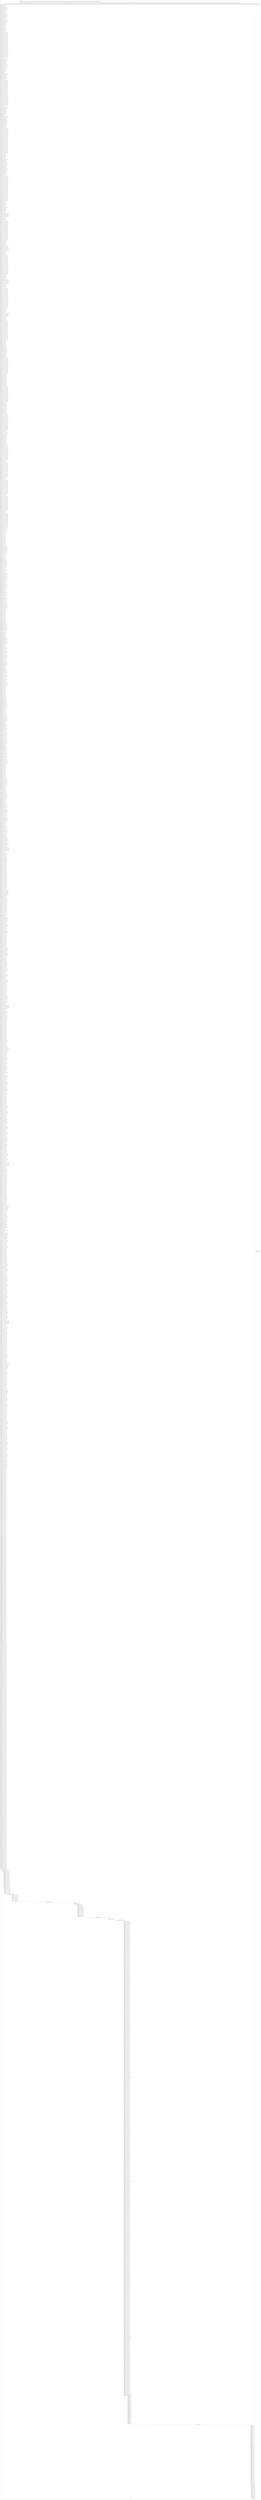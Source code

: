 digraph G {
label="Btor2XCFA";
subgraph cluster_0 {
label="main";
main_init[];
l1[];
l3[];
l4[];
l5[];
l6[];
l7[];
l8[];
l9[];
l10[];
l11[];
l12[];
l13[];
l14[];
l15[];
l16[];
l17[];
l18[];
l19[];
l20[];
l21[];
l22[];
l23[];
l24[];
l25[];
l26[];
l27[];
l28[];
l29[];
l30[];
l31[];
l32[];
l33[];
l34[];
l35[];
l36[];
l37[];
l38[];
l39[];
l40[];
l41[];
l42[];
l43[];
l44[];
l45[];
l46[];
l47[];
l48[];
l49[];
l50[];
l51[];
l52[];
l53[];
l54[];
l55[];
l56[];
l57[];
l58[];
l59[];
l60[];
l61[];
l62[];
l63[];
l64[];
l65[];
l66[];
l67[];
l68[];
l69[];
l70[];
l71[];
l72[];
l73[];
l74[];
l75[];
l76[];
l77[];
l78[];
l79[];
l80[];
l81[];
l82[];
l83[];
l84[];
l85[];
l86[];
l87[];
l88[];
l89[];
l90[];
l91[];
l92[];
l93[];
l94[];
l95[];
l96[];
l97[];
l98[];
l99[];
l100[];
l101[];
l102[];
l103[];
l104[];
l105[];
l106[];
l107[];
l108[];
l109[];
l110[];
l111[];
l112[];
l113[];
l114[];
l115[];
l116[];
l117[];
l118[];
l119[];
l120[];
l121[];
l122[];
l123[];
l124[];
l125[];
l126[];
l127[];
l128[];
l129[];
l130[];
l131[];
l132[];
l133[];
l134[];
l135[];
l136[];
l137[];
l138[];
l139[];
l140[];
l141[];
l142[];
l143[];
l144[];
l145[];
l146[];
l147[];
l148[];
l149[];
l150[];
l151[];
l152[];
l153[];
l154[];
l155[];
l156[];
l157[];
l158[];
l159[];
l160[];
l161[];
l162[];
l163[];
l164[];
l165[];
l166[];
l167[];
l168[];
l169[];
l170[];
l171[];
l172[];
l173[];
l174[];
l175[];
l176[];
l177[];
l178[];
l179[];
l180[];
l181[];
l182[];
l183[];
l184[];
l185[];
l186[];
l187[];
l188[];
l189[];
l190[];
l191[];
l192[];
l193[];
l194[];
l195[];
l196[];
l197[];
l198[];
l199[];
l200[];
l201[];
l202[];
l203[];
l204[];
l205[];
l206[];
l207[];
l208[];
l209[];
l210[];
l211[];
l212[];
l213[];
l214[];
l215[];
l216[];
l217[];
l218[];
l219[];
l220[];
l221[];
l222[];
l223[];
l224[];
l225[];
l226[];
l227[];
l228[];
l229[];
l230[];
l231[];
l232[];
l233[];
l234[];
l235[];
l236[];
l237[];
l238[];
l239[];
l240[];
l241[];
l242[];
l243[];
l244[];
l245[];
l246[];
l247[];
l248[];
l249[];
l250[];
l251[];
l252[];
l253[];
l254[];
l255[];
l256[];
l257[];
l258[];
l259[];
l260[];
l261[];
l262[];
l263[];
l264[];
l265[];
l266[];
l267[];
l268[];
l269[];
l270[];
l271[];
l272[];
l273[];
l274[];
l275[];
l276[];
l277[];
l278[];
l279[];
l280[];
l281[];
l282[];
l283[];
l284[];
l285[];
l286[];
l287[];
l288[];
l289[];
l290[];
l291[];
l292[];
l293[];
l294[];
l295[];
l296[];
l297[];
l298[];
l299[];
l300[];
l301[];
l302[];
l303[];
l304[];
l305[];
l306[];
l307[];
l308[];
l309[];
l310[];
l311[];
l312[];
l313[];
l314[];
l315[];
l316[];
l317[];
l318[];
l319[];
l320[];
l321[];
l322[];
l323[];
l324[];
l325[];
l326[];
l327[];
l328[];
l329[];
l330[];
l331[];
l332[];
l333[];
l334[];
l335[];
l336[];
l337[];
l338[];
l339[];
l340[];
l341[];
l342[];
l343[];
l344[];
l345[];
l346[];
l347[];
l348[];
l349[];
l350[];
l351[];
l352[];
l353[];
l354[];
l355[];
l356[];
l357[];
l358[];
l359[];
l360[];
l361[];
l362[];
l363[];
l364[];
l365[];
l366[];
l367[];
l368[];
l369[];
l370[];
l371[];
l372[];
l373[];
l374[];
l375[];
l376[];
l377[];
l378[];
l379[];
l380[];
l381[];
l382[];
l383[];
l384[];
l385[];
l386[];
l387[];
l388[];
l389[];
l390[];
l391[];
l392[];
l393[];
l394[];
l395[];
l396[];
l397[];
l398[];
l399[];
l400[];
l401[];
l402[];
l403[];
l404[];
l405[];
l406[];
l407[];
l408[];
l409[];
l410[];
l411[];
l412[];
l413[];
l414[];
l415[];
l416[];
l417[];
l418[];
l419[];
l420[];
l421[];
l422[];
l423[];
l424[];
l425[];
l426[];
l427[];
l428[];
l429[];
l430[];
l431[];
l432[];
l433[];
l434[];
l435[];
l436[];
l437[];
l438[];
l439[];
l440[];
l441[];
l442[];
l443[];
l444[];
l445[];
l446[];
l447[];
l448[];
l449[];
l450[];
l451[];
l452[];
l453[];
l454[];
l455[];
l456[];
l457[];
l458[];
l459[];
l460[];
l461[];
l462[];
l463[];
l464[];
l465[];
l466[];
l467[];
l468[];
l469[];
l470[];
l471[];
l472[];
l473[];
l474[];
l475[];
l476[];
l477[];
l478[];
l479[];
l480[];
l481[];
l482[];
l483[];
l484[];
l485[];
l486[];
l487[];
l488[];
l489[];
l490[];
l491[];
l492[];
l493[];
l494[];
l495[];
l496[];
l497[];
l498[];
l499[];
l500[];
l501[];
l502[];
l503[];
l504[];
l505[];
l506[];
l507[];
l508[];
l509[];
l510[];
l511[];
l512[];
l513[];
l514[];
l515[];
l516[];
l517[];
l518[];
l519[];
l520[];
l521[];
l522[];
l523[];
l524[];
l525[];
l526[];
l527[];
l528[];
l529[];
l530[];
l531[];
l532[];
l533[];
l534[];
l535[];
l536[];
l537[];
l538[];
l539[];
l540[];
l541[];
l542[];
l543[];
l544[];
l545[];
l546[];
l547[];
l548[];
l549[];
l550[];
l551[];
l552[];
l553[];
l554[];
l555[];
l556[];
l557[];
l558[];
l559[];
l560[];
l561[];
l562[];
l563[];
l564[];
l565[];
l566[];
l567[];
l568[];
l569[];
l570[];
l571[];
l572[];
l573[];
l574[];
l575[];
l576[];
l577[];
l578[];
l579[];
l580[];
l581[];
l582[];
l583[];
l584[];
l585[];
l586[];
l587[];
l588[];
l589[];
l590[];
l591[];
l592[];
l593[];
l594[];
l595[];
l596[];
l597[];
l598[];
l599[];
l600[];
l601[];
l602[];
l603[];
l604[];
l605[];
l606[];
l607[];
l608[];
l609[];
l610[];
l611[];
l612[];
l613[];
l614[];
l615[];
l616[];
l617[];
l618[];
l619[];
l620[];
l621[];
l622[];
l623[];
l624[];
l625[];
l626[];
l627[];
l628[];
l629[];
l630[];
l631[];
l632[];
l633[];
l634[];
l635[];
l636[];
l637[];
l638[];
l639[];
l640[];
l641[];
l642[];
l643[];
l644[];
l645[];
l646[];
l647[];
l648[];
l649[];
l650[];
l651[];
l652[];
l653[];
l654[];
l655[];
l656[];
l657[];
l658[];
l659[];
l660[];
l661[];
l662[];
l663[];
l664[];
l665[];
l666[];
l667[];
l668[];
l669[];
l670[];
l671[];
l672[];
l673[];
l674[];
l675[];
l676[];
l677[];
l678[];
l679[];
l680[];
l681[];
l682[];
l683[];
l684[];
l685[];
l686[];
l687[];
l688[];
l689[];
l690[];
l691[];
l692[];
l693[];
l694[];
l695[];
l696[];
l697[];
l698[];
l699[];
l700[];
l701[];
l702[];
l703[];
l704[];
l705[];
l706[];
l707[];
l708[];
l709[];
l710[];
l711[];
l712[];
l713[];
l714[];
l715[];
l716[];
l717[];
l718[];
l719[];
l720[];
l721[];
l722[];
l723[];
l724[];
l725[];
l726[];
l727[];
l728[];
l729[];
l730[];
l731[];
l732[];
l733[];
l734[];
l735[];
l736[];
l737[];
l738[];
l739[];
l740[];
l741[];
l742[];
l743[];
l744[];
l745[];
l746[];
l747[];
l748[];
l749[];
l750[];
l751[];
l752[];
l753[];
l754[];
l755[];
l756[];
l757[];
l758[];
l759[];
l760[];
l761[];
l762[];
l763[];
l764[];
l765[];
l766[];
l767[];
l768[];
l769[];
l770[];
l771[];
l772[];
l773[];
l774[];
l775[];
l776[];
l777[];
l778[];
l779[];
l780[];
l781[];
l782[];
l783[];
l784[];
l785[];
l786[];
l787[];
l788[];
l789[];
l790[];
l791[];
l792[];
l793[];
l794[];
l795[];
l796[];
l797[];
l798[];
l799[];
l800[];
l801[];
l802[];
l803[];
l804[];
l805[];
l806[];
l807[];
l808[];
l809[];
l810[];
l811[];
l812[];
l813[];
l814[];
l815[];
l816[];
l817[];
l818[];
l819[];
l820[];
l821[];
l822[];
l823[];
l824[];
l825[];
l826[];
l827[];
l828[];
l829[];
l830[];
l831[];
l832[];
l833[];
l834[];
l835[];
l836[];
l837[];
l838[];
l839[];
l840[];
l841[];
l842[];
l843[];
l844[];
l845[];
l846[];
l847[];
l848[];
l849[];
l850[];
l851[];
l852[];
l853[];
l854[];
l855[];
l856[];
l857[];
l858[];
l859[];
l860[];
l861[];
l862[];
l863[];
l864[];
l865[];
l866[];
l867[];
l868[];
l869[];
l870[];
l871[];
l872[];
l873[];
l874[];
l875[];
l876[];
l877[];
l878[];
l879[];
l880[];
l881[];
l882[];
l883[];
l884[];
l885[];
l886[];
l887[];
l888[];
l889[];
l890[];
l891[];
l892[];
l893[];
l894[];
l895[];
l896[];
l897[];
l898[];
l899[];
l900[];
l901[];
l902[];
l903[];
l904[];
l905[];
l906[];
l907[];
l908[];
l909[];
l910[];
l911[];
l912[];
l913[];
l914[];
l915[];
l916[];
l917[];
l918[];
l919[];
l920[];
l921[];
l922[];
l923[];
l924[];
l925[];
l926[];
l927[];
l928[];
l929[];
l930[];
l931[];
l932[];
l933[];
l934[];
l935[];
l936[];
l937[];
l938[];
l939[];
l940[];
l941[];
l942[];
l943[];
l944[];
l945[];
l946[];
l947[];
l948[];
l949[];
l950[];
l951[];
l952[];
l953[];
l954[];
l955[];
l956[];
l957[];
l958[];
l959[];
l960[];
l961[];
l962[];
l963[];
l964[];
l965[];
l966[];
l967[];
l968[];
l969[];
l970[];
l971[];
l972[];
l973[];
l974[];
l975[];
l976[];
l977[];
l978[];
l979[];
l980[];
l981[];
l982[];
l983[];
l984[];
l985[];
l986[];
l987[];
l988[];
l989[];
l990[];
l991[];
l992[];
l993[];
l994[];
l995[];
l996[];
l997[];
l998[];
l999[];
l1000[];
l1001[];
l1002[];
l1003[];
l1004[];
l1005[];
l1006[];
l1007[];
l1008[];
l1009[];
l1010[];
l1011[];
l1012[];
l1013[];
l1014[];
l1015[];
l1016[];
l1017[];
l1018[];
l1019[];
l1020[];
l1021[];
l1022[];
l1023[];
l1024[];
l1025[];
l1026[];
l1027[];
l1028[];
l1029[];
l1030[];
l1031[];
l1032[];
l1033[];
l1034[];
l1035[];
l1036[];
l1037[];
l1038[];
l1039[];
l1040[];
l1041[];
l1042[];
l1043[];
l1044[];
l1045[];
l1046[];
l1047[];
l1048[];
l1049[];
l1050[];
l1051[];
l1052[];
l1053[];
l1054[];
l1055[];
l1056[];
l1057[];
l1058[];
l1059[];
l1060[];
l1061[];
l1062[];
l1063[];
l1064[];
l1065[];
l1066[];
l1067[];
l1068[];
l1069[];
l1070[];
l1071[];
l1072[];
l1073[];
l1074[];
l1075[];
l1076[];
l1077[];
l1078[];
l1079[];
l1080[];
l1081[];
l1082[];
l1083[];
l1084[];
l1085[];
l1086[];
l1087[];
l1088[];
l1089[];
l1090[];
l1091[];
l1092[];
l1093[];
l1094[];
l1095[];
l1096[];
l1097[];
l1098[];
l1099[];
l1100[];
l1101[];
l1102[];
l1103[];
l1104[];
l1105[];
l1106[];
l1107[];
l1108[];
l1109[];
l1110[];
l1111[];
l1112[];
l1113[];
l1114[];
l1115[];
l1116[];
l1117[];
l1118[];
l1119[];
l1120[];
l1121[];
l1122[];
l1123[];
l1124[];
l1125[];
l1126[];
l1127[];
l1128[];
l1129[];
l1130[];
l1131[];
l1132[];
l1133[];
l1134[];
l1135[];
l1136[];
l1137[];
l1138[];
l1139[];
l1140[];
l1141[];
l1142[];
l1143[];
l1144[];
l1145[];
l1146[];
l1147[];
l1148[];
l1149[];
l1150[];
l1151[];
l1152[];
l1153[];
l1154[];
l1155[];
l1156[];
l1157[];
l1158[];
l1159[];
l1160[];
l1161[];
l1162[];
l1163[];
l1164[];
l1165[];
l1166[];
l1167[];
l1168[];
l1169[];
l1170[];
l1171[];
l1172[];
l1173[];
l1174[];
l1175[];
l1176[];
l1177[];
l1178[];
l1179[];
l1180[];
l1181[];
l1182[];
l1183[];
l1184[];
l1185[];
l1186[];
l1187[];
l1188[];
l1189[];
l1190[];
l1191[];
l1192[];
l1193[];
l1194[];
l1195[];
l1196[];
l1197[];
l1198[];
l1199[];
l1200[];
l1201[];
l1202[];
l1203[];
l1204[];
l1205[];
l1206[];
l1207[];
l1208[];
l1209[];
l1210[];
l1211[];
l1212[];
l1213[];
l1214[];
l1215[];
l1216[];
l1217[];
l1218[];
l1219[];
l1220[];
l1221[];
l1222[];
l1223[];
l1224[];
l1225[];
l1226[];
l1227[];
l1228[];
l1229[];
l1230[];
l1231[];
l1232[];
l1233[];
l1234[];
l1235[];
l1236[];
l1237[];
l1238[];
l1239[];
l1240[];
l1241[];
l1242[];
l1243[];
l1244[];
l1245[];
l1246[];
l1247[];
l1248[];
l1249[];
l1250[];
l1251[];
l1252[];
l1253[];
l1254[];
l1255[];
l1256[];
l1257[];
l1258[];
l1259[];
l1260[];
l1261[];
l1262[];
l1263[];
l1264[];
l1265[];
l1266[];
l1267[];
l1268[];
l1269[];
l1270[];
l1271[];
l1272[];
l1273[];
l1274[];
l1275[];
l1276[];
l1277[];
l1278[];
l1279[];
l1280[];
l1281[];
l1282[];
l1283[];
l1284[];
l1285[];
l1286[];
l1287[];
l1288[];
l1289[];
l1290[];
l1291[];
l1292[];
l1293[];
l1294[];
l1295[];
l1296[];
l1297[];
l1298[];
l1299[];
l1300[];
l1301[];
l1302[];
l1303[];
l1304[];
l1305[];
l1306[];
l1307[];
l1308[];
l1309[];
l1310[];
l1311[];
l1312[];
l1313[];
l1314[];
l1315[];
l1316[];
l1317[];
l1318[];
l1319[];
l1320[];
l1321[];
l1322[];
l1323[];
l1324[];
l1325[];
l1326[];
l1327[];
l1328[];
l1329[];
l1330[];
l1331[];
l1332[];
l1333[];
l1334[];
l1335[];
l1336[];
l1337[];
l1338[];
l1339[];
l1340[];
l1341[];
l1342[];
l1343[];
l1344[];
l1345[];
l1346[];
l1347[];
l1348[];
l1349[];
l1350[];
l1351[];
l1352[];
l1353[];
l1354[];
l1355[];
l1356[];
l1357[];
l1358[];
l1359[];
l1360[];
l1361[];
l1362[];
l1363[];
l1364[];
l1365[];
l1366[];
l1367[];
l1368[];
l1369[];
l1370[];
l1371[];
l1372[];
l1373[];
l1374[];
l1375[];
l1376[];
l1377[];
l1378[];
l1379[];
l1380[];
l1381[];
l1382[];
l1383[];
l1384[];
l1385[];
l1386[];
l1387[];
l1388[];
l1389[];
l1390[];
l1391[];
l1392[];
l1393[];
l1394[];
l1395[];
l1396[];
l1397[];
l1398[];
l1399[];
l1400[];
l1401[];
l1402[];
l1403[];
l1404[];
l1405[];
l1406[];
l1407[];
l1408[];
l1409[];
l1410[];
l1411[];
l1412[];
l1413[];
l1414[];
l1415[];
l1416[];
l1417[];
l1418[];
l1419[];
l1420[];
l1421[];
l1422[];
l1423[];
l1424[];
l1425[];
l1426[];
l1427[];
l1428[];
l1429[];
l1430[];
l1431[];
l1432[];
l1433[];
l1434[];
l1435[];
l1436[];
l1437[];
l1438[];
l1439[];
l1440[];
l1441[];
l1442[];
l1443[];
l1444[];
l1445[];
l1446[];
l1447[];
l1448[];
l1449[];
l1450[];
l1451[];
l1452[];
l1453[];
l1454[];
l1455[];
l1456[];
l1457[];
l1458[];
l1459[];
l1460[];
l1461[];
l1462[];
l1463[];
l1464[];
l1465[];
l1466[];
l1467[];
l1468[];
l1469[];
l1470[];
l1471[];
l1472[];
l1473[];
l1474[];
l1475[];
l1476[];
l1477[];
l1478[];
l1479[];
l1480[];
l1481[];
l1482[];
l1483[];
l1484[];
l1485[];
l1486[];
l1487[];
l1488[];
l1489[];
l1490[];
l1491[];
l1492[];
l1493[];
l1494[];
l1495[];
l1496[];
l1497[];
l1498[];
l1499[];
l1500[];
l1501[];
l1502[];
l1503[];
l1504[];
l1505[];
l1506[];
l1507[];
l1508[];
l1509[];
l1510[];
l1511[];
l1512[];
l1513[];
l1514[];
l1515[];
l1516[];
l1517[];
l1518[];
l1519[];
l1520[];
l1521[];
l1522[];
l1523[];
l1524[];
l1525[];
l1526[];
l1527[];
l1528[];
l1529[];
l1530[];
l1531[];
l1532[];
l1533[];
l1534[];
l1535[];
l1536[];
l1537[];
l1538[];
l1539[];
l1540[];
l1541[];
l1542[];
l1543[];
l1544[];
l1545[];
l1546[];
l1547[];
l1548[];
l1549[];
l1550[];
l1551[];
l1552[];
l1553[];
l1554[];
l1555[];
l1556[];
l1557[];
l1558[];
l1559[];
l1560[];
l1561[];
l1562[];
l1563[];
l1564[];
l1565[];
l1566[];
l1567[];
l1568[];
l1569[];
l1570[];
l1571[];
l1572[];
l1573[];
l1574[];
l1575[];
l1576[];
l1577[];
l1578[];
l1579[];
l1580[];
l1581[];
l1582[];
l1583[];
l1584[];
l1585[];
l1586[];
l1587[];
l1588[];
l1589[];
l1590[];
l1591[];
l1592[];
l1593[];
l1594[];
l1595[];
l1596[];
l1597[];
l1598[];
l1599[];
l1600[];
l1601[];
l1602[];
l1603[];
l1604[];
l1605[];
l1606[];
l1607[];
l1608[];
l1609[];
l1610[];
l1611[];
l1612[];
l1613[];
l1614[];
l1615[];
l1616[];
l1617[];
l1618[];
l1619[];
l1620[];
l1621[];
l1622[];
l1623[];
l1624[];
l1625[];
l1626[];
l1627[];
l1628[];
l1629[];
l1630[];
l1631[];
l1632[];
l1633[];
l1634[];
l1635[];
l1636[];
l1637[];
l1638[];
l1639[];
l1640[];
l1641[];
l1642[];
l1643[];
l1644[];
l1645[];
l1646[];
l1647[];
l1648[];
l1649[];
l1650[];
l1651[];
l1652[];
l1653[];
l1654[];
l1655[];
l1656[];
l1657[];
l1658[];
l1659[];
l1660[];
l1661[];
l1662[];
l1663[];
l1664[];
l1665[];
l1666[];
l1667[];
l1668[];
l1669[];
l1670[];
l1671[];
l1672[];
l1673[];
l1674[];
l1675[];
l1676[];
l1677[];
l1678[];
l1679[];
l1680[];
l1681[];
l1682[];
l1683[];
l1684[];
l1685[];
l1686[];
l1687[];
l1688[];
l1689[];
l1690[];
l1691[];
l1692[];
l1693[];
l1694[];
l1695[];
l1696[];
l1697[];
l1698[];
l1699[];
l1700[];
l1701[];
l1702[];
l1703[];
l1704[];
l1705[];
l1706[];
l1707[];
l1708[];
l1709[];
l1710[];
l1711[];
l1712[];
l1713[];
l1714[];
l1715[];
l1716[];
l1717[];
l1718[];
l1719[];
l1720[];
l1721[];
l1722[];
l1723[];
l1724[];
l1725[];
l1726[];
l1727[];
l1728[];
l1729[];
l1730[];
l1731[];
l1732[];
l1733[];
l1734[];
l1735[];
l1736[];
l1737[];
l1738[];
l1739[];
l1740[];
l1741[];
l1742[];
l1743[];
l1744[];
l1745[];
l1746[];
l1747[];
l1748[];
l1749[];
l1750[];
l1751[];
l1752[];
l1753[];
l1754[];
l1755[];
l1756[];
l1757[];
l1758[];
l1759[];
l1760[];
l1761[];
l1762[];
l1763[];
l1764[];
l1765[];
l1766[];
l1767[];
l1768[];
l1769[];
l1770[];
l1771[];
l1772[];
l1773[];
l1774[];
l1775[];
l1776[];
l1777[];
l1778[];
l1779[];
l1780[];
l1781[];
l1782[];
l1783[];
l1784[];
l1785[];
l1786[];
l1787[];
l1788[];
l1789[];
l1790[];
l1791[];
l1792[];
l1793[];
l1794[];
l1795[];
l1796[];
l1797[];
l1798[];
l1799[];
l1800[];
l1801[];
l1802[];
l1803[];
l1804[];
l1805[];
l1806[];
l1807[];
l1808[];
l1809[];
l1810[];
l1811[];
l1812[];
l1813[];
l1814[];
l1815[];
l1816[];
l1817[];
l1818[];
l1819[];
l1820[];
l1821[];
l1822[];
l1823[];
l1824[];
l1825[];
l1826[];
l1827[];
l1828[];
l1829[];
l1830[];
l1831[];
l1832[];
l1833[];
l1834[];
l1835[];
l1836[];
l1837[];
l1838[];
l1839[];
l1840[];
l1841[];
l1842[];
l1843[];
l1844[];
l1845[];
l1846[];
l1847[];
l1848[];
l1849[];
l1850[];
l1851[];
main_error[];
l1852[];
l1853[];
l1854[];
l1855[];
l1856[];
l1857[];
l1858[];
l1859[];
l1860[];
l1861[];
l1862[];
l1863[];
l1864[];
l1865[];
l1866[];
l1867[];
l1868[];
l1869[];
l1870[];
l1871[];
l1872[];
l1873[];
l1874[];
l1875[];
l1876[];
l1877[];
l1878[];
l1879[];
l1880[];
l1881[];
l1882[];
l1883[];
l1884[];
l1885[];
l1886[];
l1887[];
l1888[];
l1889[];
l1890[];
l1891[];
l1892[];
l1893[];
l1894[];
l1895[];
l1896[];
l1897[];
l1898[];
l1899[];
l1900[];
l1901[];
l1902[];
l1903[];
l1904[];
l1905[];
l1906[];
l1907[];
l1908[];
l1909[];
l1910[];
l1911[];
l1912[];
l1913[];
l1914[];
l1915[];
l1916[];
l1917[];
l1918[];
l1919[];
l1920[];
l1921[];
l1922[];
l1923[];
l1924[];
l1925[];
l1926[];
l1927[];
l1928[];
l1929[];
l1930[];
l1931[];
l1932[];
main_init -> l1 [label="[(assign const_5 #b00000000),(assign const_54 #b0),(assign const_171 #b11111111),(assign const_172 #b00000000),(assign const_177 #b00010111),(assign const_182 #b00000011),(assign const_187 #b00010110),(assign const_192 #b00000010),(assign const_197 #b00010101),(assign const_202 #b00000001),(assign const_206 #b00000000000000000000000000010100),(assign const_207 #b000000000000000000000000),(assign const_264 #b00010100),(assign const_396 #b00000100),(assign const_1045 #b00000000000000000000000000000000),(assign const_1105 #b00000000000000000000000000000001),(assign const_1291 #b00000000000000000000000000000010),(assign const_1414 #b00000000000000000000000000000011)] "];
l3 -> l4 [label="[(havoc input_175),(havoc input_178),(havoc input_180),(havoc input_185),(havoc input_188),(havoc input_190),(havoc input_195),(havoc input_198),(havoc input_200),(havoc input_203),(havoc input_204),(havoc input_205),(havoc input_212),(havoc input_213),(havoc input_214),(havoc input_215),(havoc input_216),(havoc input_217),(havoc input_218),(havoc input_219),(havoc input_251),(havoc input_252),(havoc input_256),(havoc input_257),(havoc input_258),(havoc input_259),(havoc input_260),(havoc input_261),(havoc input_294),(havoc input_295),(havoc input_299),(havoc input_300),(havoc input_301),(havoc input_302),(havoc input_303),(havoc input_304),(havoc input_336),(havoc input_337),(havoc input_341),(havoc input_342),(havoc input_343),(havoc input_344),(havoc input_345),(havoc input_346),(havoc input_382),(havoc input_386),(havoc input_395),(havoc input_397),(havoc input_398),(havoc input_399),(havoc input_400),(havoc input_401),(havoc input_402),(havoc input_423),(havoc input_427),(havoc input_432),(havoc input_433),(havoc input_434),(havoc input_435),(havoc input_436),(havoc input_437),(havoc input_438),(havoc input_459),(havoc input_463),(havoc input_468),(havoc input_469),(havoc input_470),(havoc input_471),(havoc input_472),(havoc input_473),(havoc input_474),(havoc input_495),(havoc input_499),(havoc input_503),(havoc input_504),(havoc input_505),(havoc input_506),(havoc input_507),(havoc input_508),(havoc input_509),(havoc input_539),(havoc input_542),(havoc input_545),(havoc input_549),(havoc input_635),(havoc input_636),(havoc input_652),(havoc input_653),(havoc input_669),(havoc input_670),(havoc input_686),(havoc input_687),(havoc input_712),(havoc input_730),(havoc input_732),(havoc input_734),(havoc input_745),(havoc input_750),(havoc input_752),(havoc input_760),(havoc input_762),(havoc input_764),(havoc input_796),(havoc input_814),(havoc input_816),(havoc input_818),(havoc input_829),(havoc input_834),(havoc input_836),(havoc input_844),(havoc input_846),(havoc input_848),(havoc input_880),(havoc input_898),(havoc input_900),(havoc input_902),(havoc input_913),(havoc input_918),(havoc input_920),(havoc input_928),(havoc input_930),(havoc input_932),(havoc input_964),(havoc input_982),(havoc input_984),(havoc input_986),(havoc input_997),(havoc input_1002),(havoc input_1004),(havoc input_1012),(havoc input_1014),(havoc input_1016)] "];
l4 -> l5 [label="[(assign binary_169 (bvand state_71 (bvnot state_167)))] "];
l5 -> l6 [label="[(assign binary_173 (bvxor const_171 state_20))] "];
l6 -> l7 [label="[(assign comparison_174 (ite (= const_172 binary_173) #b1 #b0))] "];
l7 -> l8 [label="[(assign binary_176 (bvand comparison_174 input_175))] "];
l8 -> l9 [label="[(assign binary_179 (bvand comparison_174 input_178))] "];
l9 -> l10 [label="[(assign binary_181 (bvand comparison_174 input_180))] "];
l10 -> l11 [label="[(assign binary_183 (bvxor const_171 state_18))] "];
l11 -> l12 [label="[(assign comparison_184 (ite (= const_172 binary_183) #b1 #b0))] "];
l12 -> l13 [label="[(assign binary_186 (bvand comparison_184 input_185))] "];
l13 -> l14 [label="[(assign binary_189 (bvand comparison_184 input_188))] "];
l14 -> l15 [label="[(assign binary_191 (bvand comparison_184 input_190))] "];
l15 -> l16 [label="[(assign binary_193 (bvxor const_171 state_16))] "];
l16 -> l17 [label="[(assign comparison_194 (ite (= const_172 binary_193) #b1 #b0))] "];
l17 -> l18 [label="[(assign binary_196 (bvand comparison_194 input_195))] "];
l18 -> l19 [label="[(assign binary_199 (bvand comparison_194 input_198))] "];
l19 -> l20 [label="[(assign binary_201 (bvand comparison_194 input_200))] "];
l20 -> l21 [label="[(assign binary_208 (bvxor const_171 state_14))] "];
l21 -> l22 [label="[(assign binary_209 (++ const_207 binary_208))] "];
l22 -> l23 [label="[(assign binary_210 (bvadd const_206 binary_209))] "];
l23 -> l24 [label="[(assign slice_211 (extract binary_210 0 8))] "];
l24 -> l25 [label="[(assign binary_220 (bvxor const_171 state_6))] "];
l25 -> l26 [label="[(assign ternary_221 (ite (= input_219 #b1) const_172 binary_220))] "];
l26 -> l27 [label="[(assign ternary_222 (ite (= input_218 #b1) const_171 ternary_221))] "];
l27 -> l28 [label="[(assign ternary_223 (ite (= input_217 #b1) binary_208 ternary_222))] "];
l28 -> l29 [label="[(assign ternary_224 (ite (= input_216 #b1) const_171 ternary_223))] "];
l29 -> l30 [label="[(assign ternary_225 (ite (= input_215 #b1) const_171 ternary_224))] "];
l30 -> l31 [label="[(assign ternary_226 (ite (= input_214 #b1) const_171 ternary_225))] "];
l31 -> l32 [label="[(assign ternary_227 (ite (= input_213 #b1) const_171 ternary_226))] "];
l32 -> l33 [label="[(assign ternary_228 (ite (= input_212 #b1) const_171 ternary_227))] "];
l33 -> l34 [label="[(assign ternary_229 (ite (= input_205 #b1) slice_211 ternary_228))] "];
l34 -> l35 [label="[(assign ternary_230 (ite (= input_204 #b1) const_171 ternary_229))] "];
l35 -> l36 [label="[(assign ternary_231 (ite (= input_203 #b1) const_171 ternary_230))] "];
l36 -> l37 [label="[(assign ternary_232 (ite (= binary_201 #b1) const_202 ternary_231))] "];
l37 -> l38 [label="[(assign ternary_233 (ite (= binary_199 #b1) const_171 ternary_232))] "];
l38 -> l39 [label="[(assign ternary_234 (ite (= binary_196 #b1) const_197 ternary_233))] "];
l39 -> l40 [label="[(assign ternary_235 (ite (= binary_191 #b1) const_192 ternary_234))] "];
l40 -> l41 [label="[(assign ternary_236 (ite (= binary_189 #b1) const_171 ternary_235))] "];
l41 -> l42 [label="[(assign ternary_237 (ite (= binary_186 #b1) const_187 ternary_236))] "];
l42 -> l43 [label="[(assign ternary_238 (ite (= binary_181 #b1) const_182 ternary_237))] "];
l43 -> l44 [label="[(assign ternary_239 (ite (= binary_179 #b1) const_171 ternary_238))] "];
l44 -> l45 [label="[(assign ternary_240 (ite (= binary_176 #b1) const_177 ternary_239))] "];
l45 -> l46 [label="[(assign binary_241 (bvxor const_171 ternary_240))] "];
l46 -> l47 [label="[(assign comparison_243 (ite (= const_202 binary_173) #b1 #b0))] "];
l47 -> l48 [label="[(assign binary_244 (bvand comparison_243 input_175))] "];
l48 -> l49 [label="[(assign binary_245 (bvand comparison_243 input_178))] "];
l49 -> l50 [label="[(assign binary_246 (bvand comparison_243 input_180))] "];
l50 -> l51 [label="[(assign comparison_247 (ite (= const_202 binary_183) #b1 #b0))] "];
l51 -> l52 [label="[(assign binary_248 (bvand comparison_247 input_185))] "];
l52 -> l53 [label="[(assign binary_249 (bvand comparison_247 input_188))] "];
l53 -> l54 [label="[(assign binary_250 (bvand comparison_247 input_190))] "];
l54 -> l55 [label="[(assign binary_253 (++ const_207 binary_193))] "];
l55 -> l56 [label="[(assign binary_254 (bvadd const_206 binary_253))] "];
l56 -> l57 [label="[(assign slice_255 (extract binary_254 0 8))] "];
l57 -> l58 [label="[(assign comparison_262 (ite (= const_202 binary_208) #b1 #b0))] "];
l58 -> l59 [label="[(assign binary_263 (bvand comparison_262 input_205))] "];
l59 -> l60 [label="[(assign binary_265 (bvand comparison_262 input_215))] "];
l60 -> l61 [label="[(assign binary_266 (bvand comparison_262 input_217))] "];
l61 -> l62 [label="[(assign binary_267 (bvxor const_171 state_8))] "];
l62 -> l63 [label="[(assign ternary_268 (ite (= binary_266 #b1) const_172 binary_267))] "];
l63 -> l64 [label="[(assign ternary_269 (ite (= binary_265 #b1) const_171 ternary_268))] "];
l64 -> l65 [label="[(assign ternary_270 (ite (= binary_263 #b1) const_264 ternary_269))] "];
l65 -> l66 [label="[(assign ternary_271 (ite (= input_261 #b1) const_202 ternary_270))] "];
l66 -> l67 [label="[(assign ternary_272 (ite (= input_260 #b1) const_171 ternary_271))] "];
l67 -> l68 [label="[(assign ternary_273 (ite (= input_200 #b1) binary_193 ternary_272))] "];
l68 -> l69 [label="[(assign ternary_274 (ite (= input_259 #b1) const_171 ternary_273))] "];
l69 -> l70 [label="[(assign ternary_275 (ite (= input_198 #b1) const_171 ternary_274))] "];
l70 -> l71 [label="[(assign ternary_276 (ite (= input_258 #b1) const_171 ternary_275))] "];
l71 -> l72 [label="[(assign ternary_277 (ite (= input_257 #b1) const_171 ternary_276))] "];
l72 -> l73 [label="[(assign ternary_278 (ite (= input_256 #b1) const_171 ternary_277))] "];
l73 -> l74 [label="[(assign ternary_279 (ite (= input_195 #b1) slice_255 ternary_278))] "];
l74 -> l75 [label="[(assign ternary_280 (ite (= input_252 #b1) const_171 ternary_279))] "];
l75 -> l76 [label="[(assign ternary_281 (ite (= input_251 #b1) const_171 ternary_280))] "];
l76 -> l77 [label="[(assign ternary_282 (ite (= binary_250 #b1) const_192 ternary_281))] "];
l77 -> l78 [label="[(assign ternary_283 (ite (= binary_249 #b1) const_171 ternary_282))] "];
l78 -> l79 [label="[(assign ternary_284 (ite (= binary_248 #b1) const_187 ternary_283))] "];
l79 -> l80 [label="[(assign ternary_285 (ite (= binary_246 #b1) const_182 ternary_284))] "];
l80 -> l81 [label="[(assign ternary_286 (ite (= binary_245 #b1) const_171 ternary_285))] "];
l81 -> l82 [label="[(assign ternary_287 (ite (= binary_244 #b1) const_177 ternary_286))] "];
l82 -> l83 [label="[(assign binary_288 (bvxor const_171 ternary_287))] "];
l83 -> l84 [label="[(assign comparison_290 (ite (= const_192 binary_173) #b1 #b0))] "];
l84 -> l85 [label="[(assign binary_291 (bvand comparison_290 input_175))] "];
l85 -> l86 [label="[(assign binary_292 (bvand comparison_290 input_178))] "];
l86 -> l87 [label="[(assign binary_293 (bvand comparison_290 input_180))] "];
l87 -> l88 [label="[(assign binary_296 (++ const_207 binary_183))] "];
l88 -> l89 [label="[(assign binary_297 (bvadd const_206 binary_296))] "];
l89 -> l90 [label="[(assign slice_298 (extract binary_297 0 8))] "];
l90 -> l91 [label="[(assign comparison_305 (ite (= const_192 binary_193) #b1 #b0))] "];
l91 -> l92 [label="[(assign binary_306 (bvand comparison_305 input_195))] "];
l92 -> l93 [label="[(assign binary_307 (bvand comparison_305 input_198))] "];
l93 -> l94 [label="[(assign binary_308 (bvand comparison_305 input_200))] "];
l94 -> l95 [label="[(assign comparison_309 (ite (= const_192 binary_208) #b1 #b0))] "];
l95 -> l96 [label="[(assign binary_310 (bvand comparison_309 input_205))] "];
l96 -> l97 [label="[(assign binary_311 (bvand comparison_309 input_215))] "];
l97 -> l98 [label="[(assign binary_312 (bvand comparison_309 input_217))] "];
l98 -> l99 [label="[(assign binary_313 (bvxor const_171 state_10))] "];
l99 -> l100 [label="[(assign ternary_314 (ite (= binary_312 #b1) const_172 binary_313))] "];
l100 -> l101 [label="[(assign ternary_315 (ite (= binary_311 #b1) const_171 ternary_314))] "];
l101 -> l102 [label="[(assign ternary_316 (ite (= binary_310 #b1) const_264 ternary_315))] "];
l102 -> l103 [label="[(assign ternary_317 (ite (= binary_308 #b1) const_202 ternary_316))] "];
l103 -> l104 [label="[(assign ternary_318 (ite (= binary_307 #b1) const_171 ternary_317))] "];
l104 -> l105 [label="[(assign ternary_319 (ite (= binary_306 #b1) const_197 ternary_318))] "];
l105 -> l106 [label="[(assign ternary_320 (ite (= input_304 #b1) const_192 ternary_319))] "];
l106 -> l107 [label="[(assign ternary_321 (ite (= input_303 #b1) const_171 ternary_320))] "];
l107 -> l108 [label="[(assign ternary_322 (ite (= input_190 #b1) binary_183 ternary_321))] "];
l108 -> l109 [label="[(assign ternary_323 (ite (= input_302 #b1) const_171 ternary_322))] "];
l109 -> l110 [label="[(assign ternary_324 (ite (= input_188 #b1) const_171 ternary_323))] "];
l110 -> l111 [label="[(assign ternary_325 (ite (= input_301 #b1) const_171 ternary_324))] "];
l111 -> l112 [label="[(assign ternary_326 (ite (= input_300 #b1) const_171 ternary_325))] "];
l112 -> l113 [label="[(assign ternary_327 (ite (= input_299 #b1) const_171 ternary_326))] "];
l113 -> l114 [label="[(assign ternary_328 (ite (= input_185 #b1) slice_298 ternary_327))] "];
l114 -> l115 [label="[(assign ternary_329 (ite (= input_295 #b1) const_171 ternary_328))] "];
l115 -> l116 [label="[(assign ternary_330 (ite (= input_294 #b1) const_171 ternary_329))] "];
l116 -> l117 [label="[(assign ternary_331 (ite (= binary_293 #b1) const_182 ternary_330))] "];
l117 -> l118 [label="[(assign ternary_332 (ite (= binary_292 #b1) const_171 ternary_331))] "];
l118 -> l119 [label="[(assign ternary_333 (ite (= binary_291 #b1) const_177 ternary_332))] "];
l119 -> l120 [label="[(assign binary_334 (bvxor const_171 ternary_333))] "];
l120 -> l121 [label="[(assign binary_338 (++ const_207 binary_173))] "];
l121 -> l122 [label="[(assign binary_339 (bvadd const_206 binary_338))] "];
l122 -> l123 [label="[(assign slice_340 (extract binary_339 0 8))] "];
l123 -> l124 [label="[(assign comparison_347 (ite (= const_182 binary_183) #b1 #b0))] "];
l124 -> l125 [label="[(assign binary_348 (bvand comparison_347 input_185))] "];
l125 -> l126 [label="[(assign binary_349 (bvand comparison_347 input_188))] "];
l126 -> l127 [label="[(assign binary_350 (bvand comparison_347 input_190))] "];
l127 -> l128 [label="[(assign comparison_351 (ite (= const_182 binary_193) #b1 #b0))] "];
l128 -> l129 [label="[(assign binary_352 (bvand comparison_351 input_195))] "];
l129 -> l130 [label="[(assign binary_353 (bvand comparison_351 input_198))] "];
l130 -> l131 [label="[(assign binary_354 (bvand comparison_351 input_200))] "];
l131 -> l132 [label="[(assign comparison_355 (ite (= const_182 binary_208) #b1 #b0))] "];
l132 -> l133 [label="[(assign binary_356 (bvand comparison_355 input_205))] "];
l133 -> l134 [label="[(assign binary_357 (bvand comparison_355 input_215))] "];
l134 -> l135 [label="[(assign binary_358 (bvand comparison_355 input_217))] "];
l135 -> l136 [label="[(assign binary_359 (bvxor const_171 state_12))] "];
l136 -> l137 [label="[(assign ternary_360 (ite (= binary_358 #b1) const_172 binary_359))] "];
l137 -> l138 [label="[(assign ternary_361 (ite (= binary_357 #b1) const_171 ternary_360))] "];
l138 -> l139 [label="[(assign ternary_362 (ite (= binary_356 #b1) const_264 ternary_361))] "];
l139 -> l140 [label="[(assign ternary_363 (ite (= binary_354 #b1) const_202 ternary_362))] "];
l140 -> l141 [label="[(assign ternary_364 (ite (= binary_353 #b1) const_171 ternary_363))] "];
l141 -> l142 [label="[(assign ternary_365 (ite (= binary_352 #b1) const_197 ternary_364))] "];
l142 -> l143 [label="[(assign ternary_366 (ite (= binary_350 #b1) const_192 ternary_365))] "];
l143 -> l144 [label="[(assign ternary_367 (ite (= binary_349 #b1) const_171 ternary_366))] "];
l144 -> l145 [label="[(assign ternary_368 (ite (= binary_348 #b1) const_187 ternary_367))] "];
l145 -> l146 [label="[(assign ternary_369 (ite (= input_346 #b1) const_182 ternary_368))] "];
l146 -> l147 [label="[(assign ternary_370 (ite (= input_345 #b1) const_171 ternary_369))] "];
l147 -> l148 [label="[(assign ternary_371 (ite (= input_180 #b1) binary_173 ternary_370))] "];
l148 -> l149 [label="[(assign ternary_372 (ite (= input_344 #b1) const_171 ternary_371))] "];
l149 -> l150 [label="[(assign ternary_373 (ite (= input_178 #b1) const_171 ternary_372))] "];
l150 -> l151 [label="[(assign ternary_374 (ite (= input_343 #b1) const_171 ternary_373))] "];
l151 -> l152 [label="[(assign ternary_375 (ite (= input_342 #b1) const_171 ternary_374))] "];
l152 -> l153 [label="[(assign ternary_376 (ite (= input_341 #b1) const_171 ternary_375))] "];
l153 -> l154 [label="[(assign ternary_377 (ite (= input_175 #b1) slice_340 ternary_376))] "];
l154 -> l155 [label="[(assign ternary_378 (ite (= input_337 #b1) const_171 ternary_377))] "];
l155 -> l156 [label="[(assign ternary_379 (ite (= input_336 #b1) const_171 ternary_378))] "];
l156 -> l157 [label="[(assign binary_380 (bvxor const_171 ternary_379))] "];
l157 -> l158 [label="[(assign binary_383 (bvxor const_171 state_30))] "];
l158 -> l159 [label="[(assign binary_384 (bvsrem binary_209 const_206))] "];
l159 -> l160 [label="[(assign slice_385 (extract binary_384 0 8))] "];
l160 -> l161 [label="[(assign comparison_387 (ite (= const_172 binary_208) #b1 #b0))] "];
l161 -> l162 [label="[(assign binary_388 (bvxor const_202 state_22))] "];
l162 -> l163 [label="[(assign binary_389 (bvxor const_192 state_24))] "];
l163 -> l164 [label="[(assign binary_390 (bvxor const_182 state_26))] "];
l164 -> l165 [label="[(assign binary_391 (bvxor const_171 state_28))] "];
l165 -> l166 [label="[(assign ternary_392 (ite (= comparison_309 #b1) binary_390 binary_391))] "];
l166 -> l167 [label="[(assign ternary_393 (ite (= comparison_262 #b1) binary_389 ternary_392))] "];
l167 -> l168 [label="[(assign ternary_394 (ite (= comparison_387 #b1) binary_388 ternary_393))] "];
l168 -> l169 [label="[(assign binary_403 (++ const_207 binary_220))] "];
l169 -> l170 [label="[(assign binary_404 (bvsrem binary_403 const_206))] "];
l170 -> l171 [label="[(assign slice_405 (extract binary_404 0 8))] "];
l171 -> l172 [label="[(assign ternary_406 (ite (= input_402 #b1) slice_405 binary_208))] "];
l172 -> l173 [label="[(assign ternary_407 (ite (= input_401 #b1) const_171 ternary_406))] "];
l173 -> l174 [label="[(assign ternary_408 (ite (= input_400 #b1) const_172 ternary_407))] "];
l174 -> l175 [label="[(assign ternary_409 (ite (= input_399 #b1) const_202 ternary_408))] "];
l175 -> l176 [label="[(assign ternary_410 (ite (= input_398 #b1) const_192 ternary_409))] "];
l176 -> l177 [label="[(assign ternary_411 (ite (= input_397 #b1) const_182 ternary_410))] "];
l177 -> l178 [label="[(assign ternary_412 (ite (= input_395 #b1) const_396 ternary_411))] "];
l178 -> l179 [label="[(assign ternary_413 (ite (= input_386 #b1) ternary_394 ternary_412))] "];
l179 -> l180 [label="[(assign ternary_414 (ite (= input_216 #b1) const_171 ternary_413))] "];
l180 -> l181 [label="[(assign ternary_415 (ite (= input_214 #b1) slice_385 ternary_414))] "];
l181 -> l182 [label="[(assign ternary_416 (ite (= input_213 #b1) const_171 ternary_415))] "];
l182 -> l183 [label="[(assign ternary_417 (ite (= input_212 #b1) const_171 ternary_416))] "];
l183 -> l184 [label="[(assign ternary_418 (ite (= input_382 #b1) binary_383 ternary_417))] "];
l184 -> l185 [label="[(assign ternary_419 (ite (= input_204 #b1) const_171 ternary_418))] "];
l185 -> l186 [label="[(assign ternary_420 (ite (= input_203 #b1) const_171 ternary_419))] "];
l186 -> l187 [label="[(assign binary_421 (bvxor const_171 ternary_420))] "];
l187 -> l188 [label="[(assign binary_424 (bvxor const_171 state_32))] "];
l188 -> l189 [label="[(assign binary_425 (bvsrem binary_253 const_206))] "];
l189 -> l190 [label="[(assign slice_426 (extract binary_425 0 8))] "];
l190 -> l191 [label="[(assign comparison_428 (ite (= const_202 binary_193) #b1 #b0))] "];
l191 -> l192 [label="[(assign ternary_429 (ite (= comparison_305 #b1) binary_390 binary_391))] "];
l192 -> l193 [label="[(assign ternary_430 (ite (= comparison_428 #b1) binary_389 ternary_429))] "];
l193 -> l194 [label="[(assign ternary_431 (ite (= comparison_194 #b1) binary_388 ternary_430))] "];
l194 -> l195 [label="[(assign binary_439 (++ const_207 binary_267))] "];
l195 -> l196 [label="[(assign binary_440 (bvsrem binary_439 const_206))] "];
l196 -> l197 [label="[(assign slice_441 (extract binary_440 0 8))] "];
l197 -> l198 [label="[(assign ternary_442 (ite (= input_438 #b1) slice_441 binary_193))] "];
l198 -> l199 [label="[(assign ternary_443 (ite (= input_437 #b1) const_171 ternary_442))] "];
l199 -> l200 [label="[(assign ternary_444 (ite (= input_436 #b1) const_172 ternary_443))] "];
l200 -> l201 [label="[(assign ternary_445 (ite (= input_435 #b1) const_202 ternary_444))] "];
l201 -> l202 [label="[(assign ternary_446 (ite (= input_434 #b1) const_192 ternary_445))] "];
l202 -> l203 [label="[(assign ternary_447 (ite (= input_433 #b1) const_182 ternary_446))] "];
l203 -> l204 [label="[(assign ternary_448 (ite (= input_432 #b1) const_396 ternary_447))] "];
l204 -> l205 [label="[(assign ternary_449 (ite (= input_427 #b1) ternary_431 ternary_448))] "];
l205 -> l206 [label="[(assign ternary_450 (ite (= input_259 #b1) const_171 ternary_449))] "];
l206 -> l207 [label="[(assign ternary_451 (ite (= input_258 #b1) slice_426 ternary_450))] "];
l207 -> l208 [label="[(assign ternary_452 (ite (= input_257 #b1) const_171 ternary_451))] "];
l208 -> l209 [label="[(assign ternary_453 (ite (= input_256 #b1) const_171 ternary_452))] "];
l209 -> l210 [label="[(assign ternary_454 (ite (= input_423 #b1) binary_424 ternary_453))] "];
l210 -> l211 [label="[(assign ternary_455 (ite (= input_252 #b1) const_171 ternary_454))] "];
l211 -> l212 [label="[(assign ternary_456 (ite (= input_251 #b1) const_171 ternary_455))] "];
l212 -> l213 [label="[(assign binary_457 (bvxor const_171 ternary_456))] "];
l213 -> l214 [label="[(assign binary_460 (bvxor const_171 state_34))] "];
l214 -> l215 [label="[(assign binary_461 (bvsrem binary_296 const_206))] "];
l215 -> l216 [label="[(assign slice_462 (extract binary_461 0 8))] "];
l216 -> l217 [label="[(assign comparison_464 (ite (= const_192 binary_183) #b1 #b0))] "];
l217 -> l218 [label="[(assign ternary_465 (ite (= comparison_464 #b1) binary_390 binary_391))] "];
l218 -> l219 [label="[(assign ternary_466 (ite (= comparison_247 #b1) binary_389 ternary_465))] "];
l219 -> l220 [label="[(assign ternary_467 (ite (= comparison_184 #b1) binary_388 ternary_466))] "];
l220 -> l221 [label="[(assign binary_475 (++ const_207 binary_313))] "];
l221 -> l222 [label="[(assign binary_476 (bvsrem binary_475 const_206))] "];
l222 -> l223 [label="[(assign slice_477 (extract binary_476 0 8))] "];
l223 -> l224 [label="[(assign ternary_478 (ite (= input_474 #b1) slice_477 binary_183))] "];
l224 -> l225 [label="[(assign ternary_479 (ite (= input_473 #b1) const_171 ternary_478))] "];
l225 -> l226 [label="[(assign ternary_480 (ite (= input_472 #b1) const_172 ternary_479))] "];
l226 -> l227 [label="[(assign ternary_481 (ite (= input_471 #b1) const_202 ternary_480))] "];
l227 -> l228 [label="[(assign ternary_482 (ite (= input_470 #b1) const_192 ternary_481))] "];
l228 -> l229 [label="[(assign ternary_483 (ite (= input_469 #b1) const_182 ternary_482))] "];
l229 -> l230 [label="[(assign ternary_484 (ite (= input_468 #b1) const_396 ternary_483))] "];
l230 -> l231 [label="[(assign ternary_485 (ite (= input_463 #b1) ternary_467 ternary_484))] "];
l231 -> l232 [label="[(assign ternary_486 (ite (= input_302 #b1) const_171 ternary_485))] "];
l232 -> l233 [label="[(assign ternary_487 (ite (= input_301 #b1) slice_462 ternary_486))] "];
l233 -> l234 [label="[(assign ternary_488 (ite (= input_300 #b1) const_171 ternary_487))] "];
l234 -> l235 [label="[(assign ternary_489 (ite (= input_299 #b1) const_171 ternary_488))] "];
l235 -> l236 [label="[(assign ternary_490 (ite (= input_459 #b1) binary_460 ternary_489))] "];
l236 -> l237 [label="[(assign ternary_491 (ite (= input_295 #b1) const_171 ternary_490))] "];
l237 -> l238 [label="[(assign ternary_492 (ite (= input_294 #b1) const_171 ternary_491))] "];
l238 -> l239 [label="[(assign binary_493 (bvxor const_171 ternary_492))] "];
l239 -> l240 [label="[(assign binary_496 (bvxor const_171 state_36))] "];
l240 -> l241 [label="[(assign binary_497 (bvsrem binary_338 const_206))] "];
l241 -> l242 [label="[(assign slice_498 (extract binary_497 0 8))] "];
l242 -> l243 [label="[(assign ternary_500 (ite (= comparison_290 #b1) binary_390 binary_391))] "];
l243 -> l244 [label="[(assign ternary_501 (ite (= comparison_243 #b1) binary_389 ternary_500))] "];
l244 -> l245 [label="[(assign ternary_502 (ite (= comparison_174 #b1) binary_388 ternary_501))] "];
l245 -> l246 [label="[(assign binary_510 (++ const_207 binary_359))] "];
l246 -> l247 [label="[(assign binary_511 (bvsrem binary_510 const_206))] "];
l247 -> l248 [label="[(assign slice_512 (extract binary_511 0 8))] "];
l248 -> l249 [label="[(assign ternary_513 (ite (= input_509 #b1) slice_512 binary_173))] "];
l249 -> l250 [label="[(assign ternary_514 (ite (= input_508 #b1) const_171 ternary_513))] "];
l250 -> l251 [label="[(assign ternary_515 (ite (= input_507 #b1) const_172 ternary_514))] "];
l251 -> l252 [label="[(assign ternary_516 (ite (= input_506 #b1) const_202 ternary_515))] "];
l252 -> l253 [label="[(assign ternary_517 (ite (= input_505 #b1) const_192 ternary_516))] "];
l253 -> l254 [label="[(assign ternary_518 (ite (= input_504 #b1) const_182 ternary_517))] "];
l254 -> l255 [label="[(assign ternary_519 (ite (= input_503 #b1) const_396 ternary_518))] "];
l255 -> l256 [label="[(assign ternary_520 (ite (= input_499 #b1) ternary_502 ternary_519))] "];
l256 -> l257 [label="[(assign ternary_521 (ite (= input_344 #b1) const_171 ternary_520))] "];
l257 -> l258 [label="[(assign ternary_522 (ite (= input_343 #b1) slice_498 ternary_521))] "];
l258 -> l259 [label="[(assign ternary_523 (ite (= input_342 #b1) const_171 ternary_522))] "];
l259 -> l260 [label="[(assign ternary_524 (ite (= input_341 #b1) const_171 ternary_523))] "];
l260 -> l261 [label="[(assign ternary_525 (ite (= input_495 #b1) binary_496 ternary_524))] "];
l261 -> l262 [label="[(assign ternary_526 (ite (= input_337 #b1) const_171 ternary_525))] "];
l262 -> l263 [label="[(assign ternary_527 (ite (= input_336 #b1) const_171 ternary_526))] "];
l263 -> l264 [label="[(assign binary_528 (bvxor const_171 ternary_527))] "];
l264 -> l265 [label="[(assign binary_530 (bvxor const_202 binary_388))] "];
l265 -> l266 [label="[(assign binary_532 (bvxor const_192 binary_389))] "];
l266 -> l267 [label="[(assign binary_534 (bvxor const_182 binary_390))] "];
l267 -> l268 [label="[(assign binary_536 (bvxor const_171 binary_391))] "];
l268 -> l269 [label="[(assign binary_538 (bvand comparison_174 input_499))] "];
l269 -> l270 [label="[(assign binary_540 (bvand comparison_174 input_539))] "];
l270 -> l271 [label="[(assign binary_541 (bvand comparison_184 input_463))] "];
l271 -> l272 [label="[(assign binary_543 (bvand comparison_184 input_542))] "];
l272 -> l273 [label="[(assign binary_544 (bvand comparison_194 input_427))] "];
l273 -> l274 [label="[(assign binary_546 (bvand comparison_194 input_545))] "];
l274 -> l275 [label="[(assign binary_547 (bvand comparison_387 input_217))] "];
l275 -> l276 [label="[(assign binary_548 (bvand comparison_387 input_386))] "];
l276 -> l277 [label="[(assign binary_550 (bvand comparison_387 input_549))] "];
l277 -> l278 [label="[(assign ternary_551 (ite (= binary_550 #b1) const_172 binary_383))] "];
l278 -> l279 [label="[(assign ternary_552 (ite (= binary_548 #b1) const_172 ternary_551))] "];
l279 -> l280 [label="[(assign ternary_553 (ite (= binary_547 #b1) const_172 ternary_552))] "];
l280 -> l281 [label="[(assign ternary_554 (ite (= binary_546 #b1) const_202 ternary_553))] "];
l281 -> l282 [label="[(assign ternary_555 (ite (= binary_544 #b1) const_202 ternary_554))] "];
l282 -> l283 [label="[(assign ternary_556 (ite (= binary_201 #b1) const_202 ternary_555))] "];
l283 -> l284 [label="[(assign ternary_557 (ite (= binary_543 #b1) const_192 ternary_556))] "];
l284 -> l285 [label="[(assign ternary_558 (ite (= binary_541 #b1) const_192 ternary_557))] "];
l285 -> l286 [label="[(assign ternary_559 (ite (= binary_191 #b1) const_192 ternary_558))] "];
l286 -> l287 [label="[(assign ternary_560 (ite (= binary_540 #b1) const_182 ternary_559))] "];
l287 -> l288 [label="[(assign ternary_561 (ite (= binary_538 #b1) const_182 ternary_560))] "];
l288 -> l289 [label="[(assign ternary_562 (ite (= binary_181 #b1) const_182 ternary_561))] "];
l289 -> l290 [label="[(assign binary_563 (bvxor const_171 ternary_562))] "];
l290 -> l291 [label="[(assign binary_565 (bvand comparison_243 input_499))] "];
l291 -> l292 [label="[(assign binary_566 (bvand comparison_243 input_539))] "];
l292 -> l293 [label="[(assign binary_567 (bvand comparison_247 input_463))] "];
l293 -> l294 [label="[(assign binary_568 (bvand comparison_247 input_542))] "];
l294 -> l295 [label="[(assign binary_569 (bvand comparison_428 input_200))] "];
l295 -> l296 [label="[(assign binary_570 (bvand comparison_428 input_427))] "];
l296 -> l297 [label="[(assign binary_571 (bvand comparison_428 input_545))] "];
l297 -> l298 [label="[(assign binary_572 (bvand comparison_262 input_386))] "];
l298 -> l299 [label="[(assign binary_573 (bvand comparison_262 input_549))] "];
l299 -> l300 [label="[(assign ternary_574 (ite (= binary_573 #b1) const_172 binary_424))] "];
l300 -> l301 [label="[(assign ternary_575 (ite (= binary_572 #b1) const_172 ternary_574))] "];
l301 -> l302 [label="[(assign ternary_576 (ite (= binary_266 #b1) const_172 ternary_575))] "];
l302 -> l303 [label="[(assign ternary_577 (ite (= binary_571 #b1) const_202 ternary_576))] "];
l303 -> l304 [label="[(assign ternary_578 (ite (= binary_570 #b1) const_202 ternary_577))] "];
l304 -> l305 [label="[(assign ternary_579 (ite (= binary_569 #b1) const_202 ternary_578))] "];
l305 -> l306 [label="[(assign ternary_580 (ite (= binary_568 #b1) const_192 ternary_579))] "];
l306 -> l307 [label="[(assign ternary_581 (ite (= binary_567 #b1) const_192 ternary_580))] "];
l307 -> l308 [label="[(assign ternary_582 (ite (= binary_250 #b1) const_192 ternary_581))] "];
l308 -> l309 [label="[(assign ternary_583 (ite (= binary_566 #b1) const_182 ternary_582))] "];
l309 -> l310 [label="[(assign ternary_584 (ite (= binary_565 #b1) const_182 ternary_583))] "];
l310 -> l311 [label="[(assign ternary_585 (ite (= binary_246 #b1) const_182 ternary_584))] "];
l311 -> l312 [label="[(assign binary_586 (bvxor const_171 ternary_585))] "];
l312 -> l313 [label="[(assign binary_588 (bvand comparison_290 input_499))] "];
l313 -> l314 [label="[(assign binary_589 (bvand comparison_290 input_539))] "];
l314 -> l315 [label="[(assign binary_590 (bvand comparison_464 input_190))] "];
l315 -> l316 [label="[(assign binary_591 (bvand comparison_464 input_463))] "];
l316 -> l317 [label="[(assign binary_592 (bvand comparison_464 input_542))] "];
l317 -> l318 [label="[(assign binary_593 (bvand comparison_305 input_427))] "];
l318 -> l319 [label="[(assign binary_594 (bvand comparison_305 input_545))] "];
l319 -> l320 [label="[(assign binary_595 (bvand comparison_309 input_386))] "];
l320 -> l321 [label="[(assign binary_596 (bvand comparison_309 input_549))] "];
l321 -> l322 [label="[(assign ternary_597 (ite (= binary_596 #b1) const_172 binary_460))] "];
l322 -> l323 [label="[(assign ternary_598 (ite (= binary_595 #b1) const_172 ternary_597))] "];
l323 -> l324 [label="[(assign ternary_599 (ite (= binary_312 #b1) const_172 ternary_598))] "];
l324 -> l325 [label="[(assign ternary_600 (ite (= binary_594 #b1) const_202 ternary_599))] "];
l325 -> l326 [label="[(assign ternary_601 (ite (= binary_593 #b1) const_202 ternary_600))] "];
l326 -> l327 [label="[(assign ternary_602 (ite (= binary_308 #b1) const_202 ternary_601))] "];
l327 -> l328 [label="[(assign ternary_603 (ite (= binary_592 #b1) const_192 ternary_602))] "];
l328 -> l329 [label="[(assign ternary_604 (ite (= binary_591 #b1) const_192 ternary_603))] "];
l329 -> l330 [label="[(assign ternary_605 (ite (= binary_590 #b1) const_192 ternary_604))] "];
l330 -> l331 [label="[(assign ternary_606 (ite (= binary_589 #b1) const_182 ternary_605))] "];
l331 -> l332 [label="[(assign ternary_607 (ite (= binary_588 #b1) const_182 ternary_606))] "];
l332 -> l333 [label="[(assign ternary_608 (ite (= binary_293 #b1) const_182 ternary_607))] "];
l333 -> l334 [label="[(assign binary_609 (bvxor const_171 ternary_608))] "];
l334 -> l335 [label="[(assign comparison_611 (ite (= const_182 binary_173) #b1 #b0))] "];
l335 -> l336 [label="[(assign binary_612 (bvand comparison_611 input_180))] "];
l336 -> l337 [label="[(assign binary_613 (bvand comparison_611 input_499))] "];
l337 -> l338 [label="[(assign binary_614 (bvand comparison_611 input_539))] "];
l338 -> l339 [label="[(assign binary_615 (bvand comparison_347 input_463))] "];
l339 -> l340 [label="[(assign binary_616 (bvand comparison_347 input_542))] "];
l340 -> l341 [label="[(assign binary_617 (bvand comparison_351 input_427))] "];
l341 -> l342 [label="[(assign binary_618 (bvand comparison_351 input_545))] "];
l342 -> l343 [label="[(assign binary_619 (bvand comparison_355 input_386))] "];
l343 -> l344 [label="[(assign binary_620 (bvand comparison_355 input_549))] "];
l344 -> l345 [label="[(assign ternary_621 (ite (= binary_620 #b1) const_172 binary_496))] "];
l345 -> l346 [label="[(assign ternary_622 (ite (= binary_619 #b1) const_172 ternary_621))] "];
l346 -> l347 [label="[(assign ternary_623 (ite (= binary_358 #b1) const_172 ternary_622))] "];
l347 -> l348 [label="[(assign ternary_624 (ite (= binary_618 #b1) const_202 ternary_623))] "];
l348 -> l349 [label="[(assign ternary_625 (ite (= binary_617 #b1) const_202 ternary_624))] "];
l349 -> l350 [label="[(assign ternary_626 (ite (= binary_354 #b1) const_202 ternary_625))] "];
l350 -> l351 [label="[(assign ternary_627 (ite (= binary_616 #b1) const_192 ternary_626))] "];
l351 -> l352 [label="[(assign ternary_628 (ite (= binary_615 #b1) const_192 ternary_627))] "];
l352 -> l353 [label="[(assign ternary_629 (ite (= binary_350 #b1) const_192 ternary_628))] "];
l353 -> l354 [label="[(assign ternary_630 (ite (= binary_614 #b1) const_182 ternary_629))] "];
l354 -> l355 [label="[(assign ternary_631 (ite (= binary_613 #b1) const_182 ternary_630))] "];
l355 -> l356 [label="[(assign ternary_632 (ite (= binary_612 #b1) const_182 ternary_631))] "];
l356 -> l357 [label="[(assign binary_633 (bvxor const_171 ternary_632))] "];
l357 -> l358 [label="[(assign binary_637 (bvxor const_202 state_38))] "];
l358 -> l359 [label="[(assign ternary_638 (ite (= input_219 #b1) const_172 binary_637))] "];
l359 -> l360 [label="[(assign ternary_639 (ite (= input_218 #b1) const_202 ternary_638))] "];
l360 -> l361 [label="[(assign ternary_640 (ite (= input_216 #b1) const_202 ternary_639))] "];
l361 -> l362 [label="[(assign ternary_641 (ite (= input_215 #b1) const_202 ternary_640))] "];
l362 -> l363 [label="[(assign ternary_642 (ite (= input_214 #b1) const_202 ternary_641))] "];
l363 -> l364 [label="[(assign ternary_643 (ite (= input_213 #b1) const_202 ternary_642))] "];
l364 -> l365 [label="[(assign ternary_644 (ite (= input_212 #b1) const_202 ternary_643))] "];
l365 -> l366 [label="[(assign ternary_645 (ite (= input_205 #b1) const_172 ternary_644))] "];
l366 -> l367 [label="[(assign ternary_646 (ite (= input_204 #b1) const_202 ternary_645))] "];
l367 -> l368 [label="[(assign ternary_647 (ite (= input_636 #b1) const_202 ternary_646))] "];
l368 -> l369 [label="[(assign ternary_648 (ite (= input_635 #b1) const_172 ternary_647))] "];
l369 -> l370 [label="[(assign binary_649 (bvxor const_202 ternary_648))] "];
l370 -> l371 [label="[(assign binary_654 (bvxor const_202 state_42))] "];
l371 -> l372 [label="[(assign ternary_655 (ite (= input_261 #b1) const_172 binary_654))] "];
l372 -> l373 [label="[(assign ternary_656 (ite (= input_260 #b1) const_202 ternary_655))] "];
l373 -> l374 [label="[(assign ternary_657 (ite (= input_259 #b1) const_202 ternary_656))] "];
l374 -> l375 [label="[(assign ternary_658 (ite (= input_198 #b1) const_202 ternary_657))] "];
l375 -> l376 [label="[(assign ternary_659 (ite (= input_258 #b1) const_202 ternary_658))] "];
l376 -> l377 [label="[(assign ternary_660 (ite (= input_257 #b1) const_202 ternary_659))] "];
l377 -> l378 [label="[(assign ternary_661 (ite (= input_256 #b1) const_202 ternary_660))] "];
l378 -> l379 [label="[(assign ternary_662 (ite (= input_195 #b1) const_172 ternary_661))] "];
l379 -> l380 [label="[(assign ternary_663 (ite (= input_252 #b1) const_202 ternary_662))] "];
l380 -> l381 [label="[(assign ternary_664 (ite (= input_653 #b1) const_202 ternary_663))] "];
l381 -> l382 [label="[(assign ternary_665 (ite (= input_652 #b1) const_172 ternary_664))] "];
l382 -> l383 [label="[(assign binary_666 (bvxor const_202 ternary_665))] "];
l383 -> l384 [label="[(assign binary_671 (bvxor const_202 state_46))] "];
l384 -> l385 [label="[(assign ternary_672 (ite (= input_304 #b1) const_172 binary_671))] "];
l385 -> l386 [label="[(assign ternary_673 (ite (= input_303 #b1) const_202 ternary_672))] "];
l386 -> l387 [label="[(assign ternary_674 (ite (= input_302 #b1) const_202 ternary_673))] "];
l387 -> l388 [label="[(assign ternary_675 (ite (= input_188 #b1) const_202 ternary_674))] "];
l388 -> l389 [label="[(assign ternary_676 (ite (= input_301 #b1) const_202 ternary_675))] "];
l389 -> l390 [label="[(assign ternary_677 (ite (= input_300 #b1) const_202 ternary_676))] "];
l390 -> l391 [label="[(assign ternary_678 (ite (= input_299 #b1) const_202 ternary_677))] "];
l391 -> l392 [label="[(assign ternary_679 (ite (= input_185 #b1) const_172 ternary_678))] "];
l392 -> l393 [label="[(assign ternary_680 (ite (= input_295 #b1) const_202 ternary_679))] "];
l393 -> l394 [label="[(assign ternary_681 (ite (= input_670 #b1) const_202 ternary_680))] "];
l394 -> l395 [label="[(assign ternary_682 (ite (= input_669 #b1) const_172 ternary_681))] "];
l395 -> l396 [label="[(assign binary_683 (bvxor const_202 ternary_682))] "];
l396 -> l397 [label="[(assign binary_688 (bvxor const_202 state_50))] "];
l397 -> l398 [label="[(assign ternary_689 (ite (= input_346 #b1) const_172 binary_688))] "];
l398 -> l399 [label="[(assign ternary_690 (ite (= input_345 #b1) const_202 ternary_689))] "];
l399 -> l400 [label="[(assign ternary_691 (ite (= input_344 #b1) const_202 ternary_690))] "];
l400 -> l401 [label="[(assign ternary_692 (ite (= input_178 #b1) const_202 ternary_691))] "];
l401 -> l402 [label="[(assign ternary_693 (ite (= input_343 #b1) const_202 ternary_692))] "];
l402 -> l403 [label="[(assign ternary_694 (ite (= input_342 #b1) const_202 ternary_693))] "];
l403 -> l404 [label="[(assign ternary_695 (ite (= input_341 #b1) const_202 ternary_694))] "];
l404 -> l405 [label="[(assign ternary_696 (ite (= input_175 #b1) const_172 ternary_695))] "];
l405 -> l406 [label="[(assign ternary_697 (ite (= input_337 #b1) const_202 ternary_696))] "];
l406 -> l407 [label="[(assign ternary_698 (ite (= input_687 #b1) const_202 ternary_697))] "];
l407 -> l408 [label="[(assign ternary_699 (ite (= input_686 #b1) const_172 ternary_698))] "];
l408 -> l409 [label="[(assign binary_700 (bvxor const_202 ternary_699))] "];
l409 -> l410 [label="[(assign binary_703 (bvand (bvnot state_55) (bvnot input_219)))] "];
l410 -> l411 [label="[(assign binary_704 (bvand binary_703 (bvnot input_402)))] "];
l411 -> l412 [label="[(assign binary_705 (bvor binary_704 input_401))] "];
l412 -> l413 [label="[(assign binary_706 (bvor binary_705 input_218))] "];
l413 -> l414 [label="[(assign binary_707 (bvor binary_706 input_216))] "];
l414 -> l415 [label="[(assign binary_708 (bvor binary_707 input_215))] "];
l415 -> l416 [label="[(assign binary_709 (bvor binary_708 input_214))] "];
l416 -> l417 [label="[(assign binary_710 (bvor binary_709 input_213))] "];
l417 -> l418 [label="[(assign binary_711 (bvor binary_710 input_212))] "];
l418 -> l419 [label="[(assign binary_713 (bvor binary_711 input_712))] "];
l419 -> l420 [label="[(assign binary_714 (bvor binary_713 input_204))] "];
l420 -> l421 [label="[(assign binary_715 (bvor binary_714 input_203))] "];
l421 -> l422 [label="[(assign binary_717 (bvor state_57 input_219))] "];
l422 -> l423 [label="[(assign binary_718 (bvand binary_717 (bvnot input_218)))] "];
l423 -> l424 [label="[(assign binary_719 (bvand binary_718 (bvnot input_400)))] "];
l424 -> l425 [label="[(assign binary_720 (bvand binary_719 (bvnot input_399)))] "];
l425 -> l426 [label="[(assign binary_721 (bvand binary_720 (bvnot input_398)))] "];
l426 -> l427 [label="[(assign binary_722 (bvand binary_721 (bvnot input_397)))] "];
l427 -> l428 [label="[(assign binary_723 (bvand binary_722 (bvnot input_395)))] "];
l428 -> l429 [label="[(assign binary_725 (bvor state_59 input_400))] "];
l429 -> l430 [label="[(assign binary_726 (bvor binary_725 input_399))] "];
l430 -> l431 [label="[(assign binary_727 (bvor binary_726 input_398))] "];
l431 -> l432 [label="[(assign binary_728 (bvor binary_727 input_397))] "];
l432 -> l433 [label="[(assign binary_729 (bvor binary_728 input_395))] "];
l433 -> l434 [label="[(assign binary_731 (bvand binary_729 (bvnot input_730)))] "];
l434 -> l435 [label="[(assign binary_733 (bvand binary_731 (bvnot input_732)))] "];
l435 -> l436 [label="[(assign binary_735 (bvand binary_733 (bvnot input_734)))] "];
l436 -> l437 [label="[(assign binary_736 (bvand binary_735 (bvnot input_549)))] "];
l437 -> l438 [label="[(assign binary_737 (bvand binary_736 (bvnot input_217)))] "];
l438 -> l439 [label="[(assign binary_738 (bvor binary_737 input_382))] "];
l439 -> l440 [label="[(assign binary_740 (bvor state_61 input_730))] "];
l440 -> l441 [label="[(assign binary_741 (bvor binary_740 input_549))] "];
l441 -> l442 [label="[(assign binary_742 (bvand binary_741 (bvnot input_216)))] "];
l442 -> l443 [label="[(assign binary_744 (bvor state_63 input_402))] "];
l443 -> l444 [label="[(assign binary_746 (bvand binary_744 (bvnot input_745)))] "];
l444 -> l445 [label="[(assign binary_747 (bvand binary_746 (bvnot input_401)))] "];
l445 -> l446 [label="[(assign binary_749 (bvor state_65 input_745))] "];
l446 -> l447 [label="[(assign binary_751 (bvand binary_749 (bvnot input_750)))] "];
l447 -> l448 [label="[(assign binary_753 (bvand binary_751 (bvnot input_752)))] "];
l448 -> l449 [label="[(assign binary_754 (bvand binary_753 (bvnot input_712)))] "];
l449 -> l450 [label="[(assign binary_756 (bvor state_67 input_732))] "];
l450 -> l451 [label="[(assign binary_757 (bvand binary_756 (bvnot input_213)))] "];
l451 -> l452 [label="[(assign binary_759 (bvor state_69 input_217))] "];
l452 -> l453 [label="[(assign binary_761 (bvand binary_759 (bvnot input_760)))] "];
l453 -> l454 [label="[(assign binary_763 (bvand binary_761 (bvnot input_762)))] "];
l454 -> l455 [label="[(assign binary_765 (bvand binary_763 (bvnot input_764)))] "];
l455 -> l456 [label="[(assign binary_767 (bvor state_71 input_760))] "];
l456 -> l457 [label="[(assign binary_768 (bvor binary_767 input_750))] "];
l457 -> l458 [label="[(assign binary_770 (bvor state_73 input_762))] "];
l458 -> l459 [label="[(assign binary_771 (bvand binary_770 (bvnot input_215)))] "];
l459 -> l460 [label="[(assign binary_773 (bvor state_75 input_764))] "];
l460 -> l461 [label="[(assign binary_774 (bvand binary_773 (bvnot input_214)))] "];
l461 -> l462 [label="[(assign binary_776 (bvor state_77 input_752))] "];
l462 -> l463 [label="[(assign binary_777 (bvand binary_776 (bvnot input_205)))] "];
l463 -> l464 [label="[(assign binary_778 (bvand binary_777 (bvnot input_204)))] "];
l464 -> l465 [label="[(assign binary_780 (bvor state_79 input_205))] "];
l465 -> l466 [label="[(assign binary_781 (bvand binary_780 (bvnot input_203)))] "];
l466 -> l467 [label="[(assign binary_783 (bvor state_81 input_734))] "];
l467 -> l468 [label="[(assign binary_784 (bvand binary_783 (bvnot input_212)))] "];
l468 -> l469 [label="[(assign binary_785 (bvand binary_784 (bvnot input_382)))] "];
l469 -> l470 [label="[(assign binary_787 (bvand (bvnot state_83) (bvnot input_261)))] "];
l470 -> l471 [label="[(assign binary_788 (bvand binary_787 (bvnot input_438)))] "];
l471 -> l472 [label="[(assign binary_789 (bvor binary_788 input_437))] "];
l472 -> l473 [label="[(assign binary_790 (bvor binary_789 input_260))] "];
l473 -> l474 [label="[(assign binary_791 (bvor binary_790 input_259))] "];
l474 -> l475 [label="[(assign binary_792 (bvor binary_791 input_198))] "];
l475 -> l476 [label="[(assign binary_793 (bvor binary_792 input_258))] "];
l476 -> l477 [label="[(assign binary_794 (bvor binary_793 input_257))] "];
l477 -> l478 [label="[(assign binary_795 (bvor binary_794 input_256))] "];
l478 -> l479 [label="[(assign binary_797 (bvor binary_795 input_796))] "];
l479 -> l480 [label="[(assign binary_798 (bvor binary_797 input_252))] "];
l480 -> l481 [label="[(assign binary_799 (bvor binary_798 input_251))] "];
l481 -> l482 [label="[(assign binary_801 (bvor state_85 input_261))] "];
l482 -> l483 [label="[(assign binary_802 (bvand binary_801 (bvnot input_260)))] "];
l483 -> l484 [label="[(assign binary_803 (bvand binary_802 (bvnot input_436)))] "];
l484 -> l485 [label="[(assign binary_804 (bvand binary_803 (bvnot input_435)))] "];
l485 -> l486 [label="[(assign binary_805 (bvand binary_804 (bvnot input_434)))] "];
l486 -> l487 [label="[(assign binary_806 (bvand binary_805 (bvnot input_433)))] "];
l487 -> l488 [label="[(assign binary_807 (bvand binary_806 (bvnot input_432)))] "];
l488 -> l489 [label="[(assign binary_809 (bvor state_87 input_436))] "];
l489 -> l490 [label="[(assign binary_810 (bvor binary_809 input_435))] "];
l490 -> l491 [label="[(assign binary_811 (bvor binary_810 input_434))] "];
l491 -> l492 [label="[(assign binary_812 (bvor binary_811 input_433))] "];
l492 -> l493 [label="[(assign binary_813 (bvor binary_812 input_432))] "];
l493 -> l494 [label="[(assign binary_815 (bvand binary_813 (bvnot input_814)))] "];
l494 -> l495 [label="[(assign binary_817 (bvand binary_815 (bvnot input_816)))] "];
l495 -> l496 [label="[(assign binary_819 (bvand binary_817 (bvnot input_818)))] "];
l496 -> l497 [label="[(assign binary_820 (bvand binary_819 (bvnot input_545)))] "];
l497 -> l498 [label="[(assign binary_821 (bvand binary_820 (bvnot input_200)))] "];
l498 -> l499 [label="[(assign binary_822 (bvor binary_821 input_423))] "];
l499 -> l500 [label="[(assign binary_824 (bvor state_89 input_814))] "];
l500 -> l501 [label="[(assign binary_825 (bvor binary_824 input_545))] "];
l501 -> l502 [label="[(assign binary_826 (bvand binary_825 (bvnot input_259)))] "];
l502 -> l503 [label="[(assign binary_828 (bvor state_91 input_438))] "];
l503 -> l504 [label="[(assign binary_830 (bvand binary_828 (bvnot input_829)))] "];
l504 -> l505 [label="[(assign binary_831 (bvand binary_830 (bvnot input_437)))] "];
l505 -> l506 [label="[(assign binary_833 (bvor state_93 input_829))] "];
l506 -> l507 [label="[(assign binary_835 (bvand binary_833 (bvnot input_834)))] "];
l507 -> l508 [label="[(assign binary_837 (bvand binary_835 (bvnot input_836)))] "];
l508 -> l509 [label="[(assign binary_838 (bvand binary_837 (bvnot input_796)))] "];
l509 -> l510 [label="[(assign binary_840 (bvor state_95 input_816))] "];
l510 -> l511 [label="[(assign binary_841 (bvand binary_840 (bvnot input_257)))] "];
l511 -> l512 [label="[(assign binary_843 (bvor state_97 input_200))] "];
l512 -> l513 [label="[(assign binary_845 (bvand binary_843 (bvnot input_844)))] "];
l513 -> l514 [label="[(assign binary_847 (bvand binary_845 (bvnot input_846)))] "];
l514 -> l515 [label="[(assign binary_849 (bvand binary_847 (bvnot input_848)))] "];
l515 -> l516 [label="[(assign binary_851 (bvor state_99 input_844))] "];
l516 -> l517 [label="[(assign binary_852 (bvor binary_851 input_834))] "];
l517 -> l518 [label="[(assign binary_854 (bvor state_101 input_846))] "];
l518 -> l519 [label="[(assign binary_855 (bvand binary_854 (bvnot input_198)))] "];
l519 -> l520 [label="[(assign binary_857 (bvor state_103 input_848))] "];
l520 -> l521 [label="[(assign binary_858 (bvand binary_857 (bvnot input_258)))] "];
l521 -> l522 [label="[(assign binary_860 (bvor state_105 input_836))] "];
l522 -> l523 [label="[(assign binary_861 (bvand binary_860 (bvnot input_195)))] "];
l523 -> l524 [label="[(assign binary_862 (bvand binary_861 (bvnot input_252)))] "];
l524 -> l525 [label="[(assign binary_864 (bvor state_107 input_195))] "];
l525 -> l526 [label="[(assign binary_865 (bvand binary_864 (bvnot input_251)))] "];
l526 -> l527 [label="[(assign binary_867 (bvor state_109 input_818))] "];
l527 -> l528 [label="[(assign binary_868 (bvand binary_867 (bvnot input_256)))] "];
l528 -> l529 [label="[(assign binary_869 (bvand binary_868 (bvnot input_423)))] "];
l529 -> l530 [label="[(assign binary_871 (bvand (bvnot state_111) (bvnot input_304)))] "];
l530 -> l531 [label="[(assign binary_872 (bvand binary_871 (bvnot input_474)))] "];
l531 -> l532 [label="[(assign binary_873 (bvor binary_872 input_473))] "];
l532 -> l533 [label="[(assign binary_874 (bvor binary_873 input_303))] "];
l533 -> l534 [label="[(assign binary_875 (bvor binary_874 input_302))] "];
l534 -> l535 [label="[(assign binary_876 (bvor binary_875 input_188))] "];
l535 -> l536 [label="[(assign binary_877 (bvor binary_876 input_301))] "];
l536 -> l537 [label="[(assign binary_878 (bvor binary_877 input_300))] "];
l537 -> l538 [label="[(assign binary_879 (bvor binary_878 input_299))] "];
l538 -> l539 [label="[(assign binary_881 (bvor binary_879 input_880))] "];
l539 -> l540 [label="[(assign binary_882 (bvor binary_881 input_295))] "];
l540 -> l541 [label="[(assign binary_883 (bvor binary_882 input_294))] "];
l541 -> l542 [label="[(assign binary_885 (bvor state_113 input_304))] "];
l542 -> l543 [label="[(assign binary_886 (bvand binary_885 (bvnot input_303)))] "];
l543 -> l544 [label="[(assign binary_887 (bvand binary_886 (bvnot input_472)))] "];
l544 -> l545 [label="[(assign binary_888 (bvand binary_887 (bvnot input_471)))] "];
l545 -> l546 [label="[(assign binary_889 (bvand binary_888 (bvnot input_470)))] "];
l546 -> l547 [label="[(assign binary_890 (bvand binary_889 (bvnot input_469)))] "];
l547 -> l548 [label="[(assign binary_891 (bvand binary_890 (bvnot input_468)))] "];
l548 -> l549 [label="[(assign binary_893 (bvor state_115 input_472))] "];
l549 -> l550 [label="[(assign binary_894 (bvor binary_893 input_471))] "];
l550 -> l551 [label="[(assign binary_895 (bvor binary_894 input_470))] "];
l551 -> l552 [label="[(assign binary_896 (bvor binary_895 input_469))] "];
l552 -> l553 [label="[(assign binary_897 (bvor binary_896 input_468))] "];
l553 -> l554 [label="[(assign binary_899 (bvand binary_897 (bvnot input_898)))] "];
l554 -> l555 [label="[(assign binary_901 (bvand binary_899 (bvnot input_900)))] "];
l555 -> l556 [label="[(assign binary_903 (bvand binary_901 (bvnot input_902)))] "];
l556 -> l557 [label="[(assign binary_904 (bvand binary_903 (bvnot input_542)))] "];
l557 -> l558 [label="[(assign binary_905 (bvand binary_904 (bvnot input_190)))] "];
l558 -> l559 [label="[(assign binary_906 (bvor binary_905 input_459))] "];
l559 -> l560 [label="[(assign binary_908 (bvor state_117 input_898))] "];
l560 -> l561 [label="[(assign binary_909 (bvor binary_908 input_542))] "];
l561 -> l562 [label="[(assign binary_910 (bvand binary_909 (bvnot input_302)))] "];
l562 -> l563 [label="[(assign binary_912 (bvor state_119 input_474))] "];
l563 -> l564 [label="[(assign binary_914 (bvand binary_912 (bvnot input_913)))] "];
l564 -> l565 [label="[(assign binary_915 (bvand binary_914 (bvnot input_473)))] "];
l565 -> l566 [label="[(assign binary_917 (bvor state_121 input_913))] "];
l566 -> l567 [label="[(assign binary_919 (bvand binary_917 (bvnot input_918)))] "];
l567 -> l568 [label="[(assign binary_921 (bvand binary_919 (bvnot input_920)))] "];
l568 -> l569 [label="[(assign binary_922 (bvand binary_921 (bvnot input_880)))] "];
l569 -> l570 [label="[(assign binary_924 (bvor state_123 input_900))] "];
l570 -> l571 [label="[(assign binary_925 (bvand binary_924 (bvnot input_300)))] "];
l571 -> l572 [label="[(assign binary_927 (bvor state_125 input_190))] "];
l572 -> l573 [label="[(assign binary_929 (bvand binary_927 (bvnot input_928)))] "];
l573 -> l574 [label="[(assign binary_931 (bvand binary_929 (bvnot input_930)))] "];
l574 -> l575 [label="[(assign binary_933 (bvand binary_931 (bvnot input_932)))] "];
l575 -> l576 [label="[(assign binary_935 (bvor state_127 input_928))] "];
l576 -> l577 [label="[(assign binary_936 (bvor binary_935 input_918))] "];
l577 -> l578 [label="[(assign binary_938 (bvor state_129 input_930))] "];
l578 -> l579 [label="[(assign binary_939 (bvand binary_938 (bvnot input_188)))] "];
l579 -> l580 [label="[(assign binary_941 (bvor state_131 input_932))] "];
l580 -> l581 [label="[(assign binary_942 (bvand binary_941 (bvnot input_301)))] "];
l581 -> l582 [label="[(assign binary_944 (bvor state_133 input_920))] "];
l582 -> l583 [label="[(assign binary_945 (bvand binary_944 (bvnot input_185)))] "];
l583 -> l584 [label="[(assign binary_946 (bvand binary_945 (bvnot input_295)))] "];
l584 -> l585 [label="[(assign binary_948 (bvor state_135 input_185))] "];
l585 -> l586 [label="[(assign binary_949 (bvand binary_948 (bvnot input_294)))] "];
l586 -> l587 [label="[(assign binary_951 (bvor state_137 input_902))] "];
l587 -> l588 [label="[(assign binary_952 (bvand binary_951 (bvnot input_299)))] "];
l588 -> l589 [label="[(assign binary_953 (bvand binary_952 (bvnot input_459)))] "];
l589 -> l590 [label="[(assign binary_955 (bvand (bvnot state_139) (bvnot input_346)))] "];
l590 -> l591 [label="[(assign binary_956 (bvand binary_955 (bvnot input_509)))] "];
l591 -> l592 [label="[(assign binary_957 (bvor binary_956 input_508))] "];
l592 -> l593 [label="[(assign binary_958 (bvor binary_957 input_345))] "];
l593 -> l594 [label="[(assign binary_959 (bvor binary_958 input_344))] "];
l594 -> l595 [label="[(assign binary_960 (bvor binary_959 input_178))] "];
l595 -> l596 [label="[(assign binary_961 (bvor binary_960 input_343))] "];
l596 -> l597 [label="[(assign binary_962 (bvor binary_961 input_342))] "];
l597 -> l598 [label="[(assign binary_963 (bvor binary_962 input_341))] "];
l598 -> l599 [label="[(assign binary_965 (bvor binary_963 input_964))] "];
l599 -> l600 [label="[(assign binary_966 (bvor binary_965 input_337))] "];
l600 -> l601 [label="[(assign binary_967 (bvor binary_966 input_336))] "];
l601 -> l602 [label="[(assign binary_969 (bvor state_141 input_346))] "];
l602 -> l603 [label="[(assign binary_970 (bvand binary_969 (bvnot input_345)))] "];
l603 -> l604 [label="[(assign binary_971 (bvand binary_970 (bvnot input_507)))] "];
l604 -> l605 [label="[(assign binary_972 (bvand binary_971 (bvnot input_506)))] "];
l605 -> l606 [label="[(assign binary_973 (bvand binary_972 (bvnot input_505)))] "];
l606 -> l607 [label="[(assign binary_974 (bvand binary_973 (bvnot input_504)))] "];
l607 -> l608 [label="[(assign binary_975 (bvand binary_974 (bvnot input_503)))] "];
l608 -> l609 [label="[(assign binary_977 (bvor state_143 input_507))] "];
l609 -> l610 [label="[(assign binary_978 (bvor binary_977 input_506))] "];
l610 -> l611 [label="[(assign binary_979 (bvor binary_978 input_505))] "];
l611 -> l612 [label="[(assign binary_980 (bvor binary_979 input_504))] "];
l612 -> l613 [label="[(assign binary_981 (bvor binary_980 input_503))] "];
l613 -> l614 [label="[(assign binary_983 (bvand binary_981 (bvnot input_982)))] "];
l614 -> l615 [label="[(assign binary_985 (bvand binary_983 (bvnot input_984)))] "];
l615 -> l616 [label="[(assign binary_987 (bvand binary_985 (bvnot input_986)))] "];
l616 -> l617 [label="[(assign binary_988 (bvand binary_987 (bvnot input_539)))] "];
l617 -> l618 [label="[(assign binary_989 (bvand binary_988 (bvnot input_180)))] "];
l618 -> l619 [label="[(assign binary_990 (bvor binary_989 input_495))] "];
l619 -> l620 [label="[(assign binary_992 (bvor state_145 input_982))] "];
l620 -> l621 [label="[(assign binary_993 (bvor binary_992 input_539))] "];
l621 -> l622 [label="[(assign binary_994 (bvand binary_993 (bvnot input_344)))] "];
l622 -> l623 [label="[(assign binary_996 (bvor state_147 input_509))] "];
l623 -> l624 [label="[(assign binary_998 (bvand binary_996 (bvnot input_997)))] "];
l624 -> l625 [label="[(assign binary_999 (bvand binary_998 (bvnot input_508)))] "];
l625 -> l626 [label="[(assign binary_1001 (bvor state_149 input_997))] "];
l626 -> l627 [label="[(assign binary_1003 (bvand binary_1001 (bvnot input_1002)))] "];
l627 -> l628 [label="[(assign binary_1005 (bvand binary_1003 (bvnot input_1004)))] "];
l628 -> l629 [label="[(assign binary_1006 (bvand binary_1005 (bvnot input_964)))] "];
l629 -> l630 [label="[(assign binary_1008 (bvor state_151 input_984))] "];
l630 -> l631 [label="[(assign binary_1009 (bvand binary_1008 (bvnot input_342)))] "];
l631 -> l632 [label="[(assign binary_1011 (bvor state_153 input_180))] "];
l632 -> l633 [label="[(assign binary_1013 (bvand binary_1011 (bvnot input_1012)))] "];
l633 -> l634 [label="[(assign binary_1015 (bvand binary_1013 (bvnot input_1014)))] "];
l634 -> l635 [label="[(assign binary_1017 (bvand binary_1015 (bvnot input_1016)))] "];
l635 -> l636 [label="[(assign binary_1019 (bvor state_155 input_1012))] "];
l636 -> l637 [label="[(assign binary_1020 (bvor binary_1019 input_1002))] "];
l637 -> l638 [label="[(assign binary_1022 (bvor state_157 input_1014))] "];
l638 -> l639 [label="[(assign binary_1023 (bvand binary_1022 (bvnot input_178)))] "];
l639 -> l640 [label="[(assign binary_1025 (bvor state_159 input_1016))] "];
l640 -> l641 [label="[(assign binary_1026 (bvand binary_1025 (bvnot input_343)))] "];
l641 -> l642 [label="[(assign binary_1028 (bvor state_161 input_1004))] "];
l642 -> l643 [label="[(assign binary_1029 (bvand binary_1028 (bvnot input_175)))] "];
l643 -> l644 [label="[(assign binary_1030 (bvand binary_1029 (bvnot input_337)))] "];
l644 -> l645 [label="[(assign binary_1032 (bvor state_163 input_175))] "];
l645 -> l646 [label="[(assign binary_1033 (bvand binary_1032 (bvnot input_336)))] "];
l646 -> l647 [label="[(assign binary_1035 (bvor state_165 input_986))] "];
l647 -> l648 [label="[(assign binary_1036 (bvand binary_1035 (bvnot input_341)))] "];
l648 -> l649 [label="[(assign binary_1037 (bvand binary_1036 (bvnot input_495)))] "];
l649 -> l650 [label="[(assign comparison_1039 (ite (= const_171 binary_220) #b1 #b0))] "];
l650 -> l651 [label="[(assign binary_1040 (bvand (bvnot state_55) comparison_1039))] "];
l651 -> l652 [label="[(assign binary_1041 (bvor (bvnot input_219) binary_1040))] "];
l652 -> l653 [label="[(assign binary_1042 (bvand (bvnot state_55) (bvnot comparison_1039)))] "];
l653 -> l654 [label="[(assign binary_1043 (bvor (bvnot input_402) binary_1042))] "];
l654 -> l655 [label="[(assign binary_1044 (bvand binary_1041 binary_1043))] "];
l655 -> l656 [label="[(assign ternary_1046 (ite (= comparison_309 #b1) binary_313 binary_359))] "];
l656 -> l657 [label="[(assign ternary_1047 (ite (= comparison_262 #b1) binary_267 ternary_1046))] "];
l657 -> l658 [label="[(assign ternary_1048 (ite (= comparison_387 #b1) binary_220 ternary_1047))] "];
l658 -> l659 [label="[(assign binary_1049 (++ const_207 ternary_1048))] "];
l659 -> l660 [label="[(assign binary_1050 (bvsrem binary_1049 const_206))] "];
l660 -> l661 [label="[(assign comparison_1051 (ite (= const_1045 binary_1050) #b1 #b0))] "];
l661 -> l662 [label="[(assign binary_1052 (bvand state_63 comparison_1051))] "];
l662 -> l663 [label="[(assign binary_1053 (bvor (bvnot input_745) binary_1052))] "];
l663 -> l664 [label="[(assign binary_1054 (bvand binary_1044 binary_1053))] "];
l664 -> l665 [label="[(assign binary_1055 (bvand state_63 (bvnot comparison_1051)))] "];
l665 -> l666 [label="[(assign binary_1056 (bvor (bvnot input_401) binary_1055))] "];
l666 -> l667 [label="[(assign binary_1057 (bvand binary_1054 binary_1056))] "];
l667 -> l668 [label="[(assign binary_1058 (bvor state_57 (bvnot input_218)))] "];
l668 -> l669 [label="[(assign binary_1059 (bvand binary_1057 binary_1058))] "];
l669 -> l670 [label="[(assign binary_1060 (bvor state_57 (bvnot input_400)))] "];
l670 -> l671 [label="[(assign binary_1061 (bvand binary_1059 binary_1060))] "];
l671 -> l672 [label="[(assign binary_1062 (bvor state_57 (bvnot input_399)))] "];
l672 -> l673 [label="[(assign binary_1063 (bvand binary_1061 binary_1062))] "];
l673 -> l674 [label="[(assign binary_1064 (bvor state_57 (bvnot input_398)))] "];
l674 -> l675 [label="[(assign binary_1065 (bvand binary_1063 binary_1064))] "];
l675 -> l676 [label="[(assign binary_1066 (bvor state_57 (bvnot input_397)))] "];
l676 -> l677 [label="[(assign binary_1067 (bvand binary_1065 binary_1066))] "];
l677 -> l678 [label="[(assign binary_1068 (bvor state_57 (bvnot input_395)))] "];
l678 -> l679 [label="[(assign binary_1069 (bvand binary_1067 binary_1068))] "];
l679 -> l680 [label="[(assign binary_1070 (bvand state_59 comparison_387))] "];
l680 -> l681 [label="[(assign binary_1071 (bvor (bvnot input_730) binary_1070))] "];
l681 -> l682 [label="[(assign binary_1072 (bvand binary_1069 binary_1071))] "];
l682 -> l683 [label="[(assign comparison_1073 (ite (= const_396 binary_208) #b1 #b0))] "];
l683 -> l684 [label="[(assign binary_1074 (bvand state_59 comparison_1073))] "];
l684 -> l685 [label="[(assign binary_1075 (bvor (bvnot input_732) binary_1074))] "];
l685 -> l686 [label="[(assign binary_1076 (bvand binary_1072 binary_1075))] "];
l686 -> l687 [label="[(assign binary_1077 (bvor binary_1074 (bvnot input_734)))] "];
l687 -> l688 [label="[(assign binary_1078 (bvand binary_1076 binary_1077))] "];
l688 -> l689 [label="[(assign binary_1079 (bvand (bvnot comparison_387) (bvnot comparison_1073)))] "];
l689 -> l690 [label="[(assign comparison_1080 (ite (= const_171 ternary_1048) #b1 #b0))] "];
l690 -> l691 [label="[(assign binary_1081 (bvand binary_1079 (bvnot comparison_1080)))] "];
l691 -> l692 [label="[(assign comparison_1082 (ite (= const_171 ternary_394) #b1 #b0))] "];
l692 -> l693 [label="[(assign binary_1083 (bvand binary_1081 comparison_1082))] "];
l693 -> l694 [label="[(assign binary_1084 (bvand state_59 binary_1083))] "];
l694 -> l695 [label="[(assign binary_1085 (bvor (bvnot input_549) binary_1084))] "];
l695 -> l696 [label="[(assign binary_1086 (bvand binary_1078 binary_1085))] "];
l696 -> l697 [label="[(assign binary_1087 (bvand binary_1081 (bvnot comparison_1082)))] "];
l697 -> l698 [label="[(assign binary_1088 (bvand state_59 binary_1087))] "];
l698 -> l699 [label="[(assign binary_1089 (bvor (bvnot input_386) binary_1088))] "];
l699 -> l700 [label="[(assign binary_1090 (bvand binary_1086 binary_1089))] "];
l700 -> l701 [label="[(assign binary_1091 (bvand binary_1079 comparison_1080))] "];
l701 -> l702 [label="[(assign binary_1092 (bvand state_59 binary_1091))] "];
l702 -> l703 [label="[(assign binary_1093 (bvor (bvnot input_217) binary_1092))] "];
l703 -> l704 [label="[(assign binary_1094 (bvand binary_1090 binary_1093))] "];
l704 -> l705 [label="[(assign binary_1095 (bvor state_61 (bvnot input_216)))] "];
l705 -> l706 [label="[(assign binary_1096 (bvand binary_1094 binary_1095))] "];
l706 -> l707 [label="[(assign slice_1097 (extract binary_404 8 32))] "];
l707 -> l708 [label="[(assign comparison_1098 (ite (= const_207 slice_1097) #b1 #b0))] "];
l708 -> l709 [label="[(assign slice_1099 (extract binary_404 0 8))] "];
l709 -> l710 [label="[(assign comparison_1100 (ite (= binary_208 slice_1099) #b1 #b0))] "];
l710 -> l711 [label="[(assign binary_1101 (bvand comparison_1098 comparison_1100))] "];
l711 -> l712 [label="[(assign binary_1102 (bvand state_69 (bvnot binary_1101)))] "];
l712 -> l713 [label="[(assign binary_1103 (bvor (bvnot input_760) binary_1102))] "];
l713 -> l714 [label="[(assign binary_1104 (bvand binary_1096 binary_1103))] "];
l714 -> l715 [label="[(assign binary_1106 (bvsdiv binary_403 const_206))] "];
l715 -> l716 [label="[(assign comparison_1107 (ite (= const_1105 binary_1106) #b1 #b0))] "];
l716 -> l717 [label="[(assign binary_1108 (bvand binary_1101 comparison_1107))] "];
l717 -> l718 [label="[(assign binary_1109 (bvand state_69 binary_1108))] "];
l718 -> l719 [label="[(assign binary_1110 (bvor (bvnot input_762) binary_1109))] "];
l719 -> l720 [label="[(assign binary_1111 (bvand binary_1104 binary_1110))] "];
l720 -> l721 [label="[(assign comparison_1112 (ite (= const_1045 binary_1106) #b1 #b0))] "];
l721 -> l722 [label="[(assign binary_1113 (bvand binary_1101 comparison_1112))] "];
l722 -> l723 [label="[(assign binary_1114 (bvand state_69 binary_1113))] "];
l723 -> l724 [label="[(assign binary_1115 (bvor (bvnot input_764) binary_1114))] "];
l724 -> l725 [label="[(assign binary_1116 (bvand binary_1111 binary_1115))] "];
l725 -> l726 [label="[(assign binary_1117 (bvor state_73 (bvnot input_215)))] "];
l726 -> l727 [label="[(assign binary_1118 (bvand binary_1116 binary_1117))] "];
l727 -> l728 [label="[(assign binary_1119 (bvor state_75 (bvnot input_214)))] "];
l728 -> l729 [label="[(assign binary_1120 (bvand binary_1118 binary_1119))] "];
l729 -> l730 [label="[(assign binary_1121 (bvor state_67 (bvnot input_213)))] "];
l730 -> l731 [label="[(assign binary_1122 (bvand binary_1120 binary_1121))] "];
l731 -> l732 [label="[(assign binary_1123 (bvor state_81 (bvnot input_212)))] "];
l732 -> l733 [label="[(assign binary_1124 (bvand binary_1122 binary_1123))] "];
l733 -> l734 [label="[(assign comparison_1125 (ite (= const_171 binary_383) #b1 #b0))] "];
l734 -> l735 [label="[(assign binary_1126 (bvand state_81 (bvnot comparison_1125)))] "];
l735 -> l736 [label="[(assign binary_1127 (bvor (bvnot input_382) binary_1126))] "];
l736 -> l737 [label="[(assign binary_1128 (bvand binary_1124 binary_1127))] "];
l737 -> l738 [label="[(assign comparison_1129 (ite (= const_202 binary_637) #b1 #b0))] "];
l738 -> l739 [label="[(assign binary_1130 (bvor comparison_1039 (bvnot comparison_1129)))] "];
l739 -> l740 [label="[(assign binary_1131 (bvand state_65 binary_1130))] "];
l740 -> l741 [label="[(assign binary_1132 (bvor (bvnot input_750) binary_1131))] "];
l741 -> l742 [label="[(assign binary_1133 (bvand binary_1128 binary_1132))] "];
l742 -> l743 [label="[(assign binary_1134 (bvand state_65 comparison_1051))] "];
l743 -> l744 [label="[(assign binary_1135 (bvor (bvnot input_752) binary_1134))] "];
l744 -> l745 [label="[(assign binary_1136 (bvand binary_1133 binary_1135))] "];
l745 -> l746 [label="[(assign binary_1137 (bvand state_65 (bvnot comparison_1051)))] "];
l746 -> l747 [label="[(assign binary_1138 (bvor (bvnot input_712) binary_1137))] "];
l747 -> l748 [label="[(assign binary_1139 (bvand binary_1136 binary_1138))] "];
l748 -> l749 [label="[(assign binary_1140 (bvsdiv binary_1049 const_206))] "];
l749 -> l750 [label="[(assign comparison_1141 (ite (= const_1045 binary_1140) #b1 #b0))] "];
l750 -> l751 [label="[(assign binary_1142 (bvand comparison_1051 comparison_1141))] "];
l751 -> l752 [label="[(assign binary_1143 (bvand state_77 binary_1142))] "];
l752 -> l753 [label="[(assign binary_1144 (bvor (bvnot input_205) binary_1143))] "];
l753 -> l754 [label="[(assign binary_1145 (bvand binary_1139 binary_1144))] "];
l754 -> l755 [label="[(assign binary_1146 (bvor (bvnot comparison_1051) comparison_1080))] "];
l755 -> l756 [label="[(assign binary_1147 (bvand state_77 binary_1146))] "];
l756 -> l757 [label="[(assign binary_1148 (bvor (bvnot input_204) binary_1147))] "];
l757 -> l758 [label="[(assign binary_1149 (bvand binary_1145 binary_1148))] "];
l758 -> l759 [label="[(assign comparison_1150 (ite (= const_172 binary_637) #b1 #b0))] "];
l759 -> l760 [label="[(assign binary_1151 (bvand comparison_1107 comparison_1150))] "];
l760 -> l761 [label="[(assign binary_1152 (bvand state_79 binary_1151))] "];
l761 -> l762 [label="[(assign binary_1153 (bvor (bvnot input_636) binary_1152))] "];
l762 -> l763 [label="[(assign binary_1154 (bvand binary_1149 binary_1153))] "];
l763 -> l764 [label="[(assign binary_1155 (bvand comparison_1107 comparison_1129))] "];
l764 -> l765 [label="[(assign binary_1156 (bvand state_79 binary_1155))] "];
l765 -> l766 [label="[(assign binary_1157 (bvor (bvnot input_635) binary_1156))] "];
l766 -> l767 [label="[(assign binary_1158 (bvand binary_1154 binary_1157))] "];
l767 -> l768 [label="[(assign binary_1159 (bvand state_79 comparison_1112))] "];
l768 -> l769 [label="[(assign binary_1160 (bvor (bvnot input_203) binary_1159))] "];
l769 -> l770 [label="[(assign binary_1161 (bvand binary_1158 binary_1160))] "];
l770 -> l771 [label="[(assign comparison_1162 (ite (= const_171 binary_267) #b1 #b0))] "];
l771 -> l772 [label="[(assign binary_1163 (bvand (bvnot state_83) comparison_1162))] "];
l772 -> l773 [label="[(assign binary_1164 (bvor (bvnot input_261) binary_1163))] "];
l773 -> l774 [label="[(assign binary_1165 (bvand binary_1161 binary_1164))] "];
l774 -> l775 [label="[(assign binary_1166 (bvand (bvnot state_83) (bvnot comparison_1162)))] "];
l775 -> l776 [label="[(assign binary_1167 (bvor (bvnot input_438) binary_1166))] "];
l776 -> l777 [label="[(assign binary_1168 (bvand binary_1165 binary_1167))] "];
l777 -> l778 [label="[(assign ternary_1169 (ite (= comparison_305 #b1) binary_313 binary_359))] "];
l778 -> l779 [label="[(assign ternary_1170 (ite (= comparison_428 #b1) binary_267 ternary_1169))] "];
l779 -> l780 [label="[(assign ternary_1171 (ite (= comparison_194 #b1) binary_220 ternary_1170))] "];
l780 -> l781 [label="[(assign binary_1172 (++ const_207 ternary_1171))] "];
l781 -> l782 [label="[(assign binary_1173 (bvsrem binary_1172 const_206))] "];
l782 -> l783 [label="[(assign comparison_1174 (ite (= const_1105 binary_1173) #b1 #b0))] "];
l783 -> l784 [label="[(assign binary_1175 (bvand state_91 comparison_1174))] "];
l784 -> l785 [label="[(assign binary_1176 (bvor (bvnot input_829) binary_1175))] "];
l785 -> l786 [label="[(assign binary_1177 (bvand binary_1168 binary_1176))] "];
l786 -> l787 [label="[(assign binary_1178 (bvand state_91 (bvnot comparison_1174)))] "];
l787 -> l788 [label="[(assign binary_1179 (bvor (bvnot input_437) binary_1178))] "];
l788 -> l789 [label="[(assign binary_1180 (bvand binary_1177 binary_1179))] "];
l789 -> l790 [label="[(assign binary_1181 (bvor state_85 (bvnot input_260)))] "];
l790 -> l791 [label="[(assign binary_1182 (bvand binary_1180 binary_1181))] "];
l791 -> l792 [label="[(assign binary_1183 (bvor state_85 (bvnot input_436)))] "];
l792 -> l793 [label="[(assign binary_1184 (bvand binary_1182 binary_1183))] "];
l793 -> l794 [label="[(assign binary_1185 (bvor state_85 (bvnot input_435)))] "];
l794 -> l795 [label="[(assign binary_1186 (bvand binary_1184 binary_1185))] "];
l795 -> l796 [label="[(assign binary_1187 (bvor state_85 (bvnot input_434)))] "];
l796 -> l797 [label="[(assign binary_1188 (bvand binary_1186 binary_1187))] "];
l797 -> l798 [label="[(assign binary_1189 (bvor state_85 (bvnot input_433)))] "];
l798 -> l799 [label="[(assign binary_1190 (bvand binary_1188 binary_1189))] "];
l799 -> l800 [label="[(assign binary_1191 (bvor state_85 (bvnot input_432)))] "];
l800 -> l801 [label="[(assign binary_1192 (bvand binary_1190 binary_1191))] "];
l801 -> l802 [label="[(assign binary_1193 (bvand state_87 comparison_428))] "];
l802 -> l803 [label="[(assign binary_1194 (bvor (bvnot input_814) binary_1193))] "];
l803 -> l804 [label="[(assign binary_1195 (bvand binary_1192 binary_1194))] "];
l804 -> l805 [label="[(assign comparison_1196 (ite (= const_396 binary_193) #b1 #b0))] "];
l805 -> l806 [label="[(assign binary_1197 (bvand state_87 comparison_1196))] "];
l806 -> l807 [label="[(assign binary_1198 (bvor (bvnot input_816) binary_1197))] "];
l807 -> l808 [label="[(assign binary_1199 (bvand binary_1195 binary_1198))] "];
l808 -> l809 [label="[(assign binary_1200 (bvor binary_1197 (bvnot input_818)))] "];
l809 -> l810 [label="[(assign binary_1201 (bvand binary_1199 binary_1200))] "];
l810 -> l811 [label="[(assign binary_1202 (bvand (bvnot comparison_428) (bvnot comparison_1196)))] "];
l811 -> l812 [label="[(assign comparison_1203 (ite (= const_171 ternary_1171) #b1 #b0))] "];
l812 -> l813 [label="[(assign binary_1204 (bvand binary_1202 (bvnot comparison_1203)))] "];
l813 -> l814 [label="[(assign comparison_1205 (ite (= const_171 ternary_431) #b1 #b0))] "];
l814 -> l815 [label="[(assign binary_1206 (bvand binary_1204 comparison_1205))] "];
l815 -> l816 [label="[(assign binary_1207 (bvand state_87 binary_1206))] "];
l816 -> l817 [label="[(assign binary_1208 (bvor (bvnot input_545) binary_1207))] "];
l817 -> l818 [label="[(assign binary_1209 (bvand binary_1201 binary_1208))] "];
l818 -> l819 [label="[(assign binary_1210 (bvand binary_1204 (bvnot comparison_1205)))] "];
l819 -> l820 [label="[(assign binary_1211 (bvand state_87 binary_1210))] "];
l820 -> l821 [label="[(assign binary_1212 (bvor (bvnot input_427) binary_1211))] "];
l821 -> l822 [label="[(assign binary_1213 (bvand binary_1209 binary_1212))] "];
l822 -> l823 [label="[(assign binary_1214 (bvand binary_1202 comparison_1203))] "];
l823 -> l824 [label="[(assign binary_1215 (bvand state_87 binary_1214))] "];
l824 -> l825 [label="[(assign binary_1216 (bvor (bvnot input_200) binary_1215))] "];
l825 -> l826 [label="[(assign binary_1217 (bvand binary_1213 binary_1216))] "];
l826 -> l827 [label="[(assign binary_1218 (bvor state_89 (bvnot input_259)))] "];
l827 -> l828 [label="[(assign binary_1219 (bvand binary_1217 binary_1218))] "];
l828 -> l829 [label="[(assign slice_1220 (extract binary_440 8 32))] "];
l829 -> l830 [label="[(assign comparison_1221 (ite (= const_207 slice_1220) #b1 #b0))] "];
l830 -> l831 [label="[(assign slice_1222 (extract binary_440 0 8))] "];
l831 -> l832 [label="[(assign comparison_1223 (ite (= binary_193 slice_1222) #b1 #b0))] "];
l832 -> l833 [label="[(assign binary_1224 (bvand comparison_1221 comparison_1223))] "];
l833 -> l834 [label="[(assign binary_1225 (bvand state_97 (bvnot binary_1224)))] "];
l834 -> l835 [label="[(assign binary_1226 (bvor (bvnot input_844) binary_1225))] "];
l835 -> l836 [label="[(assign binary_1227 (bvand binary_1219 binary_1226))] "];
l836 -> l837 [label="[(assign binary_1228 (bvsdiv binary_439 const_206))] "];
l837 -> l838 [label="[(assign comparison_1229 (ite (= const_1105 binary_1228) #b1 #b0))] "];
l838 -> l839 [label="[(assign binary_1230 (bvand binary_1224 comparison_1229))] "];
l839 -> l840 [label="[(assign binary_1231 (bvand state_97 binary_1230))] "];
l840 -> l841 [label="[(assign binary_1232 (bvor (bvnot input_846) binary_1231))] "];
l841 -> l842 [label="[(assign binary_1233 (bvand binary_1227 binary_1232))] "];
l842 -> l843 [label="[(assign comparison_1234 (ite (= const_1045 binary_1228) #b1 #b0))] "];
l843 -> l844 [label="[(assign binary_1235 (bvand binary_1224 comparison_1234))] "];
l844 -> l845 [label="[(assign binary_1236 (bvand state_97 binary_1235))] "];
l845 -> l846 [label="[(assign binary_1237 (bvor (bvnot input_848) binary_1236))] "];
l846 -> l847 [label="[(assign binary_1238 (bvand binary_1233 binary_1237))] "];
l847 -> l848 [label="[(assign binary_1239 (bvor state_101 (bvnot input_198)))] "];
l848 -> l849 [label="[(assign binary_1240 (bvand binary_1238 binary_1239))] "];
l849 -> l850 [label="[(assign binary_1241 (bvor state_103 (bvnot input_258)))] "];
l850 -> l851 [label="[(assign binary_1242 (bvand binary_1240 binary_1241))] "];
l851 -> l852 [label="[(assign binary_1243 (bvor state_95 (bvnot input_257)))] "];
l852 -> l853 [label="[(assign binary_1244 (bvand binary_1242 binary_1243))] "];
l853 -> l854 [label="[(assign binary_1245 (bvor state_109 (bvnot input_256)))] "];
l854 -> l855 [label="[(assign binary_1246 (bvand binary_1244 binary_1245))] "];
l855 -> l856 [label="[(assign comparison_1247 (ite (= const_171 binary_424) #b1 #b0))] "];
l856 -> l857 [label="[(assign binary_1248 (bvand state_109 (bvnot comparison_1247)))] "];
l857 -> l858 [label="[(assign binary_1249 (bvor (bvnot input_423) binary_1248))] "];
l858 -> l859 [label="[(assign binary_1250 (bvand binary_1246 binary_1249))] "];
l859 -> l860 [label="[(assign comparison_1251 (ite (= const_202 binary_654) #b1 #b0))] "];
l860 -> l861 [label="[(assign binary_1252 (bvor comparison_1162 (bvnot comparison_1251)))] "];
l861 -> l862 [label="[(assign binary_1253 (bvand state_93 binary_1252))] "];
l862 -> l863 [label="[(assign binary_1254 (bvor (bvnot input_834) binary_1253))] "];
l863 -> l864 [label="[(assign binary_1255 (bvand binary_1250 binary_1254))] "];
l864 -> l865 [label="[(assign binary_1256 (bvand state_93 comparison_1174))] "];
l865 -> l866 [label="[(assign binary_1257 (bvor (bvnot input_836) binary_1256))] "];
l866 -> l867 [label="[(assign binary_1258 (bvand binary_1255 binary_1257))] "];
l867 -> l868 [label="[(assign binary_1259 (bvand state_93 (bvnot comparison_1174)))] "];
l868 -> l869 [label="[(assign binary_1260 (bvor (bvnot input_796) binary_1259))] "];
l869 -> l870 [label="[(assign binary_1261 (bvand binary_1258 binary_1260))] "];
l870 -> l871 [label="[(assign binary_1262 (bvsdiv binary_1172 const_206))] "];
l871 -> l872 [label="[(assign comparison_1263 (ite (= const_1045 binary_1262) #b1 #b0))] "];
l872 -> l873 [label="[(assign binary_1264 (bvand comparison_1174 comparison_1263))] "];
l873 -> l874 [label="[(assign binary_1265 (bvand state_105 binary_1264))] "];
l874 -> l875 [label="[(assign binary_1266 (bvor (bvnot input_195) binary_1265))] "];
l875 -> l876 [label="[(assign binary_1267 (bvand binary_1261 binary_1266))] "];
l876 -> l877 [label="[(assign binary_1268 (bvor (bvnot comparison_1174) comparison_1203))] "];
l877 -> l878 [label="[(assign binary_1269 (bvand state_105 binary_1268))] "];
l878 -> l879 [label="[(assign binary_1270 (bvor (bvnot input_252) binary_1269))] "];
l879 -> l880 [label="[(assign binary_1271 (bvand binary_1267 binary_1270))] "];
l880 -> l881 [label="[(assign comparison_1272 (ite (= const_172 binary_654) #b1 #b0))] "];
l881 -> l882 [label="[(assign binary_1273 (bvand comparison_1229 comparison_1272))] "];
l882 -> l883 [label="[(assign binary_1274 (bvand state_107 binary_1273))] "];
l883 -> l884 [label="[(assign binary_1275 (bvor (bvnot input_653) binary_1274))] "];
l884 -> l885 [label="[(assign binary_1276 (bvand binary_1271 binary_1275))] "];
l885 -> l886 [label="[(assign binary_1277 (bvand comparison_1229 comparison_1251))] "];
l886 -> l887 [label="[(assign binary_1278 (bvand state_107 binary_1277))] "];
l887 -> l888 [label="[(assign binary_1279 (bvor (bvnot input_652) binary_1278))] "];
l888 -> l889 [label="[(assign binary_1280 (bvand binary_1276 binary_1279))] "];
l889 -> l890 [label="[(assign binary_1281 (bvand state_107 comparison_1234))] "];
l890 -> l891 [label="[(assign binary_1282 (bvor (bvnot input_251) binary_1281))] "];
l891 -> l892 [label="[(assign binary_1283 (bvand binary_1280 binary_1282))] "];
l892 -> l893 [label="[(assign comparison_1284 (ite (= const_171 binary_313) #b1 #b0))] "];
l893 -> l894 [label="[(assign binary_1285 (bvand (bvnot state_111) comparison_1284))] "];
l894 -> l895 [label="[(assign binary_1286 (bvor (bvnot input_304) binary_1285))] "];
l895 -> l896 [label="[(assign binary_1287 (bvand binary_1283 binary_1286))] "];
l896 -> l897 [label="[(assign binary_1288 (bvand (bvnot state_111) (bvnot comparison_1284)))] "];
l897 -> l898 [label="[(assign binary_1289 (bvor (bvnot input_474) binary_1288))] "];
l898 -> l899 [label="[(assign binary_1290 (bvand binary_1287 binary_1289))] "];
l899 -> l900 [label="[(assign ternary_1292 (ite (= comparison_464 #b1) binary_313 binary_359))] "];
l900 -> l901 [label="[(assign ternary_1293 (ite (= comparison_247 #b1) binary_267 ternary_1292))] "];
l901 -> l902 [label="[(assign ternary_1294 (ite (= comparison_184 #b1) binary_220 ternary_1293))] "];
l902 -> l903 [label="[(assign binary_1295 (++ const_207 ternary_1294))] "];
l903 -> l904 [label="[(assign binary_1296 (bvsrem binary_1295 const_206))] "];
l904 -> l905 [label="[(assign comparison_1297 (ite (= const_1291 binary_1296) #b1 #b0))] "];
l905 -> l906 [label="[(assign binary_1298 (bvand state_119 comparison_1297))] "];
l906 -> l907 [label="[(assign binary_1299 (bvor (bvnot input_913) binary_1298))] "];
l907 -> l908 [label="[(assign binary_1300 (bvand binary_1290 binary_1299))] "];
l908 -> l909 [label="[(assign binary_1301 (bvand state_119 (bvnot comparison_1297)))] "];
l909 -> l910 [label="[(assign binary_1302 (bvor (bvnot input_473) binary_1301))] "];
l910 -> l911 [label="[(assign binary_1303 (bvand binary_1300 binary_1302))] "];
l911 -> l912 [label="[(assign binary_1304 (bvor state_113 (bvnot input_303)))] "];
l912 -> l913 [label="[(assign binary_1305 (bvand binary_1303 binary_1304))] "];
l913 -> l914 [label="[(assign binary_1306 (bvor state_113 (bvnot input_472)))] "];
l914 -> l915 [label="[(assign binary_1307 (bvand binary_1305 binary_1306))] "];
l915 -> l916 [label="[(assign binary_1308 (bvor state_113 (bvnot input_471)))] "];
l916 -> l917 [label="[(assign binary_1309 (bvand binary_1307 binary_1308))] "];
l917 -> l918 [label="[(assign binary_1310 (bvor state_113 (bvnot input_470)))] "];
l918 -> l919 [label="[(assign binary_1311 (bvand binary_1309 binary_1310))] "];
l919 -> l920 [label="[(assign binary_1312 (bvor state_113 (bvnot input_469)))] "];
l920 -> l921 [label="[(assign binary_1313 (bvand binary_1311 binary_1312))] "];
l921 -> l922 [label="[(assign binary_1314 (bvor state_113 (bvnot input_468)))] "];
l922 -> l923 [label="[(assign binary_1315 (bvand binary_1313 binary_1314))] "];
l923 -> l924 [label="[(assign binary_1316 (bvand state_115 comparison_464))] "];
l924 -> l925 [label="[(assign binary_1317 (bvor (bvnot input_898) binary_1316))] "];
l925 -> l926 [label="[(assign binary_1318 (bvand binary_1315 binary_1317))] "];
l926 -> l927 [label="[(assign comparison_1319 (ite (= const_396 binary_183) #b1 #b0))] "];
l927 -> l928 [label="[(assign binary_1320 (bvand state_115 comparison_1319))] "];
l928 -> l929 [label="[(assign binary_1321 (bvor (bvnot input_900) binary_1320))] "];
l929 -> l930 [label="[(assign binary_1322 (bvand binary_1318 binary_1321))] "];
l930 -> l931 [label="[(assign binary_1323 (bvor binary_1320 (bvnot input_902)))] "];
l931 -> l932 [label="[(assign binary_1324 (bvand binary_1322 binary_1323))] "];
l932 -> l933 [label="[(assign binary_1325 (bvand (bvnot comparison_464) (bvnot comparison_1319)))] "];
l933 -> l934 [label="[(assign comparison_1326 (ite (= const_171 ternary_1294) #b1 #b0))] "];
l934 -> l935 [label="[(assign binary_1327 (bvand binary_1325 (bvnot comparison_1326)))] "];
l935 -> l936 [label="[(assign comparison_1328 (ite (= const_171 ternary_467) #b1 #b0))] "];
l936 -> l937 [label="[(assign binary_1329 (bvand binary_1327 comparison_1328))] "];
l937 -> l938 [label="[(assign binary_1330 (bvand state_115 binary_1329))] "];
l938 -> l939 [label="[(assign binary_1331 (bvor (bvnot input_542) binary_1330))] "];
l939 -> l940 [label="[(assign binary_1332 (bvand binary_1324 binary_1331))] "];
l940 -> l941 [label="[(assign binary_1333 (bvand binary_1327 (bvnot comparison_1328)))] "];
l941 -> l942 [label="[(assign binary_1334 (bvand state_115 binary_1333))] "];
l942 -> l943 [label="[(assign binary_1335 (bvor (bvnot input_463) binary_1334))] "];
l943 -> l944 [label="[(assign binary_1336 (bvand binary_1332 binary_1335))] "];
l944 -> l945 [label="[(assign binary_1337 (bvand binary_1325 comparison_1326))] "];
l945 -> l946 [label="[(assign binary_1338 (bvand state_115 binary_1337))] "];
l946 -> l947 [label="[(assign binary_1339 (bvor (bvnot input_190) binary_1338))] "];
l947 -> l948 [label="[(assign binary_1340 (bvand binary_1336 binary_1339))] "];
l948 -> l949 [label="[(assign binary_1341 (bvor state_117 (bvnot input_302)))] "];
l949 -> l950 [label="[(assign binary_1342 (bvand binary_1340 binary_1341))] "];
l950 -> l951 [label="[(assign slice_1343 (extract binary_476 8 32))] "];
l951 -> l952 [label="[(assign comparison_1344 (ite (= const_207 slice_1343) #b1 #b0))] "];
l952 -> l953 [label="[(assign slice_1345 (extract binary_476 0 8))] "];
l953 -> l954 [label="[(assign comparison_1346 (ite (= binary_183 slice_1345) #b1 #b0))] "];
l954 -> l955 [label="[(assign binary_1347 (bvand comparison_1344 comparison_1346))] "];
l955 -> l956 [label="[(assign binary_1348 (bvand state_125 (bvnot binary_1347)))] "];
l956 -> l957 [label="[(assign binary_1349 (bvor (bvnot input_928) binary_1348))] "];
l957 -> l958 [label="[(assign binary_1350 (bvand binary_1342 binary_1349))] "];
l958 -> l959 [label="[(assign binary_1351 (bvsdiv binary_475 const_206))] "];
l959 -> l960 [label="[(assign comparison_1352 (ite (= const_1105 binary_1351) #b1 #b0))] "];
l960 -> l961 [label="[(assign binary_1353 (bvand binary_1347 comparison_1352))] "];
l961 -> l962 [label="[(assign binary_1354 (bvand state_125 binary_1353))] "];
l962 -> l963 [label="[(assign binary_1355 (bvor (bvnot input_930) binary_1354))] "];
l963 -> l964 [label="[(assign binary_1356 (bvand binary_1350 binary_1355))] "];
l964 -> l965 [label="[(assign comparison_1357 (ite (= const_1045 binary_1351) #b1 #b0))] "];
l965 -> l966 [label="[(assign binary_1358 (bvand binary_1347 comparison_1357))] "];
l966 -> l967 [label="[(assign binary_1359 (bvand state_125 binary_1358))] "];
l967 -> l968 [label="[(assign binary_1360 (bvor (bvnot input_932) binary_1359))] "];
l968 -> l969 [label="[(assign binary_1361 (bvand binary_1356 binary_1360))] "];
l969 -> l970 [label="[(assign binary_1362 (bvor state_129 (bvnot input_188)))] "];
l970 -> l971 [label="[(assign binary_1363 (bvand binary_1361 binary_1362))] "];
l971 -> l972 [label="[(assign binary_1364 (bvor state_131 (bvnot input_301)))] "];
l972 -> l973 [label="[(assign binary_1365 (bvand binary_1363 binary_1364))] "];
l973 -> l974 [label="[(assign binary_1366 (bvor state_123 (bvnot input_300)))] "];
l974 -> l975 [label="[(assign binary_1367 (bvand binary_1365 binary_1366))] "];
l975 -> l976 [label="[(assign binary_1368 (bvor state_137 (bvnot input_299)))] "];
l976 -> l977 [label="[(assign binary_1369 (bvand binary_1367 binary_1368))] "];
l977 -> l978 [label="[(assign comparison_1370 (ite (= const_171 binary_460) #b1 #b0))] "];
l978 -> l979 [label="[(assign binary_1371 (bvand state_137 (bvnot comparison_1370)))] "];
l979 -> l980 [label="[(assign binary_1372 (bvor (bvnot input_459) binary_1371))] "];
l980 -> l981 [label="[(assign binary_1373 (bvand binary_1369 binary_1372))] "];
l981 -> l982 [label="[(assign comparison_1374 (ite (= const_202 binary_671) #b1 #b0))] "];
l982 -> l983 [label="[(assign binary_1375 (bvor comparison_1284 (bvnot comparison_1374)))] "];
l983 -> l984 [label="[(assign binary_1376 (bvand state_121 binary_1375))] "];
l984 -> l985 [label="[(assign binary_1377 (bvor (bvnot input_918) binary_1376))] "];
l985 -> l986 [label="[(assign binary_1378 (bvand binary_1373 binary_1377))] "];
l986 -> l987 [label="[(assign binary_1379 (bvand state_121 comparison_1297))] "];
l987 -> l988 [label="[(assign binary_1380 (bvor (bvnot input_920) binary_1379))] "];
l988 -> l989 [label="[(assign binary_1381 (bvand binary_1378 binary_1380))] "];
l989 -> l990 [label="[(assign binary_1382 (bvand state_121 (bvnot comparison_1297)))] "];
l990 -> l991 [label="[(assign binary_1383 (bvor (bvnot input_880) binary_1382))] "];
l991 -> l992 [label="[(assign binary_1384 (bvand binary_1381 binary_1383))] "];
l992 -> l993 [label="[(assign binary_1385 (bvsdiv binary_1295 const_206))] "];
l993 -> l994 [label="[(assign comparison_1386 (ite (= const_1045 binary_1385) #b1 #b0))] "];
l994 -> l995 [label="[(assign binary_1387 (bvand comparison_1297 comparison_1386))] "];
l995 -> l996 [label="[(assign binary_1388 (bvand state_133 binary_1387))] "];
l996 -> l997 [label="[(assign binary_1389 (bvor (bvnot input_185) binary_1388))] "];
l997 -> l998 [label="[(assign binary_1390 (bvand binary_1384 binary_1389))] "];
l998 -> l999 [label="[(assign binary_1391 (bvor (bvnot comparison_1297) comparison_1326))] "];
l999 -> l1000 [label="[(assign binary_1392 (bvand state_133 binary_1391))] "];
l1000 -> l1001 [label="[(assign binary_1393 (bvor (bvnot input_295) binary_1392))] "];
l1001 -> l1002 [label="[(assign binary_1394 (bvand binary_1390 binary_1393))] "];
l1002 -> l1003 [label="[(assign comparison_1395 (ite (= const_172 binary_671) #b1 #b0))] "];
l1003 -> l1004 [label="[(assign binary_1396 (bvand comparison_1352 comparison_1395))] "];
l1004 -> l1005 [label="[(assign binary_1397 (bvand state_135 binary_1396))] "];
l1005 -> l1006 [label="[(assign binary_1398 (bvor (bvnot input_670) binary_1397))] "];
l1006 -> l1007 [label="[(assign binary_1399 (bvand binary_1394 binary_1398))] "];
l1007 -> l1008 [label="[(assign binary_1400 (bvand comparison_1352 comparison_1374))] "];
l1008 -> l1009 [label="[(assign binary_1401 (bvand state_135 binary_1400))] "];
l1009 -> l1010 [label="[(assign binary_1402 (bvor (bvnot input_669) binary_1401))] "];
l1010 -> l1011 [label="[(assign binary_1403 (bvand binary_1399 binary_1402))] "];
l1011 -> l1012 [label="[(assign binary_1404 (bvand state_135 comparison_1357))] "];
l1012 -> l1013 [label="[(assign binary_1405 (bvor (bvnot input_294) binary_1404))] "];
l1013 -> l1014 [label="[(assign binary_1406 (bvand binary_1403 binary_1405))] "];
l1014 -> l1015 [label="[(assign comparison_1407 (ite (= const_171 binary_359) #b1 #b0))] "];
l1015 -> l1016 [label="[(assign binary_1408 (bvand (bvnot state_139) comparison_1407))] "];
l1016 -> l1017 [label="[(assign binary_1409 (bvor (bvnot input_346) binary_1408))] "];
l1017 -> l1018 [label="[(assign binary_1410 (bvand binary_1406 binary_1409))] "];
l1018 -> l1019 [label="[(assign binary_1411 (bvand (bvnot state_139) (bvnot comparison_1407)))] "];
l1019 -> l1020 [label="[(assign binary_1412 (bvor (bvnot input_509) binary_1411))] "];
l1020 -> l1021 [label="[(assign binary_1413 (bvand binary_1410 binary_1412))] "];
l1021 -> l1022 [label="[(assign ternary_1415 (ite (= comparison_290 #b1) binary_313 binary_359))] "];
l1022 -> l1023 [label="[(assign ternary_1416 (ite (= comparison_243 #b1) binary_267 ternary_1415))] "];
l1023 -> l1024 [label="[(assign ternary_1417 (ite (= comparison_174 #b1) binary_220 ternary_1416))] "];
l1024 -> l1025 [label="[(assign binary_1418 (++ const_207 ternary_1417))] "];
l1025 -> l1026 [label="[(assign binary_1419 (bvsrem binary_1418 const_206))] "];
l1026 -> l1027 [label="[(assign comparison_1420 (ite (= const_1414 binary_1419) #b1 #b0))] "];
l1027 -> l1028 [label="[(assign binary_1421 (bvand state_147 comparison_1420))] "];
l1028 -> l1029 [label="[(assign binary_1422 (bvor (bvnot input_997) binary_1421))] "];
l1029 -> l1030 [label="[(assign binary_1423 (bvand binary_1413 binary_1422))] "];
l1030 -> l1031 [label="[(assign binary_1424 (bvand state_147 (bvnot comparison_1420)))] "];
l1031 -> l1032 [label="[(assign binary_1425 (bvor (bvnot input_508) binary_1424))] "];
l1032 -> l1033 [label="[(assign binary_1426 (bvand binary_1423 binary_1425))] "];
l1033 -> l1034 [label="[(assign binary_1427 (bvor state_141 (bvnot input_345)))] "];
l1034 -> l1035 [label="[(assign binary_1428 (bvand binary_1426 binary_1427))] "];
l1035 -> l1036 [label="[(assign binary_1429 (bvor state_141 (bvnot input_507)))] "];
l1036 -> l1037 [label="[(assign binary_1430 (bvand binary_1428 binary_1429))] "];
l1037 -> l1038 [label="[(assign binary_1431 (bvor state_141 (bvnot input_506)))] "];
l1038 -> l1039 [label="[(assign binary_1432 (bvand binary_1430 binary_1431))] "];
l1039 -> l1040 [label="[(assign binary_1433 (bvor state_141 (bvnot input_505)))] "];
l1040 -> l1041 [label="[(assign binary_1434 (bvand binary_1432 binary_1433))] "];
l1041 -> l1042 [label="[(assign binary_1435 (bvor state_141 (bvnot input_504)))] "];
l1042 -> l1043 [label="[(assign binary_1436 (bvand binary_1434 binary_1435))] "];
l1043 -> l1044 [label="[(assign binary_1437 (bvor state_141 (bvnot input_503)))] "];
l1044 -> l1045 [label="[(assign binary_1438 (bvand binary_1436 binary_1437))] "];
l1045 -> l1046 [label="[(assign binary_1439 (bvand state_143 comparison_611))] "];
l1046 -> l1047 [label="[(assign binary_1440 (bvor (bvnot input_982) binary_1439))] "];
l1047 -> l1048 [label="[(assign binary_1441 (bvand binary_1438 binary_1440))] "];
l1048 -> l1049 [label="[(assign comparison_1442 (ite (= const_396 binary_173) #b1 #b0))] "];
l1049 -> l1050 [label="[(assign binary_1443 (bvand state_143 comparison_1442))] "];
l1050 -> l1051 [label="[(assign binary_1444 (bvor (bvnot input_984) binary_1443))] "];
l1051 -> l1052 [label="[(assign binary_1445 (bvand binary_1441 binary_1444))] "];
l1052 -> l1053 [label="[(assign binary_1446 (bvor binary_1443 (bvnot input_986)))] "];
l1053 -> l1054 [label="[(assign binary_1447 (bvand binary_1445 binary_1446))] "];
l1054 -> l1055 [label="[(assign binary_1448 (bvand (bvnot comparison_611) (bvnot comparison_1442)))] "];
l1055 -> l1056 [label="[(assign comparison_1449 (ite (= const_171 ternary_1417) #b1 #b0))] "];
l1056 -> l1057 [label="[(assign binary_1450 (bvand binary_1448 (bvnot comparison_1449)))] "];
l1057 -> l1058 [label="[(assign comparison_1451 (ite (= const_171 ternary_502) #b1 #b0))] "];
l1058 -> l1059 [label="[(assign binary_1452 (bvand binary_1450 comparison_1451))] "];
l1059 -> l1060 [label="[(assign binary_1453 (bvand state_143 binary_1452))] "];
l1060 -> l1061 [label="[(assign binary_1454 (bvor (bvnot input_539) binary_1453))] "];
l1061 -> l1062 [label="[(assign binary_1455 (bvand binary_1447 binary_1454))] "];
l1062 -> l1063 [label="[(assign binary_1456 (bvand binary_1450 (bvnot comparison_1451)))] "];
l1063 -> l1064 [label="[(assign binary_1457 (bvand state_143 binary_1456))] "];
l1064 -> l1065 [label="[(assign binary_1458 (bvor (bvnot input_499) binary_1457))] "];
l1065 -> l1066 [label="[(assign binary_1459 (bvand binary_1455 binary_1458))] "];
l1066 -> l1067 [label="[(assign binary_1460 (bvand binary_1448 comparison_1449))] "];
l1067 -> l1068 [label="[(assign binary_1461 (bvand state_143 binary_1460))] "];
l1068 -> l1069 [label="[(assign binary_1462 (bvor (bvnot input_180) binary_1461))] "];
l1069 -> l1070 [label="[(assign binary_1463 (bvand binary_1459 binary_1462))] "];
l1070 -> l1071 [label="[(assign binary_1464 (bvor state_145 (bvnot input_344)))] "];
l1071 -> l1072 [label="[(assign binary_1465 (bvand binary_1463 binary_1464))] "];
l1072 -> l1073 [label="[(assign slice_1466 (extract binary_511 8 32))] "];
l1073 -> l1074 [label="[(assign comparison_1467 (ite (= const_207 slice_1466) #b1 #b0))] "];
l1074 -> l1075 [label="[(assign slice_1468 (extract binary_511 0 8))] "];
l1075 -> l1076 [label="[(assign comparison_1469 (ite (= binary_173 slice_1468) #b1 #b0))] "];
l1076 -> l1077 [label="[(assign binary_1470 (bvand comparison_1467 comparison_1469))] "];
l1077 -> l1078 [label="[(assign binary_1471 (bvand state_153 (bvnot binary_1470)))] "];
l1078 -> l1079 [label="[(assign binary_1472 (bvor (bvnot input_1012) binary_1471))] "];
l1079 -> l1080 [label="[(assign binary_1473 (bvand binary_1465 binary_1472))] "];
l1080 -> l1081 [label="[(assign binary_1474 (bvsdiv binary_510 const_206))] "];
l1081 -> l1082 [label="[(assign comparison_1475 (ite (= const_1105 binary_1474) #b1 #b0))] "];
l1082 -> l1083 [label="[(assign binary_1476 (bvand binary_1470 comparison_1475))] "];
l1083 -> l1084 [label="[(assign binary_1477 (bvand state_153 binary_1476))] "];
l1084 -> l1085 [label="[(assign binary_1478 (bvor (bvnot input_1014) binary_1477))] "];
l1085 -> l1086 [label="[(assign binary_1479 (bvand binary_1473 binary_1478))] "];
l1086 -> l1087 [label="[(assign comparison_1480 (ite (= const_1045 binary_1474) #b1 #b0))] "];
l1087 -> l1088 [label="[(assign binary_1481 (bvand binary_1470 comparison_1480))] "];
l1088 -> l1089 [label="[(assign binary_1482 (bvand state_153 binary_1481))] "];
l1089 -> l1090 [label="[(assign binary_1483 (bvor (bvnot input_1016) binary_1482))] "];
l1090 -> l1091 [label="[(assign binary_1484 (bvand binary_1479 binary_1483))] "];
l1091 -> l1092 [label="[(assign binary_1485 (bvor state_157 (bvnot input_178)))] "];
l1092 -> l1093 [label="[(assign binary_1486 (bvand binary_1484 binary_1485))] "];
l1093 -> l1094 [label="[(assign binary_1487 (bvor state_159 (bvnot input_343)))] "];
l1094 -> l1095 [label="[(assign binary_1488 (bvand binary_1486 binary_1487))] "];
l1095 -> l1096 [label="[(assign binary_1489 (bvor state_151 (bvnot input_342)))] "];
l1096 -> l1097 [label="[(assign binary_1490 (bvand binary_1488 binary_1489))] "];
l1097 -> l1098 [label="[(assign binary_1491 (bvor state_165 (bvnot input_341)))] "];
l1098 -> l1099 [label="[(assign binary_1492 (bvand binary_1490 binary_1491))] "];
l1099 -> l1100 [label="[(assign comparison_1493 (ite (= const_171 binary_496) #b1 #b0))] "];
l1100 -> l1101 [label="[(assign binary_1494 (bvand state_165 (bvnot comparison_1493)))] "];
l1101 -> l1102 [label="[(assign binary_1495 (bvor (bvnot input_495) binary_1494))] "];
l1102 -> l1103 [label="[(assign binary_1496 (bvand binary_1492 binary_1495))] "];
l1103 -> l1104 [label="[(assign comparison_1497 (ite (= const_202 binary_688) #b1 #b0))] "];
l1104 -> l1105 [label="[(assign binary_1498 (bvor comparison_1407 (bvnot comparison_1497)))] "];
l1105 -> l1106 [label="[(assign binary_1499 (bvand state_149 binary_1498))] "];
l1106 -> l1107 [label="[(assign binary_1500 (bvor (bvnot input_1002) binary_1499))] "];
l1107 -> l1108 [label="[(assign binary_1501 (bvand binary_1496 binary_1500))] "];
l1108 -> l1109 [label="[(assign binary_1502 (bvand state_149 comparison_1420))] "];
l1109 -> l1110 [label="[(assign binary_1503 (bvor (bvnot input_1004) binary_1502))] "];
l1110 -> l1111 [label="[(assign binary_1504 (bvand binary_1501 binary_1503))] "];
l1111 -> l1112 [label="[(assign binary_1505 (bvand state_149 (bvnot comparison_1420)))] "];
l1112 -> l1113 [label="[(assign binary_1506 (bvor (bvnot input_964) binary_1505))] "];
l1113 -> l1114 [label="[(assign binary_1507 (bvand binary_1504 binary_1506))] "];
l1114 -> l1115 [label="[(assign binary_1508 (bvsdiv binary_1418 const_206))] "];
l1115 -> l1116 [label="[(assign comparison_1509 (ite (= const_1045 binary_1508) #b1 #b0))] "];
l1116 -> l1117 [label="[(assign binary_1510 (bvand comparison_1420 comparison_1509))] "];
l1117 -> l1118 [label="[(assign binary_1511 (bvand state_161 binary_1510))] "];
l1118 -> l1119 [label="[(assign binary_1512 (bvor (bvnot input_175) binary_1511))] "];
l1119 -> l1120 [label="[(assign binary_1513 (bvand binary_1507 binary_1512))] "];
l1120 -> l1121 [label="[(assign binary_1514 (bvor (bvnot comparison_1420) comparison_1449))] "];
l1121 -> l1122 [label="[(assign binary_1515 (bvand state_161 binary_1514))] "];
l1122 -> l1123 [label="[(assign binary_1516 (bvor (bvnot input_337) binary_1515))] "];
l1123 -> l1124 [label="[(assign binary_1517 (bvand binary_1513 binary_1516))] "];
l1124 -> l1125 [label="[(assign comparison_1518 (ite (= const_172 binary_688) #b1 #b0))] "];
l1125 -> l1126 [label="[(assign binary_1519 (bvand comparison_1475 comparison_1518))] "];
l1126 -> l1127 [label="[(assign binary_1520 (bvand state_163 binary_1519))] "];
l1127 -> l1128 [label="[(assign binary_1521 (bvor (bvnot input_687) binary_1520))] "];
l1128 -> l1129 [label="[(assign binary_1522 (bvand binary_1517 binary_1521))] "];
l1129 -> l1130 [label="[(assign binary_1523 (bvand comparison_1475 comparison_1497))] "];
l1130 -> l1131 [label="[(assign binary_1524 (bvand state_163 binary_1523))] "];
l1131 -> l1132 [label="[(assign binary_1525 (bvor (bvnot input_686) binary_1524))] "];
l1132 -> l1133 [label="[(assign binary_1526 (bvand binary_1522 binary_1525))] "];
l1133 -> l1134 [label="[(assign binary_1527 (bvand state_163 comparison_1480))] "];
l1134 -> l1135 [label="[(assign binary_1528 (bvor (bvnot input_336) binary_1527))] "];
l1135 -> l1136 [label="[(assign binary_1529 (bvand binary_1526 binary_1528))] "];
l1136 -> l1137 [label="[(assign binary_1530 (bvor input_219 input_402))] "];
l1137 -> l1138 [label="[(assign binary_1531 (bvor input_745 binary_1530))] "];
l1138 -> l1139 [label="[(assign binary_1532 (bvor input_401 binary_1531))] "];
l1139 -> l1140 [label="[(assign binary_1533 (bvor input_218 binary_1532))] "];
l1140 -> l1141 [label="[(assign binary_1534 (bvor input_400 binary_1533))] "];
l1141 -> l1142 [label="[(assign binary_1535 (bvor input_399 binary_1534))] "];
l1142 -> l1143 [label="[(assign binary_1536 (bvor input_398 binary_1535))] "];
l1143 -> l1144 [label="[(assign binary_1537 (bvor input_397 binary_1536))] "];
l1144 -> l1145 [label="[(assign binary_1538 (bvor input_395 binary_1537))] "];
l1145 -> l1146 [label="[(assign binary_1539 (bvor input_730 binary_1538))] "];
l1146 -> l1147 [label="[(assign binary_1540 (bvor input_732 binary_1539))] "];
l1147 -> l1148 [label="[(assign binary_1541 (bvor input_734 binary_1540))] "];
l1148 -> l1149 [label="[(assign binary_1542 (bvor input_549 binary_1541))] "];
l1149 -> l1150 [label="[(assign binary_1543 (bvor input_386 binary_1542))] "];
l1150 -> l1151 [label="[(assign binary_1544 (bvor input_217 binary_1543))] "];
l1151 -> l1152 [label="[(assign binary_1545 (bvor input_216 binary_1544))] "];
l1152 -> l1153 [label="[(assign binary_1546 (bvor input_760 binary_1545))] "];
l1153 -> l1154 [label="[(assign binary_1547 (bvor input_762 binary_1546))] "];
l1154 -> l1155 [label="[(assign binary_1548 (bvor input_764 binary_1547))] "];
l1155 -> l1156 [label="[(assign binary_1549 (bvor input_215 binary_1548))] "];
l1156 -> l1157 [label="[(assign binary_1550 (bvor input_214 binary_1549))] "];
l1157 -> l1158 [label="[(assign binary_1551 (bvor input_213 binary_1550))] "];
l1158 -> l1159 [label="[(assign binary_1552 (bvor input_212 binary_1551))] "];
l1159 -> l1160 [label="[(assign binary_1553 (bvor input_382 binary_1552))] "];
l1160 -> l1161 [label="[(assign binary_1554 (bvor input_750 binary_1553))] "];
l1161 -> l1162 [label="[(assign binary_1555 (bvor input_752 binary_1554))] "];
l1162 -> l1163 [label="[(assign binary_1556 (bvor input_712 binary_1555))] "];
l1163 -> l1164 [label="[(assign binary_1557 (bvor input_205 binary_1556))] "];
l1164 -> l1165 [label="[(assign binary_1558 (bvor input_204 binary_1557))] "];
l1165 -> l1166 [label="[(assign binary_1559 (bvor input_636 binary_1558))] "];
l1166 -> l1167 [label="[(assign binary_1560 (bvor input_635 binary_1559))] "];
l1167 -> l1168 [label="[(assign binary_1561 (bvor input_203 binary_1560))] "];
l1168 -> l1169 [label="[(assign binary_1562 (bvor input_261 binary_1561))] "];
l1169 -> l1170 [label="[(assign binary_1563 (bvor input_438 binary_1562))] "];
l1170 -> l1171 [label="[(assign binary_1564 (bvor input_829 binary_1563))] "];
l1171 -> l1172 [label="[(assign binary_1565 (bvor input_437 binary_1564))] "];
l1172 -> l1173 [label="[(assign binary_1566 (bvor input_260 binary_1565))] "];
l1173 -> l1174 [label="[(assign binary_1567 (bvor input_436 binary_1566))] "];
l1174 -> l1175 [label="[(assign binary_1568 (bvor input_435 binary_1567))] "];
l1175 -> l1176 [label="[(assign binary_1569 (bvor input_434 binary_1568))] "];
l1176 -> l1177 [label="[(assign binary_1570 (bvor input_433 binary_1569))] "];
l1177 -> l1178 [label="[(assign binary_1571 (bvor input_432 binary_1570))] "];
l1178 -> l1179 [label="[(assign binary_1572 (bvor input_814 binary_1571))] "];
l1179 -> l1180 [label="[(assign binary_1573 (bvor input_816 binary_1572))] "];
l1180 -> l1181 [label="[(assign binary_1574 (bvor input_818 binary_1573))] "];
l1181 -> l1182 [label="[(assign binary_1575 (bvor input_545 binary_1574))] "];
l1182 -> l1183 [label="[(assign binary_1576 (bvor input_427 binary_1575))] "];
l1183 -> l1184 [label="[(assign binary_1577 (bvor input_200 binary_1576))] "];
l1184 -> l1185 [label="[(assign binary_1578 (bvor input_259 binary_1577))] "];
l1185 -> l1186 [label="[(assign binary_1579 (bvor input_844 binary_1578))] "];
l1186 -> l1187 [label="[(assign binary_1580 (bvor input_846 binary_1579))] "];
l1187 -> l1188 [label="[(assign binary_1581 (bvor input_848 binary_1580))] "];
l1188 -> l1189 [label="[(assign binary_1582 (bvor input_198 binary_1581))] "];
l1189 -> l1190 [label="[(assign binary_1583 (bvor input_258 binary_1582))] "];
l1190 -> l1191 [label="[(assign binary_1584 (bvor input_257 binary_1583))] "];
l1191 -> l1192 [label="[(assign binary_1585 (bvor input_256 binary_1584))] "];
l1192 -> l1193 [label="[(assign binary_1586 (bvor input_423 binary_1585))] "];
l1193 -> l1194 [label="[(assign binary_1587 (bvor input_834 binary_1586))] "];
l1194 -> l1195 [label="[(assign binary_1588 (bvor input_836 binary_1587))] "];
l1195 -> l1196 [label="[(assign binary_1589 (bvor input_796 binary_1588))] "];
l1196 -> l1197 [label="[(assign binary_1590 (bvor input_195 binary_1589))] "];
l1197 -> l1198 [label="[(assign binary_1591 (bvor input_252 binary_1590))] "];
l1198 -> l1199 [label="[(assign binary_1592 (bvor input_653 binary_1591))] "];
l1199 -> l1200 [label="[(assign binary_1593 (bvor input_652 binary_1592))] "];
l1200 -> l1201 [label="[(assign binary_1594 (bvor input_251 binary_1593))] "];
l1201 -> l1202 [label="[(assign binary_1595 (bvor input_304 binary_1594))] "];
l1202 -> l1203 [label="[(assign binary_1596 (bvor input_474 binary_1595))] "];
l1203 -> l1204 [label="[(assign binary_1597 (bvor input_913 binary_1596))] "];
l1204 -> l1205 [label="[(assign binary_1598 (bvor input_473 binary_1597))] "];
l1205 -> l1206 [label="[(assign binary_1599 (bvor input_303 binary_1598))] "];
l1206 -> l1207 [label="[(assign binary_1600 (bvor input_472 binary_1599))] "];
l1207 -> l1208 [label="[(assign binary_1601 (bvor input_471 binary_1600))] "];
l1208 -> l1209 [label="[(assign binary_1602 (bvor input_470 binary_1601))] "];
l1209 -> l1210 [label="[(assign binary_1603 (bvor input_469 binary_1602))] "];
l1210 -> l1211 [label="[(assign binary_1604 (bvor input_468 binary_1603))] "];
l1211 -> l1212 [label="[(assign binary_1605 (bvor input_898 binary_1604))] "];
l1212 -> l1213 [label="[(assign binary_1606 (bvor input_900 binary_1605))] "];
l1213 -> l1214 [label="[(assign binary_1607 (bvor input_902 binary_1606))] "];
l1214 -> l1215 [label="[(assign binary_1608 (bvor input_542 binary_1607))] "];
l1215 -> l1216 [label="[(assign binary_1609 (bvor input_463 binary_1608))] "];
l1216 -> l1217 [label="[(assign binary_1610 (bvor input_190 binary_1609))] "];
l1217 -> l1218 [label="[(assign binary_1611 (bvor input_302 binary_1610))] "];
l1218 -> l1219 [label="[(assign binary_1612 (bvor input_928 binary_1611))] "];
l1219 -> l1220 [label="[(assign binary_1613 (bvor input_930 binary_1612))] "];
l1220 -> l1221 [label="[(assign binary_1614 (bvor input_932 binary_1613))] "];
l1221 -> l1222 [label="[(assign binary_1615 (bvor input_188 binary_1614))] "];
l1222 -> l1223 [label="[(assign binary_1616 (bvor input_301 binary_1615))] "];
l1223 -> l1224 [label="[(assign binary_1617 (bvor input_300 binary_1616))] "];
l1224 -> l1225 [label="[(assign binary_1618 (bvor input_299 binary_1617))] "];
l1225 -> l1226 [label="[(assign binary_1619 (bvor input_459 binary_1618))] "];
l1226 -> l1227 [label="[(assign binary_1620 (bvor input_918 binary_1619))] "];
l1227 -> l1228 [label="[(assign binary_1621 (bvor input_920 binary_1620))] "];
l1228 -> l1229 [label="[(assign binary_1622 (bvor input_880 binary_1621))] "];
l1229 -> l1230 [label="[(assign binary_1623 (bvor input_185 binary_1622))] "];
l1230 -> l1231 [label="[(assign binary_1624 (bvor input_295 binary_1623))] "];
l1231 -> l1232 [label="[(assign binary_1625 (bvor input_670 binary_1624))] "];
l1232 -> l1233 [label="[(assign binary_1626 (bvor input_669 binary_1625))] "];
l1233 -> l1234 [label="[(assign binary_1627 (bvor input_294 binary_1626))] "];
l1234 -> l1235 [label="[(assign binary_1628 (bvor input_346 binary_1627))] "];
l1235 -> l1236 [label="[(assign binary_1629 (bvor input_509 binary_1628))] "];
l1236 -> l1237 [label="[(assign binary_1630 (bvor input_997 binary_1629))] "];
l1237 -> l1238 [label="[(assign binary_1631 (bvor input_508 binary_1630))] "];
l1238 -> l1239 [label="[(assign binary_1632 (bvor input_345 binary_1631))] "];
l1239 -> l1240 [label="[(assign binary_1633 (bvor input_507 binary_1632))] "];
l1240 -> l1241 [label="[(assign binary_1634 (bvor input_506 binary_1633))] "];
l1241 -> l1242 [label="[(assign binary_1635 (bvor input_505 binary_1634))] "];
l1242 -> l1243 [label="[(assign binary_1636 (bvor input_504 binary_1635))] "];
l1243 -> l1244 [label="[(assign binary_1637 (bvor input_503 binary_1636))] "];
l1244 -> l1245 [label="[(assign binary_1638 (bvor input_982 binary_1637))] "];
l1245 -> l1246 [label="[(assign binary_1639 (bvor input_984 binary_1638))] "];
l1246 -> l1247 [label="[(assign binary_1640 (bvor input_986 binary_1639))] "];
l1247 -> l1248 [label="[(assign binary_1641 (bvor input_539 binary_1640))] "];
l1248 -> l1249 [label="[(assign binary_1642 (bvor input_499 binary_1641))] "];
l1249 -> l1250 [label="[(assign binary_1643 (bvor input_180 binary_1642))] "];
l1250 -> l1251 [label="[(assign binary_1644 (bvor input_344 binary_1643))] "];
l1251 -> l1252 [label="[(assign binary_1645 (bvor input_1012 binary_1644))] "];
l1252 -> l1253 [label="[(assign binary_1646 (bvor input_1014 binary_1645))] "];
l1253 -> l1254 [label="[(assign binary_1647 (bvor input_1016 binary_1646))] "];
l1254 -> l1255 [label="[(assign binary_1648 (bvor input_178 binary_1647))] "];
l1255 -> l1256 [label="[(assign binary_1649 (bvor input_343 binary_1648))] "];
l1256 -> l1257 [label="[(assign binary_1650 (bvor input_342 binary_1649))] "];
l1257 -> l1258 [label="[(assign binary_1651 (bvor input_341 binary_1650))] "];
l1258 -> l1259 [label="[(assign binary_1652 (bvor input_495 binary_1651))] "];
l1259 -> l1260 [label="[(assign binary_1653 (bvor input_1002 binary_1652))] "];
l1260 -> l1261 [label="[(assign binary_1654 (bvor input_1004 binary_1653))] "];
l1261 -> l1262 [label="[(assign binary_1655 (bvor input_964 binary_1654))] "];
l1262 -> l1263 [label="[(assign binary_1656 (bvor input_175 binary_1655))] "];
l1263 -> l1264 [label="[(assign binary_1657 (bvor input_337 binary_1656))] "];
l1264 -> l1265 [label="[(assign binary_1658 (bvor input_687 binary_1657))] "];
l1265 -> l1266 [label="[(assign binary_1659 (bvor input_686 binary_1658))] "];
l1266 -> l1267 [label="[(assign binary_1660 (bvor input_336 binary_1659))] "];
l1267 -> l1268 [label="[(assign binary_1661 (bvand binary_1529 binary_1660))] "];
l1268 -> l1269 [label="[(assign binary_1662 (bvand input_219 input_402))] "];
l1269 -> l1270 [label="[(assign binary_1663 (bvand input_745 binary_1530))] "];
l1270 -> l1271 [label="[(assign binary_1664 (bvor binary_1662 binary_1663))] "];
l1271 -> l1272 [label="[(assign binary_1665 (bvand input_401 binary_1531))] "];
l1272 -> l1273 [label="[(assign binary_1666 (bvor binary_1664 binary_1665))] "];
l1273 -> l1274 [label="[(assign binary_1667 (bvand input_218 binary_1532))] "];
l1274 -> l1275 [label="[(assign binary_1668 (bvor binary_1666 binary_1667))] "];
l1275 -> l1276 [label="[(assign binary_1669 (bvand input_400 binary_1533))] "];
l1276 -> l1277 [label="[(assign binary_1670 (bvor binary_1668 binary_1669))] "];
l1277 -> l1278 [label="[(assign binary_1671 (bvand input_399 binary_1534))] "];
l1278 -> l1279 [label="[(assign binary_1672 (bvor binary_1670 binary_1671))] "];
l1279 -> l1280 [label="[(assign binary_1673 (bvand input_398 binary_1535))] "];
l1280 -> l1281 [label="[(assign binary_1674 (bvor binary_1672 binary_1673))] "];
l1281 -> l1282 [label="[(assign binary_1675 (bvand input_397 binary_1536))] "];
l1282 -> l1283 [label="[(assign binary_1676 (bvor binary_1674 binary_1675))] "];
l1283 -> l1284 [label="[(assign binary_1677 (bvand input_395 binary_1537))] "];
l1284 -> l1285 [label="[(assign binary_1678 (bvor binary_1676 binary_1677))] "];
l1285 -> l1286 [label="[(assign binary_1679 (bvand input_730 binary_1538))] "];
l1286 -> l1287 [label="[(assign binary_1680 (bvor binary_1678 binary_1679))] "];
l1287 -> l1288 [label="[(assign binary_1681 (bvand input_732 binary_1539))] "];
l1288 -> l1289 [label="[(assign binary_1682 (bvor binary_1680 binary_1681))] "];
l1289 -> l1290 [label="[(assign binary_1683 (bvand input_734 binary_1540))] "];
l1290 -> l1291 [label="[(assign binary_1684 (bvor binary_1682 binary_1683))] "];
l1291 -> l1292 [label="[(assign binary_1685 (bvand input_549 binary_1541))] "];
l1292 -> l1293 [label="[(assign binary_1686 (bvor binary_1684 binary_1685))] "];
l1293 -> l1294 [label="[(assign binary_1687 (bvand input_386 binary_1542))] "];
l1294 -> l1295 [label="[(assign binary_1688 (bvor binary_1686 binary_1687))] "];
l1295 -> l1296 [label="[(assign binary_1689 (bvand input_217 binary_1543))] "];
l1296 -> l1297 [label="[(assign binary_1690 (bvor binary_1688 binary_1689))] "];
l1297 -> l1298 [label="[(assign binary_1691 (bvand input_216 binary_1544))] "];
l1298 -> l1299 [label="[(assign binary_1692 (bvor binary_1690 binary_1691))] "];
l1299 -> l1300 [label="[(assign binary_1693 (bvand input_760 binary_1545))] "];
l1300 -> l1301 [label="[(assign binary_1694 (bvor binary_1692 binary_1693))] "];
l1301 -> l1302 [label="[(assign binary_1695 (bvand input_762 binary_1546))] "];
l1302 -> l1303 [label="[(assign binary_1696 (bvor binary_1694 binary_1695))] "];
l1303 -> l1304 [label="[(assign binary_1697 (bvand input_764 binary_1547))] "];
l1304 -> l1305 [label="[(assign binary_1698 (bvor binary_1696 binary_1697))] "];
l1305 -> l1306 [label="[(assign binary_1699 (bvand input_215 binary_1548))] "];
l1306 -> l1307 [label="[(assign binary_1700 (bvor binary_1698 binary_1699))] "];
l1307 -> l1308 [label="[(assign binary_1701 (bvand input_214 binary_1549))] "];
l1308 -> l1309 [label="[(assign binary_1702 (bvor binary_1700 binary_1701))] "];
l1309 -> l1310 [label="[(assign binary_1703 (bvand input_213 binary_1550))] "];
l1310 -> l1311 [label="[(assign binary_1704 (bvor binary_1702 binary_1703))] "];
l1311 -> l1312 [label="[(assign binary_1705 (bvand input_212 binary_1551))] "];
l1312 -> l1313 [label="[(assign binary_1706 (bvor binary_1704 binary_1705))] "];
l1313 -> l1314 [label="[(assign binary_1707 (bvand input_382 binary_1552))] "];
l1314 -> l1315 [label="[(assign binary_1708 (bvor binary_1706 binary_1707))] "];
l1315 -> l1316 [label="[(assign binary_1709 (bvand input_750 binary_1553))] "];
l1316 -> l1317 [label="[(assign binary_1710 (bvor binary_1708 binary_1709))] "];
l1317 -> l1318 [label="[(assign binary_1711 (bvand input_752 binary_1554))] "];
l1318 -> l1319 [label="[(assign binary_1712 (bvor binary_1710 binary_1711))] "];
l1319 -> l1320 [label="[(assign binary_1713 (bvand input_712 binary_1555))] "];
l1320 -> l1321 [label="[(assign binary_1714 (bvor binary_1712 binary_1713))] "];
l1321 -> l1322 [label="[(assign binary_1715 (bvand input_205 binary_1556))] "];
l1322 -> l1323 [label="[(assign binary_1716 (bvor binary_1714 binary_1715))] "];
l1323 -> l1324 [label="[(assign binary_1717 (bvand input_204 binary_1557))] "];
l1324 -> l1325 [label="[(assign binary_1718 (bvor binary_1716 binary_1717))] "];
l1325 -> l1326 [label="[(assign binary_1719 (bvand input_636 binary_1558))] "];
l1326 -> l1327 [label="[(assign binary_1720 (bvor binary_1718 binary_1719))] "];
l1327 -> l1328 [label="[(assign binary_1721 (bvand input_635 binary_1559))] "];
l1328 -> l1329 [label="[(assign binary_1722 (bvor binary_1720 binary_1721))] "];
l1329 -> l1330 [label="[(assign binary_1723 (bvand input_203 binary_1560))] "];
l1330 -> l1331 [label="[(assign binary_1724 (bvor binary_1722 binary_1723))] "];
l1331 -> l1332 [label="[(assign binary_1725 (bvand input_261 binary_1561))] "];
l1332 -> l1333 [label="[(assign binary_1726 (bvor binary_1724 binary_1725))] "];
l1333 -> l1334 [label="[(assign binary_1727 (bvand input_438 binary_1562))] "];
l1334 -> l1335 [label="[(assign binary_1728 (bvor binary_1726 binary_1727))] "];
l1335 -> l1336 [label="[(assign binary_1729 (bvand input_829 binary_1563))] "];
l1336 -> l1337 [label="[(assign binary_1730 (bvor binary_1728 binary_1729))] "];
l1337 -> l1338 [label="[(assign binary_1731 (bvand input_437 binary_1564))] "];
l1338 -> l1339 [label="[(assign binary_1732 (bvor binary_1730 binary_1731))] "];
l1339 -> l1340 [label="[(assign binary_1733 (bvand input_260 binary_1565))] "];
l1340 -> l1341 [label="[(assign binary_1734 (bvor binary_1732 binary_1733))] "];
l1341 -> l1342 [label="[(assign binary_1735 (bvand input_436 binary_1566))] "];
l1342 -> l1343 [label="[(assign binary_1736 (bvor binary_1734 binary_1735))] "];
l1343 -> l1344 [label="[(assign binary_1737 (bvand input_435 binary_1567))] "];
l1344 -> l1345 [label="[(assign binary_1738 (bvor binary_1736 binary_1737))] "];
l1345 -> l1346 [label="[(assign binary_1739 (bvand input_434 binary_1568))] "];
l1346 -> l1347 [label="[(assign binary_1740 (bvor binary_1738 binary_1739))] "];
l1347 -> l1348 [label="[(assign binary_1741 (bvand input_433 binary_1569))] "];
l1348 -> l1349 [label="[(assign binary_1742 (bvor binary_1740 binary_1741))] "];
l1349 -> l1350 [label="[(assign binary_1743 (bvand input_432 binary_1570))] "];
l1350 -> l1351 [label="[(assign binary_1744 (bvor binary_1742 binary_1743))] "];
l1351 -> l1352 [label="[(assign binary_1745 (bvand input_814 binary_1571))] "];
l1352 -> l1353 [label="[(assign binary_1746 (bvor binary_1744 binary_1745))] "];
l1353 -> l1354 [label="[(assign binary_1747 (bvand input_816 binary_1572))] "];
l1354 -> l1355 [label="[(assign binary_1748 (bvor binary_1746 binary_1747))] "];
l1355 -> l1356 [label="[(assign binary_1749 (bvand input_818 binary_1573))] "];
l1356 -> l1357 [label="[(assign binary_1750 (bvor binary_1748 binary_1749))] "];
l1357 -> l1358 [label="[(assign binary_1751 (bvand input_545 binary_1574))] "];
l1358 -> l1359 [label="[(assign binary_1752 (bvor binary_1750 binary_1751))] "];
l1359 -> l1360 [label="[(assign binary_1753 (bvand input_427 binary_1575))] "];
l1360 -> l1361 [label="[(assign binary_1754 (bvor binary_1752 binary_1753))] "];
l1361 -> l1362 [label="[(assign binary_1755 (bvand input_200 binary_1576))] "];
l1362 -> l1363 [label="[(assign binary_1756 (bvor binary_1754 binary_1755))] "];
l1363 -> l1364 [label="[(assign binary_1757 (bvand input_259 binary_1577))] "];
l1364 -> l1365 [label="[(assign binary_1758 (bvor binary_1756 binary_1757))] "];
l1365 -> l1366 [label="[(assign binary_1759 (bvand input_844 binary_1578))] "];
l1366 -> l1367 [label="[(assign binary_1760 (bvor binary_1758 binary_1759))] "];
l1367 -> l1368 [label="[(assign binary_1761 (bvand input_846 binary_1579))] "];
l1368 -> l1369 [label="[(assign binary_1762 (bvor binary_1760 binary_1761))] "];
l1369 -> l1370 [label="[(assign binary_1763 (bvand input_848 binary_1580))] "];
l1370 -> l1371 [label="[(assign binary_1764 (bvor binary_1762 binary_1763))] "];
l1371 -> l1372 [label="[(assign binary_1765 (bvand input_198 binary_1581))] "];
l1372 -> l1373 [label="[(assign binary_1766 (bvor binary_1764 binary_1765))] "];
l1373 -> l1374 [label="[(assign binary_1767 (bvand input_258 binary_1582))] "];
l1374 -> l1375 [label="[(assign binary_1768 (bvor binary_1766 binary_1767))] "];
l1375 -> l1376 [label="[(assign binary_1769 (bvand input_257 binary_1583))] "];
l1376 -> l1377 [label="[(assign binary_1770 (bvor binary_1768 binary_1769))] "];
l1377 -> l1378 [label="[(assign binary_1771 (bvand input_256 binary_1584))] "];
l1378 -> l1379 [label="[(assign binary_1772 (bvor binary_1770 binary_1771))] "];
l1379 -> l1380 [label="[(assign binary_1773 (bvand input_423 binary_1585))] "];
l1380 -> l1381 [label="[(assign binary_1774 (bvor binary_1772 binary_1773))] "];
l1381 -> l1382 [label="[(assign binary_1775 (bvand input_834 binary_1586))] "];
l1382 -> l1383 [label="[(assign binary_1776 (bvor binary_1774 binary_1775))] "];
l1383 -> l1384 [label="[(assign binary_1777 (bvand input_836 binary_1587))] "];
l1384 -> l1385 [label="[(assign binary_1778 (bvor binary_1776 binary_1777))] "];
l1385 -> l1386 [label="[(assign binary_1779 (bvand input_796 binary_1588))] "];
l1386 -> l1387 [label="[(assign binary_1780 (bvor binary_1778 binary_1779))] "];
l1387 -> l1388 [label="[(assign binary_1781 (bvand input_195 binary_1589))] "];
l1388 -> l1389 [label="[(assign binary_1782 (bvor binary_1780 binary_1781))] "];
l1389 -> l1390 [label="[(assign binary_1783 (bvand input_252 binary_1590))] "];
l1390 -> l1391 [label="[(assign binary_1784 (bvor binary_1782 binary_1783))] "];
l1391 -> l1392 [label="[(assign binary_1785 (bvand input_653 binary_1591))] "];
l1392 -> l1393 [label="[(assign binary_1786 (bvor binary_1784 binary_1785))] "];
l1393 -> l1394 [label="[(assign binary_1787 (bvand input_652 binary_1592))] "];
l1394 -> l1395 [label="[(assign binary_1788 (bvor binary_1786 binary_1787))] "];
l1395 -> l1396 [label="[(assign binary_1789 (bvand input_251 binary_1593))] "];
l1396 -> l1397 [label="[(assign binary_1790 (bvor binary_1788 binary_1789))] "];
l1397 -> l1398 [label="[(assign binary_1791 (bvand input_304 binary_1594))] "];
l1398 -> l1399 [label="[(assign binary_1792 (bvor binary_1790 binary_1791))] "];
l1399 -> l1400 [label="[(assign binary_1793 (bvand input_474 binary_1595))] "];
l1400 -> l1401 [label="[(assign binary_1794 (bvor binary_1792 binary_1793))] "];
l1401 -> l1402 [label="[(assign binary_1795 (bvand input_913 binary_1596))] "];
l1402 -> l1403 [label="[(assign binary_1796 (bvor binary_1794 binary_1795))] "];
l1403 -> l1404 [label="[(assign binary_1797 (bvand input_473 binary_1597))] "];
l1404 -> l1405 [label="[(assign binary_1798 (bvor binary_1796 binary_1797))] "];
l1405 -> l1406 [label="[(assign binary_1799 (bvand input_303 binary_1598))] "];
l1406 -> l1407 [label="[(assign binary_1800 (bvor binary_1798 binary_1799))] "];
l1407 -> l1408 [label="[(assign binary_1801 (bvand input_472 binary_1599))] "];
l1408 -> l1409 [label="[(assign binary_1802 (bvor binary_1800 binary_1801))] "];
l1409 -> l1410 [label="[(assign binary_1803 (bvand input_471 binary_1600))] "];
l1410 -> l1411 [label="[(assign binary_1804 (bvor binary_1802 binary_1803))] "];
l1411 -> l1412 [label="[(assign binary_1805 (bvand input_470 binary_1601))] "];
l1412 -> l1413 [label="[(assign binary_1806 (bvor binary_1804 binary_1805))] "];
l1413 -> l1414 [label="[(assign binary_1807 (bvand input_469 binary_1602))] "];
l1414 -> l1415 [label="[(assign binary_1808 (bvor binary_1806 binary_1807))] "];
l1415 -> l1416 [label="[(assign binary_1809 (bvand input_468 binary_1603))] "];
l1416 -> l1417 [label="[(assign binary_1810 (bvor binary_1808 binary_1809))] "];
l1417 -> l1418 [label="[(assign binary_1811 (bvand input_898 binary_1604))] "];
l1418 -> l1419 [label="[(assign binary_1812 (bvor binary_1810 binary_1811))] "];
l1419 -> l1420 [label="[(assign binary_1813 (bvand input_900 binary_1605))] "];
l1420 -> l1421 [label="[(assign binary_1814 (bvor binary_1812 binary_1813))] "];
l1421 -> l1422 [label="[(assign binary_1815 (bvand input_902 binary_1606))] "];
l1422 -> l1423 [label="[(assign binary_1816 (bvor binary_1814 binary_1815))] "];
l1423 -> l1424 [label="[(assign binary_1817 (bvand input_542 binary_1607))] "];
l1424 -> l1425 [label="[(assign binary_1818 (bvor binary_1816 binary_1817))] "];
l1425 -> l1426 [label="[(assign binary_1819 (bvand input_463 binary_1608))] "];
l1426 -> l1427 [label="[(assign binary_1820 (bvor binary_1818 binary_1819))] "];
l1427 -> l1428 [label="[(assign binary_1821 (bvand input_190 binary_1609))] "];
l1428 -> l1429 [label="[(assign binary_1822 (bvor binary_1820 binary_1821))] "];
l1429 -> l1430 [label="[(assign binary_1823 (bvand input_302 binary_1610))] "];
l1430 -> l1431 [label="[(assign binary_1824 (bvor binary_1822 binary_1823))] "];
l1431 -> l1432 [label="[(assign binary_1825 (bvand input_928 binary_1611))] "];
l1432 -> l1433 [label="[(assign binary_1826 (bvor binary_1824 binary_1825))] "];
l1433 -> l1434 [label="[(assign binary_1827 (bvand input_930 binary_1612))] "];
l1434 -> l1435 [label="[(assign binary_1828 (bvor binary_1826 binary_1827))] "];
l1435 -> l1436 [label="[(assign binary_1829 (bvand input_932 binary_1613))] "];
l1436 -> l1437 [label="[(assign binary_1830 (bvor binary_1828 binary_1829))] "];
l1437 -> l1438 [label="[(assign binary_1831 (bvand input_188 binary_1614))] "];
l1438 -> l1439 [label="[(assign binary_1832 (bvor binary_1830 binary_1831))] "];
l1439 -> l1440 [label="[(assign binary_1833 (bvand input_301 binary_1615))] "];
l1440 -> l1441 [label="[(assign binary_1834 (bvor binary_1832 binary_1833))] "];
l1441 -> l1442 [label="[(assign binary_1835 (bvand input_300 binary_1616))] "];
l1442 -> l1443 [label="[(assign binary_1836 (bvor binary_1834 binary_1835))] "];
l1443 -> l1444 [label="[(assign binary_1837 (bvand input_299 binary_1617))] "];
l1444 -> l1445 [label="[(assign binary_1838 (bvor binary_1836 binary_1837))] "];
l1445 -> l1446 [label="[(assign binary_1839 (bvand input_459 binary_1618))] "];
l1446 -> l1447 [label="[(assign binary_1840 (bvor binary_1838 binary_1839))] "];
l1447 -> l1448 [label="[(assign binary_1841 (bvand input_918 binary_1619))] "];
l1448 -> l1449 [label="[(assign binary_1842 (bvor binary_1840 binary_1841))] "];
l1449 -> l1450 [label="[(assign binary_1843 (bvand input_920 binary_1620))] "];
l1450 -> l1451 [label="[(assign binary_1844 (bvor binary_1842 binary_1843))] "];
l1451 -> l1452 [label="[(assign binary_1845 (bvand input_880 binary_1621))] "];
l1452 -> l1453 [label="[(assign binary_1846 (bvor binary_1844 binary_1845))] "];
l1453 -> l1454 [label="[(assign binary_1847 (bvand input_185 binary_1622))] "];
l1454 -> l1455 [label="[(assign binary_1848 (bvor binary_1846 binary_1847))] "];
l1455 -> l1456 [label="[(assign binary_1849 (bvand input_295 binary_1623))] "];
l1456 -> l1457 [label="[(assign binary_1850 (bvor binary_1848 binary_1849))] "];
l1457 -> l1458 [label="[(assign binary_1851 (bvand input_670 binary_1624))] "];
l1458 -> l1459 [label="[(assign binary_1852 (bvor binary_1850 binary_1851))] "];
l1459 -> l1460 [label="[(assign binary_1853 (bvand input_669 binary_1625))] "];
l1460 -> l1461 [label="[(assign binary_1854 (bvor binary_1852 binary_1853))] "];
l1461 -> l1462 [label="[(assign binary_1855 (bvand input_294 binary_1626))] "];
l1462 -> l1463 [label="[(assign binary_1856 (bvor binary_1854 binary_1855))] "];
l1463 -> l1464 [label="[(assign binary_1857 (bvand input_346 binary_1627))] "];
l1464 -> l1465 [label="[(assign binary_1858 (bvor binary_1856 binary_1857))] "];
l1465 -> l1466 [label="[(assign binary_1859 (bvand input_509 binary_1628))] "];
l1466 -> l1467 [label="[(assign binary_1860 (bvor binary_1858 binary_1859))] "];
l1467 -> l1468 [label="[(assign binary_1861 (bvand input_997 binary_1629))] "];
l1468 -> l1469 [label="[(assign binary_1862 (bvor binary_1860 binary_1861))] "];
l1469 -> l1470 [label="[(assign binary_1863 (bvand input_508 binary_1630))] "];
l1470 -> l1471 [label="[(assign binary_1864 (bvor binary_1862 binary_1863))] "];
l1471 -> l1472 [label="[(assign binary_1865 (bvand input_345 binary_1631))] "];
l1472 -> l1473 [label="[(assign binary_1866 (bvor binary_1864 binary_1865))] "];
l1473 -> l1474 [label="[(assign binary_1867 (bvand input_507 binary_1632))] "];
l1474 -> l1475 [label="[(assign binary_1868 (bvor binary_1866 binary_1867))] "];
l1475 -> l1476 [label="[(assign binary_1869 (bvand input_506 binary_1633))] "];
l1476 -> l1477 [label="[(assign binary_1870 (bvor binary_1868 binary_1869))] "];
l1477 -> l1478 [label="[(assign binary_1871 (bvand input_505 binary_1634))] "];
l1478 -> l1479 [label="[(assign binary_1872 (bvor binary_1870 binary_1871))] "];
l1479 -> l1480 [label="[(assign binary_1873 (bvand input_504 binary_1635))] "];
l1480 -> l1481 [label="[(assign binary_1874 (bvor binary_1872 binary_1873))] "];
l1481 -> l1482 [label="[(assign binary_1875 (bvand input_503 binary_1636))] "];
l1482 -> l1483 [label="[(assign binary_1876 (bvor binary_1874 binary_1875))] "];
l1483 -> l1484 [label="[(assign binary_1877 (bvand input_982 binary_1637))] "];
l1484 -> l1485 [label="[(assign binary_1878 (bvor binary_1876 binary_1877))] "];
l1485 -> l1486 [label="[(assign binary_1879 (bvand input_984 binary_1638))] "];
l1486 -> l1487 [label="[(assign binary_1880 (bvor binary_1878 binary_1879))] "];
l1487 -> l1488 [label="[(assign binary_1881 (bvand input_986 binary_1639))] "];
l1488 -> l1489 [label="[(assign binary_1882 (bvor binary_1880 binary_1881))] "];
l1489 -> l1490 [label="[(assign binary_1883 (bvand input_539 binary_1640))] "];
l1490 -> l1491 [label="[(assign binary_1884 (bvor binary_1882 binary_1883))] "];
l1491 -> l1492 [label="[(assign binary_1885 (bvand input_499 binary_1641))] "];
l1492 -> l1493 [label="[(assign binary_1886 (bvor binary_1884 binary_1885))] "];
l1493 -> l1494 [label="[(assign binary_1887 (bvand input_180 binary_1642))] "];
l1494 -> l1495 [label="[(assign binary_1888 (bvor binary_1886 binary_1887))] "];
l1495 -> l1496 [label="[(assign binary_1889 (bvand input_344 binary_1643))] "];
l1496 -> l1497 [label="[(assign binary_1890 (bvor binary_1888 binary_1889))] "];
l1497 -> l1498 [label="[(assign binary_1891 (bvand input_1012 binary_1644))] "];
l1498 -> l1499 [label="[(assign binary_1892 (bvor binary_1890 binary_1891))] "];
l1499 -> l1500 [label="[(assign binary_1893 (bvand input_1014 binary_1645))] "];
l1500 -> l1501 [label="[(assign binary_1894 (bvor binary_1892 binary_1893))] "];
l1501 -> l1502 [label="[(assign binary_1895 (bvand input_1016 binary_1646))] "];
l1502 -> l1503 [label="[(assign binary_1896 (bvor binary_1894 binary_1895))] "];
l1503 -> l1504 [label="[(assign binary_1897 (bvand input_178 binary_1647))] "];
l1504 -> l1505 [label="[(assign binary_1898 (bvor binary_1896 binary_1897))] "];
l1505 -> l1506 [label="[(assign binary_1899 (bvand input_343 binary_1648))] "];
l1506 -> l1507 [label="[(assign binary_1900 (bvor binary_1898 binary_1899))] "];
l1507 -> l1508 [label="[(assign binary_1901 (bvand input_342 binary_1649))] "];
l1508 -> l1509 [label="[(assign binary_1902 (bvor binary_1900 binary_1901))] "];
l1509 -> l1510 [label="[(assign binary_1903 (bvand input_341 binary_1650))] "];
l1510 -> l1511 [label="[(assign binary_1904 (bvor binary_1902 binary_1903))] "];
l1511 -> l1512 [label="[(assign binary_1905 (bvand input_495 binary_1651))] "];
l1512 -> l1513 [label="[(assign binary_1906 (bvor binary_1904 binary_1905))] "];
l1513 -> l1514 [label="[(assign binary_1907 (bvand input_1002 binary_1652))] "];
l1514 -> l1515 [label="[(assign binary_1908 (bvor binary_1906 binary_1907))] "];
l1515 -> l1516 [label="[(assign binary_1909 (bvand input_1004 binary_1653))] "];
l1516 -> l1517 [label="[(assign binary_1910 (bvor binary_1908 binary_1909))] "];
l1517 -> l1518 [label="[(assign binary_1911 (bvand input_964 binary_1654))] "];
l1518 -> l1519 [label="[(assign binary_1912 (bvor binary_1910 binary_1911))] "];
l1519 -> l1520 [label="[(assign binary_1913 (bvand input_175 binary_1655))] "];
l1520 -> l1521 [label="[(assign binary_1914 (bvor binary_1912 binary_1913))] "];
l1521 -> l1522 [label="[(assign binary_1915 (bvand input_337 binary_1656))] "];
l1522 -> l1523 [label="[(assign binary_1916 (bvor binary_1914 binary_1915))] "];
l1523 -> l1524 [label="[(assign binary_1917 (bvand input_687 binary_1657))] "];
l1524 -> l1525 [label="[(assign binary_1918 (bvor binary_1916 binary_1917))] "];
l1525 -> l1526 [label="[(assign binary_1919 (bvand input_686 binary_1658))] "];
l1526 -> l1527 [label="[(assign binary_1920 (bvor binary_1918 binary_1919))] "];
l1527 -> l1528 [label="[(assign binary_1921 (bvand input_336 binary_1659))] "];
l1528 -> l1529 [label="[(assign binary_1922 (bvor binary_1920 binary_1921))] "];
l1529 -> l1530 [label="[(assign binary_1923 (bvand binary_1661 (bvnot binary_1922)))] "];
l1530 -> l1531 [label="[(assign binary_1924 (bvand (bvnot state_55) state_57))] "];
l1531 -> l1532 [label="[(assign binary_1925 (bvor (bvnot state_55) state_57))] "];
l1532 -> l1533 [label="[(assign binary_1926 (bvand state_59 binary_1925))] "];
l1533 -> l1534 [label="[(assign binary_1927 (bvor binary_1924 binary_1926))] "];
l1534 -> l1535 [label="[(assign binary_1928 (bvor state_59 binary_1925))] "];
l1535 -> l1536 [label="[(assign binary_1929 (bvand state_61 binary_1928))] "];
l1536 -> l1537 [label="[(assign binary_1930 (bvor binary_1927 binary_1929))] "];
l1537 -> l1538 [label="[(assign binary_1931 (bvor state_61 binary_1928))] "];
l1538 -> l1539 [label="[(assign binary_1932 (bvand state_63 binary_1931))] "];
l1539 -> l1540 [label="[(assign binary_1933 (bvor binary_1930 binary_1932))] "];
l1540 -> l1541 [label="[(assign binary_1934 (bvor state_63 binary_1931))] "];
l1541 -> l1542 [label="[(assign binary_1935 (bvand state_65 binary_1934))] "];
l1542 -> l1543 [label="[(assign binary_1936 (bvor binary_1933 binary_1935))] "];
l1543 -> l1544 [label="[(assign binary_1937 (bvor state_65 binary_1934))] "];
l1544 -> l1545 [label="[(assign binary_1938 (bvand state_67 binary_1937))] "];
l1545 -> l1546 [label="[(assign binary_1939 (bvor binary_1936 binary_1938))] "];
l1546 -> l1547 [label="[(assign binary_1940 (bvor state_67 binary_1937))] "];
l1547 -> l1548 [label="[(assign binary_1941 (bvand state_69 binary_1940))] "];
l1548 -> l1549 [label="[(assign binary_1942 (bvor binary_1939 binary_1941))] "];
l1549 -> l1550 [label="[(assign binary_1943 (bvor state_69 binary_1940))] "];
l1550 -> l1551 [label="[(assign binary_1944 (bvand state_71 binary_1943))] "];
l1551 -> l1552 [label="[(assign binary_1945 (bvor binary_1942 binary_1944))] "];
l1552 -> l1553 [label="[(assign binary_1946 (bvor state_71 binary_1943))] "];
l1553 -> l1554 [label="[(assign binary_1947 (bvand state_73 binary_1946))] "];
l1554 -> l1555 [label="[(assign binary_1948 (bvor binary_1945 binary_1947))] "];
l1555 -> l1556 [label="[(assign binary_1949 (bvor state_73 binary_1946))] "];
l1556 -> l1557 [label="[(assign binary_1950 (bvand state_75 binary_1949))] "];
l1557 -> l1558 [label="[(assign binary_1951 (bvor binary_1948 binary_1950))] "];
l1558 -> l1559 [label="[(assign binary_1952 (bvor state_75 binary_1949))] "];
l1559 -> l1560 [label="[(assign binary_1953 (bvand state_77 binary_1952))] "];
l1560 -> l1561 [label="[(assign binary_1954 (bvor binary_1951 binary_1953))] "];
l1561 -> l1562 [label="[(assign binary_1955 (bvor state_77 binary_1952))] "];
l1562 -> l1563 [label="[(assign binary_1956 (bvand state_79 binary_1955))] "];
l1563 -> l1564 [label="[(assign binary_1957 (bvor binary_1954 binary_1956))] "];
l1564 -> l1565 [label="[(assign binary_1958 (bvor state_79 binary_1955))] "];
l1565 -> l1566 [label="[(assign binary_1959 (bvand state_81 binary_1958))] "];
l1566 -> l1567 [label="[(assign binary_1960 (bvor binary_1957 binary_1959))] "];
l1567 -> l1568 [label="[(assign binary_1961 (bvor state_81 binary_1958))] "];
l1568 -> l1569 [label="[(assign binary_1962 (bvand (bvnot binary_1960) binary_1961))] "];
l1569 -> l1570 [label="[(assign binary_1963 (bvand (bvnot state_83) state_85))] "];
l1570 -> l1571 [label="[(assign binary_1964 (bvor (bvnot state_83) state_85))] "];
l1571 -> l1572 [label="[(assign binary_1965 (bvand state_87 binary_1964))] "];
l1572 -> l1573 [label="[(assign binary_1966 (bvor binary_1963 binary_1965))] "];
l1573 -> l1574 [label="[(assign binary_1967 (bvor state_87 binary_1964))] "];
l1574 -> l1575 [label="[(assign binary_1968 (bvand state_89 binary_1967))] "];
l1575 -> l1576 [label="[(assign binary_1969 (bvor binary_1966 binary_1968))] "];
l1576 -> l1577 [label="[(assign binary_1970 (bvor state_89 binary_1967))] "];
l1577 -> l1578 [label="[(assign binary_1971 (bvand state_91 binary_1970))] "];
l1578 -> l1579 [label="[(assign binary_1972 (bvor binary_1969 binary_1971))] "];
l1579 -> l1580 [label="[(assign binary_1973 (bvor state_91 binary_1970))] "];
l1580 -> l1581 [label="[(assign binary_1974 (bvand state_93 binary_1973))] "];
l1581 -> l1582 [label="[(assign binary_1975 (bvor binary_1972 binary_1974))] "];
l1582 -> l1583 [label="[(assign binary_1976 (bvor state_93 binary_1973))] "];
l1583 -> l1584 [label="[(assign binary_1977 (bvand state_95 binary_1976))] "];
l1584 -> l1585 [label="[(assign binary_1978 (bvor binary_1975 binary_1977))] "];
l1585 -> l1586 [label="[(assign binary_1979 (bvor state_95 binary_1976))] "];
l1586 -> l1587 [label="[(assign binary_1980 (bvand state_97 binary_1979))] "];
l1587 -> l1588 [label="[(assign binary_1981 (bvor binary_1978 binary_1980))] "];
l1588 -> l1589 [label="[(assign binary_1982 (bvor state_97 binary_1979))] "];
l1589 -> l1590 [label="[(assign binary_1983 (bvand state_99 binary_1982))] "];
l1590 -> l1591 [label="[(assign binary_1984 (bvor binary_1981 binary_1983))] "];
l1591 -> l1592 [label="[(assign binary_1985 (bvor state_99 binary_1982))] "];
l1592 -> l1593 [label="[(assign binary_1986 (bvand state_101 binary_1985))] "];
l1593 -> l1594 [label="[(assign binary_1987 (bvor binary_1984 binary_1986))] "];
l1594 -> l1595 [label="[(assign binary_1988 (bvor state_101 binary_1985))] "];
l1595 -> l1596 [label="[(assign binary_1989 (bvand state_103 binary_1988))] "];
l1596 -> l1597 [label="[(assign binary_1990 (bvor binary_1987 binary_1989))] "];
l1597 -> l1598 [label="[(assign binary_1991 (bvor state_103 binary_1988))] "];
l1598 -> l1599 [label="[(assign binary_1992 (bvand state_105 binary_1991))] "];
l1599 -> l1600 [label="[(assign binary_1993 (bvor binary_1990 binary_1992))] "];
l1600 -> l1601 [label="[(assign binary_1994 (bvor state_105 binary_1991))] "];
l1601 -> l1602 [label="[(assign binary_1995 (bvand state_107 binary_1994))] "];
l1602 -> l1603 [label="[(assign binary_1996 (bvor binary_1993 binary_1995))] "];
l1603 -> l1604 [label="[(assign binary_1997 (bvor state_107 binary_1994))] "];
l1604 -> l1605 [label="[(assign binary_1998 (bvand state_109 binary_1997))] "];
l1605 -> l1606 [label="[(assign binary_1999 (bvor binary_1996 binary_1998))] "];
l1606 -> l1607 [label="[(assign binary_2000 (bvand binary_1962 (bvnot binary_1999)))] "];
l1607 -> l1608 [label="[(assign binary_2001 (bvor state_109 binary_1997))] "];
l1608 -> l1609 [label="[(assign binary_2002 (bvand binary_2000 binary_2001))] "];
l1609 -> l1610 [label="[(assign binary_2003 (bvand (bvnot state_111) state_113))] "];
l1610 -> l1611 [label="[(assign binary_2004 (bvor (bvnot state_111) state_113))] "];
l1611 -> l1612 [label="[(assign binary_2005 (bvand state_115 binary_2004))] "];
l1612 -> l1613 [label="[(assign binary_2006 (bvor binary_2003 binary_2005))] "];
l1613 -> l1614 [label="[(assign binary_2007 (bvor state_115 binary_2004))] "];
l1614 -> l1615 [label="[(assign binary_2008 (bvand state_117 binary_2007))] "];
l1615 -> l1616 [label="[(assign binary_2009 (bvor binary_2006 binary_2008))] "];
l1616 -> l1617 [label="[(assign binary_2010 (bvor state_117 binary_2007))] "];
l1617 -> l1618 [label="[(assign binary_2011 (bvand state_119 binary_2010))] "];
l1618 -> l1619 [label="[(assign binary_2012 (bvor binary_2009 binary_2011))] "];
l1619 -> l1620 [label="[(assign binary_2013 (bvor state_119 binary_2010))] "];
l1620 -> l1621 [label="[(assign binary_2014 (bvand state_121 binary_2013))] "];
l1621 -> l1622 [label="[(assign binary_2015 (bvor binary_2012 binary_2014))] "];
l1622 -> l1623 [label="[(assign binary_2016 (bvor state_121 binary_2013))] "];
l1623 -> l1624 [label="[(assign binary_2017 (bvand state_123 binary_2016))] "];
l1624 -> l1625 [label="[(assign binary_2018 (bvor binary_2015 binary_2017))] "];
l1625 -> l1626 [label="[(assign binary_2019 (bvor state_123 binary_2016))] "];
l1626 -> l1627 [label="[(assign binary_2020 (bvand state_125 binary_2019))] "];
l1627 -> l1628 [label="[(assign binary_2021 (bvor binary_2018 binary_2020))] "];
l1628 -> l1629 [label="[(assign binary_2022 (bvor state_125 binary_2019))] "];
l1629 -> l1630 [label="[(assign binary_2023 (bvand state_127 binary_2022))] "];
l1630 -> l1631 [label="[(assign binary_2024 (bvor binary_2021 binary_2023))] "];
l1631 -> l1632 [label="[(assign binary_2025 (bvor state_127 binary_2022))] "];
l1632 -> l1633 [label="[(assign binary_2026 (bvand state_129 binary_2025))] "];
l1633 -> l1634 [label="[(assign binary_2027 (bvor binary_2024 binary_2026))] "];
l1634 -> l1635 [label="[(assign binary_2028 (bvor state_129 binary_2025))] "];
l1635 -> l1636 [label="[(assign binary_2029 (bvand state_131 binary_2028))] "];
l1636 -> l1637 [label="[(assign binary_2030 (bvor binary_2027 binary_2029))] "];
l1637 -> l1638 [label="[(assign binary_2031 (bvor state_131 binary_2028))] "];
l1638 -> l1639 [label="[(assign binary_2032 (bvand state_133 binary_2031))] "];
l1639 -> l1640 [label="[(assign binary_2033 (bvor binary_2030 binary_2032))] "];
l1640 -> l1641 [label="[(assign binary_2034 (bvor state_133 binary_2031))] "];
l1641 -> l1642 [label="[(assign binary_2035 (bvand state_135 binary_2034))] "];
l1642 -> l1643 [label="[(assign binary_2036 (bvor binary_2033 binary_2035))] "];
l1643 -> l1644 [label="[(assign binary_2037 (bvor state_135 binary_2034))] "];
l1644 -> l1645 [label="[(assign binary_2038 (bvand state_137 binary_2037))] "];
l1645 -> l1646 [label="[(assign binary_2039 (bvor binary_2036 binary_2038))] "];
l1646 -> l1647 [label="[(assign binary_2040 (bvand binary_2002 (bvnot binary_2039)))] "];
l1647 -> l1648 [label="[(assign binary_2041 (bvor state_137 binary_2037))] "];
l1648 -> l1649 [label="[(assign binary_2042 (bvand binary_2040 binary_2041))] "];
l1649 -> l1650 [label="[(assign binary_2043 (bvand (bvnot state_139) state_141))] "];
l1650 -> l1651 [label="[(assign binary_2044 (bvor (bvnot state_139) state_141))] "];
l1651 -> l1652 [label="[(assign binary_2045 (bvand state_143 binary_2044))] "];
l1652 -> l1653 [label="[(assign binary_2046 (bvor binary_2043 binary_2045))] "];
l1653 -> l1654 [label="[(assign binary_2047 (bvor state_143 binary_2044))] "];
l1654 -> l1655 [label="[(assign binary_2048 (bvand state_145 binary_2047))] "];
l1655 -> l1656 [label="[(assign binary_2049 (bvor binary_2046 binary_2048))] "];
l1656 -> l1657 [label="[(assign binary_2050 (bvor state_145 binary_2047))] "];
l1657 -> l1658 [label="[(assign binary_2051 (bvand state_147 binary_2050))] "];
l1658 -> l1659 [label="[(assign binary_2052 (bvor binary_2049 binary_2051))] "];
l1659 -> l1660 [label="[(assign binary_2053 (bvor state_147 binary_2050))] "];
l1660 -> l1661 [label="[(assign binary_2054 (bvand state_149 binary_2053))] "];
l1661 -> l1662 [label="[(assign binary_2055 (bvor binary_2052 binary_2054))] "];
l1662 -> l1663 [label="[(assign binary_2056 (bvor state_149 binary_2053))] "];
l1663 -> l1664 [label="[(assign binary_2057 (bvand state_151 binary_2056))] "];
l1664 -> l1665 [label="[(assign binary_2058 (bvor binary_2055 binary_2057))] "];
l1665 -> l1666 [label="[(assign binary_2059 (bvor state_151 binary_2056))] "];
l1666 -> l1667 [label="[(assign binary_2060 (bvand state_153 binary_2059))] "];
l1667 -> l1668 [label="[(assign binary_2061 (bvor binary_2058 binary_2060))] "];
l1668 -> l1669 [label="[(assign binary_2062 (bvor state_153 binary_2059))] "];
l1669 -> l1670 [label="[(assign binary_2063 (bvand state_155 binary_2062))] "];
l1670 -> l1671 [label="[(assign binary_2064 (bvor binary_2061 binary_2063))] "];
l1671 -> l1672 [label="[(assign binary_2065 (bvor state_155 binary_2062))] "];
l1672 -> l1673 [label="[(assign binary_2066 (bvand state_157 binary_2065))] "];
l1673 -> l1674 [label="[(assign binary_2067 (bvor binary_2064 binary_2066))] "];
l1674 -> l1675 [label="[(assign binary_2068 (bvor state_157 binary_2065))] "];
l1675 -> l1676 [label="[(assign binary_2069 (bvand state_159 binary_2068))] "];
l1676 -> l1677 [label="[(assign binary_2070 (bvor binary_2067 binary_2069))] "];
l1677 -> l1678 [label="[(assign binary_2071 (bvor state_159 binary_2068))] "];
l1678 -> l1679 [label="[(assign binary_2072 (bvand state_161 binary_2071))] "];
l1679 -> l1680 [label="[(assign binary_2073 (bvor binary_2070 binary_2072))] "];
l1680 -> l1681 [label="[(assign binary_2074 (bvor state_161 binary_2071))] "];
l1681 -> l1682 [label="[(assign binary_2075 (bvand state_163 binary_2074))] "];
l1682 -> l1683 [label="[(assign binary_2076 (bvor binary_2073 binary_2075))] "];
l1683 -> l1684 [label="[(assign binary_2077 (bvor state_163 binary_2074))] "];
l1684 -> l1685 [label="[(assign binary_2078 (bvand state_165 binary_2077))] "];
l1685 -> l1686 [label="[(assign binary_2079 (bvor binary_2076 binary_2078))] "];
l1686 -> l1687 [label="[(assign binary_2080 (bvand binary_2042 (bvnot binary_2079)))] "];
l1687 -> l1688 [label="[(assign binary_2081 (bvor state_165 binary_2077))] "];
l1688 -> l1689 [label="[(assign binary_2082 (bvand binary_2080 binary_2081))] "];
l1689 -> l1690 [label="[(assign binary_2083 (bvand binary_1923 binary_2082))] "];
l1690 -> l1691 [label="[(assign binary_2084 (bvand binary_723 binary_715))] "];
l1691 -> l1692 [label="[(assign binary_2085 (bvor binary_723 binary_715))] "];
l1692 -> l1693 [label="[(assign binary_2086 (bvand binary_738 binary_2085))] "];
l1693 -> l1694 [label="[(assign binary_2087 (bvor binary_2084 binary_2086))] "];
l1694 -> l1695 [label="[(assign binary_2088 (bvor binary_738 binary_2085))] "];
l1695 -> l1696 [label="[(assign binary_2089 (bvand binary_742 binary_2088))] "];
l1696 -> l1697 [label="[(assign binary_2090 (bvor binary_2087 binary_2089))] "];
l1697 -> l1698 [label="[(assign binary_2091 (bvor binary_742 binary_2088))] "];
l1698 -> l1699 [label="[(assign binary_2092 (bvand binary_747 binary_2091))] "];
l1699 -> l1700 [label="[(assign binary_2093 (bvor binary_2090 binary_2092))] "];
l1700 -> l1701 [label="[(assign binary_2094 (bvor binary_747 binary_2091))] "];
l1701 -> l1702 [label="[(assign binary_2095 (bvand binary_754 binary_2094))] "];
l1702 -> l1703 [label="[(assign binary_2096 (bvor binary_2093 binary_2095))] "];
l1703 -> l1704 [label="[(assign binary_2097 (bvor binary_754 binary_2094))] "];
l1704 -> l1705 [label="[(assign binary_2098 (bvand binary_757 binary_2097))] "];
l1705 -> l1706 [label="[(assign binary_2099 (bvor binary_2096 binary_2098))] "];
l1706 -> l1707 [label="[(assign binary_2100 (bvor binary_757 binary_2097))] "];
l1707 -> l1708 [label="[(assign binary_2101 (bvand binary_765 binary_2100))] "];
l1708 -> l1709 [label="[(assign binary_2102 (bvor binary_2099 binary_2101))] "];
l1709 -> l1710 [label="[(assign binary_2103 (bvor binary_765 binary_2100))] "];
l1710 -> l1711 [label="[(assign binary_2104 (bvand binary_768 binary_2103))] "];
l1711 -> l1712 [label="[(assign binary_2105 (bvor binary_2102 binary_2104))] "];
l1712 -> l1713 [label="[(assign binary_2106 (bvor binary_768 binary_2103))] "];
l1713 -> l1714 [label="[(assign binary_2107 (bvand binary_771 binary_2106))] "];
l1714 -> l1715 [label="[(assign binary_2108 (bvor binary_2105 binary_2107))] "];
l1715 -> l1716 [label="[(assign binary_2109 (bvor binary_771 binary_2106))] "];
l1716 -> l1717 [label="[(assign binary_2110 (bvand binary_774 binary_2109))] "];
l1717 -> l1718 [label="[(assign binary_2111 (bvor binary_2108 binary_2110))] "];
l1718 -> l1719 [label="[(assign binary_2112 (bvor binary_774 binary_2109))] "];
l1719 -> l1720 [label="[(assign binary_2113 (bvand binary_778 binary_2112))] "];
l1720 -> l1721 [label="[(assign binary_2114 (bvor binary_2111 binary_2113))] "];
l1721 -> l1722 [label="[(assign binary_2115 (bvor binary_778 binary_2112))] "];
l1722 -> l1723 [label="[(assign binary_2116 (bvand binary_781 binary_2115))] "];
l1723 -> l1724 [label="[(assign binary_2117 (bvor binary_2114 binary_2116))] "];
l1724 -> l1725 [label="[(assign binary_2118 (bvor binary_781 binary_2115))] "];
l1725 -> l1726 [label="[(assign binary_2119 (bvand binary_785 binary_2118))] "];
l1726 -> l1727 [label="[(assign binary_2120 (bvor binary_2117 binary_2119))] "];
l1727 -> l1728 [label="[(assign binary_2121 (bvor binary_785 binary_2118))] "];
l1728 -> l1729 [label="[(assign binary_2122 (bvand (bvnot binary_2120) binary_2121))] "];
l1729 -> l1730 [label="[(assign binary_2123 (bvand binary_807 binary_799))] "];
l1730 -> l1731 [label="[(assign binary_2124 (bvor binary_807 binary_799))] "];
l1731 -> l1732 [label="[(assign binary_2125 (bvand binary_822 binary_2124))] "];
l1732 -> l1733 [label="[(assign binary_2126 (bvor binary_2123 binary_2125))] "];
l1733 -> l1734 [label="[(assign binary_2127 (bvor binary_822 binary_2124))] "];
l1734 -> l1735 [label="[(assign binary_2128 (bvand binary_826 binary_2127))] "];
l1735 -> l1736 [label="[(assign binary_2129 (bvor binary_2126 binary_2128))] "];
l1736 -> l1737 [label="[(assign binary_2130 (bvor binary_826 binary_2127))] "];
l1737 -> l1738 [label="[(assign binary_2131 (bvand binary_831 binary_2130))] "];
l1738 -> l1739 [label="[(assign binary_2132 (bvor binary_2129 binary_2131))] "];
l1739 -> l1740 [label="[(assign binary_2133 (bvor binary_831 binary_2130))] "];
l1740 -> l1741 [label="[(assign binary_2134 (bvand binary_838 binary_2133))] "];
l1741 -> l1742 [label="[(assign binary_2135 (bvor binary_2132 binary_2134))] "];
l1742 -> l1743 [label="[(assign binary_2136 (bvor binary_838 binary_2133))] "];
l1743 -> l1744 [label="[(assign binary_2137 (bvand binary_841 binary_2136))] "];
l1744 -> l1745 [label="[(assign binary_2138 (bvor binary_2135 binary_2137))] "];
l1745 -> l1746 [label="[(assign binary_2139 (bvor binary_841 binary_2136))] "];
l1746 -> l1747 [label="[(assign binary_2140 (bvand binary_849 binary_2139))] "];
l1747 -> l1748 [label="[(assign binary_2141 (bvor binary_2138 binary_2140))] "];
l1748 -> l1749 [label="[(assign binary_2142 (bvor binary_849 binary_2139))] "];
l1749 -> l1750 [label="[(assign binary_2143 (bvand binary_852 binary_2142))] "];
l1750 -> l1751 [label="[(assign binary_2144 (bvor binary_2141 binary_2143))] "];
l1751 -> l1752 [label="[(assign binary_2145 (bvor binary_852 binary_2142))] "];
l1752 -> l1753 [label="[(assign binary_2146 (bvand binary_855 binary_2145))] "];
l1753 -> l1754 [label="[(assign binary_2147 (bvor binary_2144 binary_2146))] "];
l1754 -> l1755 [label="[(assign binary_2148 (bvor binary_855 binary_2145))] "];
l1755 -> l1756 [label="[(assign binary_2149 (bvand binary_858 binary_2148))] "];
l1756 -> l1757 [label="[(assign binary_2150 (bvor binary_2147 binary_2149))] "];
l1757 -> l1758 [label="[(assign binary_2151 (bvor binary_858 binary_2148))] "];
l1758 -> l1759 [label="[(assign binary_2152 (bvand binary_862 binary_2151))] "];
l1759 -> l1760 [label="[(assign binary_2153 (bvor binary_2150 binary_2152))] "];
l1760 -> l1761 [label="[(assign binary_2154 (bvor binary_862 binary_2151))] "];
l1761 -> l1762 [label="[(assign binary_2155 (bvand binary_865 binary_2154))] "];
l1762 -> l1763 [label="[(assign binary_2156 (bvor binary_2153 binary_2155))] "];
l1763 -> l1764 [label="[(assign binary_2157 (bvor binary_865 binary_2154))] "];
l1764 -> l1765 [label="[(assign binary_2158 (bvand binary_869 binary_2157))] "];
l1765 -> l1766 [label="[(assign binary_2159 (bvor binary_2156 binary_2158))] "];
l1766 -> l1767 [label="[(assign binary_2160 (bvand binary_2122 (bvnot binary_2159)))] "];
l1767 -> l1768 [label="[(assign binary_2161 (bvor binary_869 binary_2157))] "];
l1768 -> l1769 [label="[(assign binary_2162 (bvand binary_2160 binary_2161))] "];
l1769 -> l1770 [label="[(assign binary_2163 (bvand binary_891 binary_883))] "];
l1770 -> l1771 [label="[(assign binary_2164 (bvor binary_891 binary_883))] "];
l1771 -> l1772 [label="[(assign binary_2165 (bvand binary_906 binary_2164))] "];
l1772 -> l1773 [label="[(assign binary_2166 (bvor binary_2163 binary_2165))] "];
l1773 -> l1774 [label="[(assign binary_2167 (bvor binary_906 binary_2164))] "];
l1774 -> l1775 [label="[(assign binary_2168 (bvand binary_910 binary_2167))] "];
l1775 -> l1776 [label="[(assign binary_2169 (bvor binary_2166 binary_2168))] "];
l1776 -> l1777 [label="[(assign binary_2170 (bvor binary_910 binary_2167))] "];
l1777 -> l1778 [label="[(assign binary_2171 (bvand binary_915 binary_2170))] "];
l1778 -> l1779 [label="[(assign binary_2172 (bvor binary_2169 binary_2171))] "];
l1779 -> l1780 [label="[(assign binary_2173 (bvor binary_915 binary_2170))] "];
l1780 -> l1781 [label="[(assign binary_2174 (bvand binary_922 binary_2173))] "];
l1781 -> l1782 [label="[(assign binary_2175 (bvor binary_2172 binary_2174))] "];
l1782 -> l1783 [label="[(assign binary_2176 (bvor binary_922 binary_2173))] "];
l1783 -> l1784 [label="[(assign binary_2177 (bvand binary_925 binary_2176))] "];
l1784 -> l1785 [label="[(assign binary_2178 (bvor binary_2175 binary_2177))] "];
l1785 -> l1786 [label="[(assign binary_2179 (bvor binary_925 binary_2176))] "];
l1786 -> l1787 [label="[(assign binary_2180 (bvand binary_933 binary_2179))] "];
l1787 -> l1788 [label="[(assign binary_2181 (bvor binary_2178 binary_2180))] "];
l1788 -> l1789 [label="[(assign binary_2182 (bvor binary_933 binary_2179))] "];
l1789 -> l1790 [label="[(assign binary_2183 (bvand binary_936 binary_2182))] "];
l1790 -> l1791 [label="[(assign binary_2184 (bvor binary_2181 binary_2183))] "];
l1791 -> l1792 [label="[(assign binary_2185 (bvor binary_936 binary_2182))] "];
l1792 -> l1793 [label="[(assign binary_2186 (bvand binary_939 binary_2185))] "];
l1793 -> l1794 [label="[(assign binary_2187 (bvor binary_2184 binary_2186))] "];
l1794 -> l1795 [label="[(assign binary_2188 (bvor binary_939 binary_2185))] "];
l1795 -> l1796 [label="[(assign binary_2189 (bvand binary_942 binary_2188))] "];
l1796 -> l1797 [label="[(assign binary_2190 (bvor binary_2187 binary_2189))] "];
l1797 -> l1798 [label="[(assign binary_2191 (bvor binary_942 binary_2188))] "];
l1798 -> l1799 [label="[(assign binary_2192 (bvand binary_946 binary_2191))] "];
l1799 -> l1800 [label="[(assign binary_2193 (bvor binary_2190 binary_2192))] "];
l1800 -> l1801 [label="[(assign binary_2194 (bvor binary_946 binary_2191))] "];
l1801 -> l1802 [label="[(assign binary_2195 (bvand binary_949 binary_2194))] "];
l1802 -> l1803 [label="[(assign binary_2196 (bvor binary_2193 binary_2195))] "];
l1803 -> l1804 [label="[(assign binary_2197 (bvor binary_949 binary_2194))] "];
l1804 -> l1805 [label="[(assign binary_2198 (bvand binary_953 binary_2197))] "];
l1805 -> l1806 [label="[(assign binary_2199 (bvor binary_2196 binary_2198))] "];
l1806 -> l1807 [label="[(assign binary_2200 (bvand binary_2162 (bvnot binary_2199)))] "];
l1807 -> l1808 [label="[(assign binary_2201 (bvor binary_953 binary_2197))] "];
l1808 -> l1809 [label="[(assign binary_2202 (bvand binary_2200 binary_2201))] "];
l1809 -> l1810 [label="[(assign binary_2203 (bvand binary_975 binary_967))] "];
l1810 -> l1811 [label="[(assign binary_2204 (bvor binary_975 binary_967))] "];
l1811 -> l1812 [label="[(assign binary_2205 (bvand binary_990 binary_2204))] "];
l1812 -> l1813 [label="[(assign binary_2206 (bvor binary_2203 binary_2205))] "];
l1813 -> l1814 [label="[(assign binary_2207 (bvor binary_990 binary_2204))] "];
l1814 -> l1815 [label="[(assign binary_2208 (bvand binary_994 binary_2207))] "];
l1815 -> l1816 [label="[(assign binary_2209 (bvor binary_2206 binary_2208))] "];
l1816 -> l1817 [label="[(assign binary_2210 (bvor binary_994 binary_2207))] "];
l1817 -> l1818 [label="[(assign binary_2211 (bvand binary_999 binary_2210))] "];
l1818 -> l1819 [label="[(assign binary_2212 (bvor binary_2209 binary_2211))] "];
l1819 -> l1820 [label="[(assign binary_2213 (bvor binary_999 binary_2210))] "];
l1820 -> l1821 [label="[(assign binary_2214 (bvand binary_1006 binary_2213))] "];
l1821 -> l1822 [label="[(assign binary_2215 (bvor binary_2212 binary_2214))] "];
l1822 -> l1823 [label="[(assign binary_2216 (bvor binary_1006 binary_2213))] "];
l1823 -> l1824 [label="[(assign binary_2217 (bvand binary_1009 binary_2216))] "];
l1824 -> l1825 [label="[(assign binary_2218 (bvor binary_2215 binary_2217))] "];
l1825 -> l1826 [label="[(assign binary_2219 (bvor binary_1009 binary_2216))] "];
l1826 -> l1827 [label="[(assign binary_2220 (bvand binary_1017 binary_2219))] "];
l1827 -> l1828 [label="[(assign binary_2221 (bvor binary_2218 binary_2220))] "];
l1828 -> l1829 [label="[(assign binary_2222 (bvor binary_1017 binary_2219))] "];
l1829 -> l1830 [label="[(assign binary_2223 (bvand binary_1020 binary_2222))] "];
l1830 -> l1831 [label="[(assign binary_2224 (bvor binary_2221 binary_2223))] "];
l1831 -> l1832 [label="[(assign binary_2225 (bvor binary_1020 binary_2222))] "];
l1832 -> l1833 [label="[(assign binary_2226 (bvand binary_1023 binary_2225))] "];
l1833 -> l1834 [label="[(assign binary_2227 (bvor binary_2224 binary_2226))] "];
l1834 -> l1835 [label="[(assign binary_2228 (bvor binary_1023 binary_2225))] "];
l1835 -> l1836 [label="[(assign binary_2229 (bvand binary_1026 binary_2228))] "];
l1836 -> l1837 [label="[(assign binary_2230 (bvor binary_2227 binary_2229))] "];
l1837 -> l1838 [label="[(assign binary_2231 (bvor binary_1026 binary_2228))] "];
l1838 -> l1839 [label="[(assign binary_2232 (bvand binary_1030 binary_2231))] "];
l1839 -> l1840 [label="[(assign binary_2233 (bvor binary_2230 binary_2232))] "];
l1840 -> l1841 [label="[(assign binary_2234 (bvor binary_1030 binary_2231))] "];
l1841 -> l1842 [label="[(assign binary_2235 (bvand binary_1033 binary_2234))] "];
l1842 -> l1843 [label="[(assign binary_2236 (bvor binary_2233 binary_2235))] "];
l1843 -> l1844 [label="[(assign binary_2237 (bvor binary_1033 binary_2234))] "];
l1844 -> l1845 [label="[(assign binary_2238 (bvand binary_1037 binary_2237))] "];
l1845 -> l1846 [label="[(assign binary_2239 (bvor binary_2236 binary_2238))] "];
l1846 -> l1847 [label="[(assign binary_2240 (bvand binary_2202 (bvnot binary_2239)))] "];
l1847 -> l1848 [label="[(assign binary_2241 (bvor binary_1037 binary_2237))] "];
l1848 -> l1849 [label="[(assign binary_2242 (bvand binary_2240 binary_2241))] "];
l1849 -> l1850 [label="[(assign binary_2243 (bvand binary_2083 binary_2242))] "];
l1850 -> l1851 [label="[(assign binary_2244 (bvand binary_2243 (bvnot state_167)))] "];
l1851 -> main_error [label="[(assume (= binary_169 #b1))] "];
l1851 -> l1852 [label="[(assume (not (= binary_169 #b1)))] "];
l1852 -> l1853 [label="[(assign state_6 binary_241)] "];
l1853 -> l1854 [label="[(assign state_8 binary_288)] "];
l1854 -> l1855 [label="[(assign state_10 binary_334)] "];
l1855 -> l1856 [label="[(assign state_12 binary_380)] "];
l1856 -> l1857 [label="[(assign state_14 binary_421)] "];
l1857 -> l1858 [label="[(assign state_16 binary_457)] "];
l1858 -> l1859 [label="[(assign state_18 binary_493)] "];
l1859 -> l1860 [label="[(assign state_20 binary_528)] "];
l1860 -> l1861 [label="[(assign state_22 binary_530)] "];
l1861 -> l1862 [label="[(assign state_24 binary_532)] "];
l1862 -> l1863 [label="[(assign state_26 binary_534)] "];
l1863 -> l1864 [label="[(assign state_28 binary_536)] "];
l1864 -> l1865 [label="[(assign state_30 binary_563)] "];
l1865 -> l1866 [label="[(assign state_32 binary_586)] "];
l1866 -> l1867 [label="[(assign state_34 binary_609)] "];
l1867 -> l1868 [label="[(assign state_36 binary_633)] "];
l1868 -> l1869 [label="[(assign state_38 binary_649)] "];
l1869 -> l1870 [label="[(assign state_40 state_40)] "];
l1870 -> l1871 [label="[(assign state_42 binary_666)] "];
l1871 -> l1872 [label="[(assign state_44 state_44)] "];
l1872 -> l1873 [label="[(assign state_46 binary_683)] "];
l1873 -> l1874 [label="[(assign state_48 state_48)] "];
l1874 -> l1875 [label="[(assign state_50 binary_700)] "];
l1875 -> l1876 [label="[(assign state_52 state_52)] "];
l1876 -> l1877 [label="[(assign state_55 (bvnot binary_715))] "];
l1877 -> l1878 [label="[(assign state_57 binary_723)] "];
l1878 -> l1879 [label="[(assign state_59 binary_738)] "];
l1879 -> l1880 [label="[(assign state_61 binary_742)] "];
l1880 -> l1881 [label="[(assign state_63 binary_747)] "];
l1881 -> l1882 [label="[(assign state_65 binary_754)] "];
l1882 -> l1883 [label="[(assign state_67 binary_757)] "];
l1883 -> l1884 [label="[(assign state_69 binary_765)] "];
l1884 -> l1885 [label="[(assign state_71 binary_768)] "];
l1885 -> l1886 [label="[(assign state_73 binary_771)] "];
l1886 -> l1887 [label="[(assign state_75 binary_774)] "];
l1887 -> l1888 [label="[(assign state_77 binary_778)] "];
l1888 -> l1889 [label="[(assign state_79 binary_781)] "];
l1889 -> l1890 [label="[(assign state_81 binary_785)] "];
l1890 -> l1891 [label="[(assign state_83 (bvnot binary_799))] "];
l1891 -> l1892 [label="[(assign state_85 binary_807)] "];
l1892 -> l1893 [label="[(assign state_87 binary_822)] "];
l1893 -> l1894 [label="[(assign state_89 binary_826)] "];
l1894 -> l1895 [label="[(assign state_91 binary_831)] "];
l1895 -> l1896 [label="[(assign state_93 binary_838)] "];
l1896 -> l1897 [label="[(assign state_95 binary_841)] "];
l1897 -> l1898 [label="[(assign state_97 binary_849)] "];
l1898 -> l1899 [label="[(assign state_99 binary_852)] "];
l1899 -> l1900 [label="[(assign state_101 binary_855)] "];
l1900 -> l1901 [label="[(assign state_103 binary_858)] "];
l1901 -> l1902 [label="[(assign state_105 binary_862)] "];
l1902 -> l1903 [label="[(assign state_107 binary_865)] "];
l1903 -> l1904 [label="[(assign state_109 binary_869)] "];
l1904 -> l1905 [label="[(assign state_111 (bvnot binary_883))] "];
l1905 -> l1906 [label="[(assign state_113 binary_891)] "];
l1906 -> l1907 [label="[(assign state_115 binary_906)] "];
l1907 -> l1908 [label="[(assign state_117 binary_910)] "];
l1908 -> l1909 [label="[(assign state_119 binary_915)] "];
l1909 -> l1910 [label="[(assign state_121 binary_922)] "];
l1910 -> l1911 [label="[(assign state_123 binary_925)] "];
l1911 -> l1912 [label="[(assign state_125 binary_933)] "];
l1912 -> l1913 [label="[(assign state_127 binary_936)] "];
l1913 -> l1914 [label="[(assign state_129 binary_939)] "];
l1914 -> l1915 [label="[(assign state_131 binary_942)] "];
l1915 -> l1916 [label="[(assign state_133 binary_946)] "];
l1916 -> l1917 [label="[(assign state_135 binary_949)] "];
l1917 -> l1918 [label="[(assign state_137 binary_953)] "];
l1918 -> l1919 [label="[(assign state_139 (bvnot binary_967))] "];
l1919 -> l1920 [label="[(assign state_141 binary_975)] "];
l1920 -> l1921 [label="[(assign state_143 binary_990)] "];
l1921 -> l1922 [label="[(assign state_145 binary_994)] "];
l1922 -> l1923 [label="[(assign state_147 binary_999)] "];
l1923 -> l1924 [label="[(assign state_149 binary_1006)] "];
l1924 -> l1925 [label="[(assign state_151 binary_1009)] "];
l1925 -> l1926 [label="[(assign state_153 binary_1017)] "];
l1926 -> l1927 [label="[(assign state_155 binary_1020)] "];
l1927 -> l1928 [label="[(assign state_157 binary_1023)] "];
l1928 -> l1929 [label="[(assign state_159 binary_1026)] "];
l1929 -> l1930 [label="[(assign state_161 binary_1030)] "];
l1930 -> l1931 [label="[(assign state_163 binary_1033)] "];
l1931 -> l1932 [label="[(assign state_165 binary_1037)] "];
l1932 -> l3 [label="[(assign state_167 (bvnot binary_2244))] "];
l1 -> l3 [label="[(assign state_6 #b00000000),(assign state_8 #b00000000),(assign state_10 #b00000000),(assign state_12 #b00000000),(assign state_14 #b00000000),(assign state_16 #b00000000),(assign state_18 #b00000000),(assign state_20 #b00000000),(assign state_22 #b00000000),(assign state_24 #b00000000),(assign state_26 #b00000000),(assign state_28 #b00000000),(assign state_30 #b00000000),(assign state_32 #b00000000),(assign state_34 #b00000000),(assign state_36 #b00000000),(assign state_38 #b00000000),(assign state_40 #b00000000),(assign state_42 #b00000000),(assign state_44 #b00000000),(assign state_46 #b00000000),(assign state_48 #b00000000),(assign state_50 #b00000000),(assign state_52 #b00000000),(assign state_55 #b0),(assign state_57 #b0),(assign state_59 #b0),(assign state_61 #b0),(assign state_63 #b0),(assign state_65 #b0),(assign state_67 #b0),(assign state_69 #b0),(assign state_71 #b0),(assign state_73 #b0),(assign state_75 #b0),(assign state_77 #b0),(assign state_79 #b0),(assign state_81 #b0),(assign state_83 #b0),(assign state_85 #b0),(assign state_87 #b0),(assign state_89 #b0),(assign state_91 #b0),(assign state_93 #b0),(assign state_95 #b0),(assign state_97 #b0),(assign state_99 #b0),(assign state_101 #b0),(assign state_103 #b0),(assign state_105 #b0),(assign state_107 #b0),(assign state_109 #b0),(assign state_111 #b0),(assign state_113 #b0),(assign state_115 #b0),(assign state_117 #b0),(assign state_119 #b0),(assign state_121 #b0),(assign state_123 #b0),(assign state_125 #b0),(assign state_127 #b0),(assign state_129 #b0),(assign state_131 #b0),(assign state_133 #b0),(assign state_135 #b0),(assign state_137 #b0),(assign state_139 #b0),(assign state_141 #b0),(assign state_143 #b0),(assign state_145 #b0),(assign state_147 #b0),(assign state_149 #b0),(assign state_151 #b0),(assign state_153 #b0),(assign state_155 #b0),(assign state_157 #b0),(assign state_159 #b0),(assign state_161 #b0),(assign state_163 #b0),(assign state_165 #b0),(assign state_167 #b0)] "];

}
}
